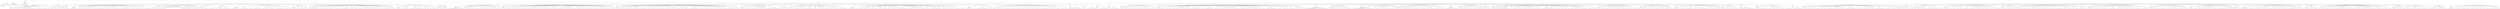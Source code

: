 digraph Tree {
	"t0" [label = "TEI"];
	"t1" [label = "teiHeader"];
	"t2" [label = "fileDesc"];
	"t3" [label = "titleStmt"];
	"t4" [label = "title"];
	"t5" [label = "title"];
	"t6" [label = "author"];
	"t7" [label = "surname"];
	"t8" [label = "forename"];
	"t9" [label = "publicationStmt"];
	"t10" [label = "p"];
	"t11" [label = "idno"];
	"t12" [label = "sourceDesc"];
	"t13" [label = "genre"];
	"t14" [label = "inspiration"];
	"t15" [label = "structure"];
	"t16" [label = "type"];
	"t17" [label = "periode"];
	"t18" [label = "taille"];
	"t19" [label = "permalien"];
	"t20" [label = "edStmt"];
	"t21" [label = "profileDesc"];
	"t22" [label = "creation"];
	"t23" [label = "date"];
	"t24" [label = "date"];
	"t25" [label = "langUsage"];
	"t26" [label = "language"];
	"t27" [label = "textClass"];
	"t28" [label = "keywords"];
	"t29" [label = "term"];
	"t30" [label = "text"];
	"t31" [label = "body"];
	"t32" [label = "div1"];
	"t33" [label = "head"];
	"t34" [label = "div2"];
	"t35" [label = "head"];
	"t36" [label = "listPerson"];
	"t37" [label = "sp"];
	"t38" [label = "p"];
	"t39" [label = "s"];
	"t40" [label = "s"];
	"t41" [label = "s"];
	"t42" [label = "sp"];
	"t43" [label = "p"];
	"t44" [label = "s"];
	"t45" [label = "s"];
	"t46" [label = "sp"];
	"t47" [label = "p"];
	"t48" [label = "s"];
	"t49" [label = "sp"];
	"t50" [label = "p"];
	"t51" [label = "s"];
	"t52" [label = "sp"];
	"t53" [label = "p"];
	"t54" [label = "s"];
	"t55" [label = "s"];
	"t56" [label = "sp"];
	"t57" [label = "p"];
	"t58" [label = "s"];
	"t59" [label = "sp"];
	"t60" [label = "p"];
	"t61" [label = "s"];
	"t62" [label = "s"];
	"t63" [label = "s"];
	"t64" [label = "s"];
	"t65" [label = "s"];
	"t66" [label = "s"];
	"t67" [label = "s"];
	"t68" [label = "s"];
	"t69" [label = "s"];
	"t70" [label = "s"];
	"t71" [label = "sp"];
	"t72" [label = "p"];
	"t73" [label = "s"];
	"t74" [label = "sp"];
	"t75" [label = "p"];
	"t76" [label = "s"];
	"t77" [label = "s"];
	"t78" [label = "s"];
	"t79" [label = "s"];
	"t80" [label = "sp"];
	"t81" [label = "p"];
	"t82" [label = "s"];
	"t83" [label = "sp"];
	"t84" [label = "p"];
	"t85" [label = "s"];
	"t86" [label = "s"];
	"t87" [label = "s"];
	"t88" [label = "s"];
	"t89" [label = "sp"];
	"t90" [label = "p"];
	"t91" [label = "s"];
	"t92" [label = "s"];
	"t93" [label = "sp"];
	"t94" [label = "p"];
	"t95" [label = "s"];
	"t96" [label = "s"];
	"t97" [label = "s"];
	"t98" [label = "div2"];
	"t99" [label = "head"];
	"t100" [label = "listPerson"];
	"t101" [label = "sp"];
	"t102" [label = "p"];
	"t103" [label = "s"];
	"t104" [label = "sp"];
	"t105" [label = "p"];
	"t106" [label = "s"];
	"t107" [label = "sp"];
	"t108" [label = "p"];
	"t109" [label = "s"];
	"t110" [label = "sp"];
	"t111" [label = "p"];
	"t112" [label = "s"];
	"t113" [label = "sp"];
	"t114" [label = "p"];
	"t115" [label = "s"];
	"t116" [label = "sp"];
	"t117" [label = "p"];
	"t118" [label = "s"];
	"t119" [label = "div2"];
	"t120" [label = "head"];
	"t121" [label = "listPerson"];
	"t122" [label = "sp"];
	"t123" [label = "p"];
	"t124" [label = "s"];
	"t125" [label = "s"];
	"t126" [label = "sp"];
	"t127" [label = "p"];
	"t128" [label = "s"];
	"t129" [label = "sp"];
	"t130" [label = "p"];
	"t131" [label = "s"];
	"t132" [label = "s"];
	"t133" [label = "s"];
	"t134" [label = "div2"];
	"t135" [label = "head"];
	"t136" [label = "listPerson"];
	"t137" [label = "sp"];
	"t138" [label = "p"];
	"t139" [label = "s"];
	"t140" [label = "s"];
	"t141" [label = "s"];
	"t142" [label = "s"];
	"t143" [label = "s"];
	"t144" [label = "s"];
	"t145" [label = "sp"];
	"t146" [label = "p"];
	"t147" [label = "s"];
	"t148" [label = "s"];
	"t149" [label = "sp"];
	"t150" [label = "p"];
	"t151" [label = "s"];
	"t152" [label = "sp"];
	"t153" [label = "p"];
	"t154" [label = "s"];
	"t155" [label = "sp"];
	"t156" [label = "p"];
	"t157" [label = "s"];
	"t158" [label = "sp"];
	"t159" [label = "p"];
	"t160" [label = "s"];
	"t161" [label = "sp"];
	"t162" [label = "p"];
	"t163" [label = "s"];
	"t164" [label = "s"];
	"t165" [label = "sp"];
	"t166" [label = "p"];
	"t167" [label = "s"];
	"t168" [label = "sp"];
	"t169" [label = "p"];
	"t170" [label = "s"];
	"t171" [label = "sp"];
	"t172" [label = "p"];
	"t173" [label = "s"];
	"t174" [label = "sp"];
	"t175" [label = "p"];
	"t176" [label = "s"];
	"t177" [label = "sp"];
	"t178" [label = "p"];
	"t179" [label = "s"];
	"t180" [label = "sp"];
	"t181" [label = "p"];
	"t182" [label = "s"];
	"t183" [label = "s"];
	"t184" [label = "sp"];
	"t185" [label = "p"];
	"t186" [label = "s"];
	"t187" [label = "sp"];
	"t188" [label = "p"];
	"t189" [label = "s"];
	"t190" [label = "s"];
	"t191" [label = "s"];
	"t192" [label = "s"];
	"t193" [label = "s"];
	"t194" [label = "sp"];
	"t195" [label = "p"];
	"t196" [label = "s"];
	"t197" [label = "sp"];
	"t198" [label = "p"];
	"t199" [label = "s"];
	"t200" [label = "sp"];
	"t201" [label = "p"];
	"t202" [label = "s"];
	"t203" [label = "sp"];
	"t204" [label = "p"];
	"t205" [label = "s"];
	"t206" [label = "s"];
	"t207" [label = "sp"];
	"t208" [label = "p"];
	"t209" [label = "s"];
	"t210" [label = "sp"];
	"t211" [label = "p"];
	"t212" [label = "s"];
	"t213" [label = "sp"];
	"t214" [label = "p"];
	"t215" [label = "s"];
	"t216" [label = "sp"];
	"t217" [label = "p"];
	"t218" [label = "s"];
	"t219" [label = "s"];
	"t220" [label = "s"];
	"t221" [label = "sp"];
	"t222" [label = "p"];
	"t223" [label = "s"];
	"t224" [label = "sp"];
	"t225" [label = "p"];
	"t226" [label = "s"];
	"t227" [label = "sp"];
	"t228" [label = "p"];
	"t229" [label = "s"];
	"t230" [label = "s"];
	"t231" [label = "s"];
	"t232" [label = "s"];
	"t233" [label = "s"];
	"t234" [label = "s"];
	"t235" [label = "sp"];
	"t236" [label = "p"];
	"t237" [label = "s"];
	"t238" [label = "sp"];
	"t239" [label = "p"];
	"t240" [label = "s"];
	"t241" [label = "sp"];
	"t242" [label = "p"];
	"t243" [label = "s"];
	"t244" [label = "s"];
	"t245" [label = "sp"];
	"t246" [label = "p"];
	"t247" [label = "s"];
	"t248" [label = "sp"];
	"t249" [label = "p"];
	"t250" [label = "s"];
	"t251" [label = "s"];
	"t252" [label = "s"];
	"t253" [label = "s"];
	"t254" [label = "sp"];
	"t255" [label = "p"];
	"t256" [label = "s"];
	"t257" [label = "sp"];
	"t258" [label = "p"];
	"t259" [label = "s"];
	"t260" [label = "sp"];
	"t261" [label = "p"];
	"t262" [label = "s"];
	"t263" [label = "sp"];
	"t264" [label = "p"];
	"t265" [label = "s"];
	"t266" [label = "s"];
	"t267" [label = "s"];
	"t268" [label = "s"];
	"t269" [label = "s"];
	"t270" [label = "s"];
	"t271" [label = "sp"];
	"t272" [label = "p"];
	"t273" [label = "s"];
	"t274" [label = "s"];
	"t275" [label = "div2"];
	"t276" [label = "head"];
	"t277" [label = "listPerson"];
	"t278" [label = "sp"];
	"t279" [label = "p"];
	"t280" [label = "s"];
	"t281" [label = "s"];
	"t282" [label = "sp"];
	"t283" [label = "p"];
	"t284" [label = "s"];
	"t285" [label = "sp"];
	"t286" [label = "p"];
	"t287" [label = "s"];
	"t288" [label = "sp"];
	"t289" [label = "p"];
	"t290" [label = "s"];
	"t291" [label = "sp"];
	"t292" [label = "p"];
	"t293" [label = "s"];
	"t294" [label = "s"];
	"t295" [label = "sp"];
	"t296" [label = "p"];
	"t297" [label = "s"];
	"t298" [label = "sp"];
	"t299" [label = "p"];
	"t300" [label = "s"];
	"t301" [label = "sp"];
	"t302" [label = "l"];
	"t303" [label = "l"];
	"t304" [label = "l"];
	"t305" [label = "l"];
	"t306" [label = "l"];
	"t307" [label = "l"];
	"t308" [label = "l"];
	"t309" [label = "l"];
	"t310" [label = "l"];
	"t311" [label = "l"];
	"t312" [label = "l"];
	"t313" [label = "l"];
	"t314" [label = "l"];
	"t315" [label = "l"];
	"t316" [label = "l"];
	"t317" [label = "sp"];
	"t318" [label = "p"];
	"t319" [label = "s"];
	"t320" [label = "s"];
	"t321" [label = "sp"];
	"t322" [label = "p"];
	"t323" [label = "s"];
	"t324" [label = "sp"];
	"t325" [label = "p"];
	"t326" [label = "s"];
	"t327" [label = "sp"];
	"t328" [label = "p"];
	"t329" [label = "s"];
	"t330" [label = "sp"];
	"t331" [label = "p"];
	"t332" [label = "s"];
	"t333" [label = "s"];
	"t334" [label = "s"];
	"t335" [label = "sp"];
	"t336" [label = "p"];
	"t337" [label = "s"];
	"t338" [label = "sp"];
	"t339" [label = "p"];
	"t340" [label = "s"];
	"t341" [label = "sp"];
	"t342" [label = "p"];
	"t343" [label = "s"];
	"t344" [label = "sp"];
	"t345" [label = "p"];
	"t346" [label = "s"];
	"t347" [label = "s"];
	"t348" [label = "sp"];
	"t349" [label = "p"];
	"t350" [label = "s"];
	"t351" [label = "sp"];
	"t352" [label = "p"];
	"t353" [label = "s"];
	"t354" [label = "div2"];
	"t355" [label = "head"];
	"t356" [label = "listPerson"];
	"t357" [label = "sp"];
	"t358" [label = "p"];
	"t359" [label = "s"];
	"t360" [label = "sp"];
	"t361" [label = "p"];
	"t362" [label = "s"];
	"t363" [label = "s"];
	"t364" [label = "sp"];
	"t365" [label = "p"];
	"t366" [label = "s"];
	"t367" [label = "s"];
	"t368" [label = "s"];
	"t369" [label = "s"];
	"t370" [label = "sp"];
	"t371" [label = "p"];
	"t372" [label = "s"];
	"t373" [label = "s"];
	"t374" [label = "s"];
	"t375" [label = "s"];
	"t376" [label = "s"];
	"t377" [label = "sp"];
	"t378" [label = "p"];
	"t379" [label = "s"];
	"t380" [label = "s"];
	"t381" [label = "div2"];
	"t382" [label = "head"];
	"t383" [label = "listPerson"];
	"t384" [label = "sp"];
	"t385" [label = "p"];
	"t386" [label = "s"];
	"t387" [label = "s"];
	"t388" [label = "s"];
	"t389" [label = "sp"];
	"t390" [label = "p"];
	"t391" [label = "s"];
	"t392" [label = "sp"];
	"t393" [label = "p"];
	"t394" [label = "s"];
	"t395" [label = "s"];
	"t396" [label = "s"];
	"t397" [label = "s"];
	"t398" [label = "s"];
	"t399" [label = "sp"];
	"t400" [label = "p"];
	"t401" [label = "s"];
	"t402" [label = "div2"];
	"t403" [label = "head"];
	"t404" [label = "listPerson"];
	"t405" [label = "sp"];
	"t406" [label = "p"];
	"t407" [label = "s"];
	"t408" [label = "s"];
	"t409" [label = "s"];
	"t410" [label = "s"];
	"t411" [label = "s"];
	"t412" [label = "s"];
	"t413" [label = "s"];
	"t414" [label = "p"];
	"t415" [label = "s"];
	"t416" [label = "s"];
	"t417" [label = "s"];
	"t418" [label = "s"];
	"t419" [label = "s"];
	"t420" [label = "s"];
	"t421" [label = "s"];
	"t422" [label = "sp"];
	"t423" [label = "p"];
	"t424" [label = "s"];
	"t425" [label = "s"];
	"t426" [label = "s"];
	"t427" [label = "sp"];
	"t428" [label = "p"];
	"t429" [label = "s"];
	"t430" [label = "s"];
	"t431" [label = "s"];
	"t432" [label = "s"];
	"t433" [label = "s"];
	"t434" [label = "s"];
	"t435" [label = "s"];
	"t436" [label = "sp"];
	"t437" [label = "p"];
	"t438" [label = "s"];
	"t439" [label = "s"];
	"t440" [label = "s"];
	"t441" [label = "sp"];
	"t442" [label = "p"];
	"t443" [label = "s"];
	"t444" [label = "s"];
	"t445" [label = "sp"];
	"t446" [label = "p"];
	"t447" [label = "s"];
	"t448" [label = "sp"];
	"t449" [label = "p"];
	"t450" [label = "s"];
	"t451" [label = "s"];
	"t452" [label = "s"];
	"t453" [label = "s"];
	"t454" [label = "sp"];
	"t455" [label = "p"];
	"t456" [label = "s"];
	"t457" [label = "sp"];
	"t458" [label = "p"];
	"t459" [label = "s"];
	"t460" [label = "s"];
	"t461" [label = "s"];
	"t462" [label = "s"];
	"t463" [label = "s"];
	"t464" [label = "s"];
	"t465" [label = "s"];
	"t466" [label = "sp"];
	"t467" [label = "p"];
	"t468" [label = "s"];
	"t469" [label = "s"];
	"t470" [label = "sp"];
	"t471" [label = "p"];
	"t472" [label = "s"];
	"t473" [label = "sp"];
	"t474" [label = "p"];
	"t475" [label = "s"];
	"t476" [label = "s"];
	"t477" [label = "div2"];
	"t478" [label = "head"];
	"t479" [label = "listPerson"];
	"t480" [label = "sp"];
	"t481" [label = "p"];
	"t482" [label = "s"];
	"t483" [label = "s"];
	"t484" [label = "s"];
	"t485" [label = "s"];
	"t486" [label = "sp"];
	"t487" [label = "p"];
	"t488" [label = "s"];
	"t489" [label = "sp"];
	"t490" [label = "p"];
	"t491" [label = "s"];
	"t492" [label = "sp"];
	"t493" [label = "p"];
	"t494" [label = "s"];
	"t495" [label = "s"];
	"t496" [label = "s"];
	"t497" [label = "s"];
	"t498" [label = "sp"];
	"t499" [label = "p"];
	"t500" [label = "s"];
	"t501" [label = "sp"];
	"t502" [label = "p"];
	"t503" [label = "s"];
	"t504" [label = "sp"];
	"t505" [label = "p"];
	"t506" [label = "s"];
	"t507" [label = "div2"];
	"t508" [label = "head"];
	"t509" [label = "listPerson"];
	"t510" [label = "sp"];
	"t511" [label = "p"];
	"t512" [label = "s"];
	"t513" [label = "sp"];
	"t514" [label = "p"];
	"t515" [label = "s"];
	"t516" [label = "sp"];
	"t517" [label = "p"];
	"t518" [label = "s"];
	"t519" [label = "sp"];
	"t520" [label = "p"];
	"t521" [label = "s"];
	"t522" [label = "sp"];
	"t523" [label = "p"];
	"t524" [label = "s"];
	"t525" [label = "s"];
	"t526" [label = "s"];
	"t527" [label = "s"];
	"t528" [label = "sp"];
	"t529" [label = "p"];
	"t530" [label = "s"];
	"t531" [label = "sp"];
	"t532" [label = "p"];
	"t533" [label = "s"];
	"t534" [label = "s"];
	"t535" [label = "sp"];
	"t536" [label = "p"];
	"t537" [label = "s"];
	"t538" [label = "s"];
	"t539" [label = "sp"];
	"t540" [label = "p"];
	"t541" [label = "s"];
	"t542" [label = "sp"];
	"t543" [label = "p"];
	"t544" [label = "s"];
	"t545" [label = "sp"];
	"t546" [label = "p"];
	"t547" [label = "s"];
	"t548" [label = "sp"];
	"t549" [label = "p"];
	"t550" [label = "s"];
	"t551" [label = "s"];
	"t552" [label = "s"];
	"t553" [label = "sp"];
	"t554" [label = "p"];
	"t555" [label = "s"];
	"t556" [label = "sp"];
	"t557" [label = "p"];
	"t558" [label = "s"];
	"t559" [label = "sp"];
	"t560" [label = "p"];
	"t561" [label = "s"];
	"t562" [label = "s"];
	"t563" [label = "s"];
	"t564" [label = "sp"];
	"t565" [label = "p"];
	"t566" [label = "s"];
	"t567" [label = "sp"];
	"t568" [label = "p"];
	"t569" [label = "s"];
	"t570" [label = "sp"];
	"t571" [label = "p"];
	"t572" [label = "s"];
	"t573" [label = "s"];
	"t574" [label = "s"];
	"t575" [label = "s"];
	"t576" [label = "s"];
	"t577" [label = "s"];
	"t578" [label = "sp"];
	"t579" [label = "p"];
	"t580" [label = "s"];
	"t581" [label = "s"];
	"t582" [label = "sp"];
	"t583" [label = "p"];
	"t584" [label = "s"];
	"t585" [label = "s"];
	"t586" [label = "sp"];
	"t587" [label = "p"];
	"t588" [label = "s"];
	"t589" [label = "s"];
	"t590" [label = "s"];
	"t591" [label = "sp"];
	"t592" [label = "p"];
	"t593" [label = "s"];
	"t594" [label = "s"];
	"t595" [label = "s"];
	"t596" [label = "s"];
	"t597" [label = "sp"];
	"t598" [label = "p"];
	"t599" [label = "s"];
	"t600" [label = "s"];
	"t601" [label = "sp"];
	"t602" [label = "p"];
	"t603" [label = "s"];
	"t604" [label = "sp"];
	"t605" [label = "p"];
	"t606" [label = "s"];
	"t607" [label = "sp"];
	"t608" [label = "p"];
	"t609" [label = "s"];
	"t610" [label = "s"];
	"t611" [label = "sp"];
	"t612" [label = "p"];
	"t613" [label = "s"];
	"t614" [label = "s"];
	"t615" [label = "sp"];
	"t616" [label = "p"];
	"t617" [label = "s"];
	"t618" [label = "sp"];
	"t619" [label = "p"];
	"t620" [label = "s"];
	"t621" [label = "sp"];
	"t622" [label = "p"];
	"t623" [label = "s"];
	"t624" [label = "sp"];
	"t625" [label = "p"];
	"t626" [label = "s"];
	"t627" [label = "sp"];
	"t628" [label = "p"];
	"t629" [label = "s"];
	"t630" [label = "s"];
	"t631" [label = "sp"];
	"t632" [label = "p"];
	"t633" [label = "s"];
	"t634" [label = "sp"];
	"t635" [label = "p"];
	"t636" [label = "s"];
	"t637" [label = "sp"];
	"t638" [label = "p"];
	"t639" [label = "s"];
	"t640" [label = "sp"];
	"t641" [label = "p"];
	"t642" [label = "s"];
	"t643" [label = "s"];
	"t644" [label = "s"];
	"t645" [label = "sp"];
	"t646" [label = "p"];
	"t647" [label = "s"];
	"t648" [label = "sp"];
	"t649" [label = "p"];
	"t650" [label = "s"];
	"t651" [label = "sp"];
	"t652" [label = "p"];
	"t653" [label = "s"];
	"t654" [label = "s"];
	"t655" [label = "sp"];
	"t656" [label = "p"];
	"t657" [label = "s"];
	"t658" [label = "div2"];
	"t659" [label = "head"];
	"t660" [label = "listPerson"];
	"t661" [label = "sp"];
	"t662" [label = "p"];
	"t663" [label = "s"];
	"t664" [label = "s"];
	"t665" [label = "s"];
	"t666" [label = "s"];
	"t667" [label = "sp"];
	"t668" [label = "p"];
	"t669" [label = "s"];
	"t670" [label = "sp"];
	"t671" [label = "p"];
	"t672" [label = "s"];
	"t673" [label = "sp"];
	"t674" [label = "p"];
	"t675" [label = "s"];
	"t676" [label = "s"];
	"t677" [label = "s"];
	"t678" [label = "s"];
	"t679" [label = "sp"];
	"t680" [label = "p"];
	"t681" [label = "s"];
	"t682" [label = "s"];
	"t683" [label = "s"];
	"t684" [label = "s"];
	"t685" [label = "s"];
	"t686" [label = "s"];
	"t687" [label = "s"];
	"t688" [label = "s"];
	"t689" [label = "s"];
	"t690" [label = "s"];
	"t691" [label = "s"];
	"t692" [label = "sp"];
	"t693" [label = "p"];
	"t694" [label = "s"];
	"t695" [label = "sp"];
	"t696" [label = "p"];
	"t697" [label = "s"];
	"t698" [label = "s"];
	"t699" [label = "sp"];
	"t700" [label = "p"];
	"t701" [label = "s"];
	"t702" [label = "s"];
	"t703" [label = "sp"];
	"t704" [label = "p"];
	"t705" [label = "s"];
	"t706" [label = "s"];
	"t707" [label = "sp"];
	"t708" [label = "p"];
	"t709" [label = "s"];
	"t710" [label = "s"];
	"t711" [label = "s"];
	"t712" [label = "s"];
	"t713" [label = "sp"];
	"t714" [label = "p"];
	"t715" [label = "s"];
	"t716" [label = "s"];
	"t717" [label = "div2"];
	"t718" [label = "head"];
	"t719" [label = "listPerson"];
	"t720" [label = "sp"];
	"t721" [label = "p"];
	"t722" [label = "s"];
	"t723" [label = "s"];
	"t724" [label = "sp"];
	"t725" [label = "p"];
	"t726" [label = "s"];
	"t727" [label = "sp"];
	"t728" [label = "p"];
	"t729" [label = "s"];
	"t730" [label = "div2"];
	"t731" [label = "head"];
	"t732" [label = "listPerson"];
	"t733" [label = "sp"];
	"t734" [label = "p"];
	"t735" [label = "s"];
	"t736" [label = "s"];
	"t737" [label = "div1"];
	"t738" [label = "head"];
	"t739" [label = "div2"];
	"t740" [label = "head"];
	"t741" [label = "listPerson"];
	"t742" [label = "sp"];
	"t743" [label = "p"];
	"t744" [label = "s"];
	"t745" [label = "s"];
	"t746" [label = "s"];
	"t747" [label = "s"];
	"t748" [label = "s"];
	"t749" [label = "s"];
	"t750" [label = "s"];
	"t751" [label = "s"];
	"t752" [label = "s"];
	"t753" [label = "s"];
	"t754" [label = "s"];
	"t755" [label = "s"];
	"t756" [label = "s"];
	"t757" [label = "s"];
	"t758" [label = "div2"];
	"t759" [label = "head"];
	"t760" [label = "listPerson"];
	"t761" [label = "sp"];
	"t762" [label = "p"];
	"t763" [label = "s"];
	"t764" [label = "sp"];
	"t765" [label = "p"];
	"t766" [label = "s"];
	"t767" [label = "sp"];
	"t768" [label = "p"];
	"t769" [label = "s"];
	"t770" [label = "sp"];
	"t771" [label = "p"];
	"t772" [label = "s"];
	"t773" [label = "sp"];
	"t774" [label = "p"];
	"t775" [label = "s"];
	"t776" [label = "sp"];
	"t777" [label = "p"];
	"t778" [label = "s"];
	"t779" [label = "s"];
	"t780" [label = "sp"];
	"t781" [label = "p"];
	"t782" [label = "s"];
	"t783" [label = "sp"];
	"t784" [label = "p"];
	"t785" [label = "s"];
	"t786" [label = "s"];
	"t787" [label = "s"];
	"t788" [label = "sp"];
	"t789" [label = "p"];
	"t790" [label = "s"];
	"t791" [label = "sp"];
	"t792" [label = "p"];
	"t793" [label = "s"];
	"t794" [label = "sp"];
	"t795" [label = "p"];
	"t796" [label = "s"];
	"t797" [label = "sp"];
	"t798" [label = "p"];
	"t799" [label = "s"];
	"t800" [label = "sp"];
	"t801" [label = "p"];
	"t802" [label = "s"];
	"t803" [label = "s"];
	"t804" [label = "sp"];
	"t805" [label = "p"];
	"t806" [label = "s"];
	"t807" [label = "sp"];
	"t808" [label = "p"];
	"t809" [label = "s"];
	"t810" [label = "sp"];
	"t811" [label = "p"];
	"t812" [label = "s"];
	"t813" [label = "sp"];
	"t814" [label = "p"];
	"t815" [label = "s"];
	"t816" [label = "sp"];
	"t817" [label = "p"];
	"t818" [label = "s"];
	"t819" [label = "sp"];
	"t820" [label = "p"];
	"t821" [label = "s"];
	"t822" [label = "sp"];
	"t823" [label = "p"];
	"t824" [label = "s"];
	"t825" [label = "s"];
	"t826" [label = "sp"];
	"t827" [label = "p"];
	"t828" [label = "s"];
	"t829" [label = "s"];
	"t830" [label = "sp"];
	"t831" [label = "p"];
	"t832" [label = "s"];
	"t833" [label = "s"];
	"t834" [label = "div2"];
	"t835" [label = "head"];
	"t836" [label = "listPerson"];
	"t837" [label = "sp"];
	"t838" [label = "p"];
	"t839" [label = "s"];
	"t840" [label = "s"];
	"t841" [label = "sp"];
	"t842" [label = "p"];
	"t843" [label = "s"];
	"t844" [label = "p"];
	"t845" [label = "s"];
	"t846" [label = "s"];
	"t847" [label = "s"];
	"t848" [label = "s"];
	"t849" [label = "sp"];
	"t850" [label = "p"];
	"t851" [label = "s"];
	"t852" [label = "sp"];
	"t853" [label = "p"];
	"t854" [label = "s"];
	"t855" [label = "p"];
	"t856" [label = "s"];
	"t857" [label = "s"];
	"t858" [label = "sp"];
	"t859" [label = "p"];
	"t860" [label = "s"];
	"t861" [label = "s"];
	"t862" [label = "sp"];
	"t863" [label = "p"];
	"t864" [label = "s"];
	"t865" [label = "sp"];
	"t866" [label = "p"];
	"t867" [label = "s"];
	"t868" [label = "sp"];
	"t869" [label = "p"];
	"t870" [label = "s"];
	"t871" [label = "sp"];
	"t872" [label = "p"];
	"t873" [label = "s"];
	"t874" [label = "s"];
	"t875" [label = "sp"];
	"t876" [label = "p"];
	"t877" [label = "s"];
	"t878" [label = "sp"];
	"t879" [label = "p"];
	"t880" [label = "s"];
	"t881" [label = "s"];
	"t882" [label = "sp"];
	"t883" [label = "p"];
	"t884" [label = "s"];
	"t885" [label = "s"];
	"t886" [label = "sp"];
	"t887" [label = "p"];
	"t888" [label = "s"];
	"t889" [label = "sp"];
	"t890" [label = "p"];
	"t891" [label = "s"];
	"t892" [label = "sp"];
	"t893" [label = "p"];
	"t894" [label = "s"];
	"t895" [label = "sp"];
	"t896" [label = "p"];
	"t897" [label = "s"];
	"t898" [label = "s"];
	"t899" [label = "sp"];
	"t900" [label = "p"];
	"t901" [label = "s"];
	"t902" [label = "sp"];
	"t903" [label = "p"];
	"t904" [label = "s"];
	"t905" [label = "sp"];
	"t906" [label = "p"];
	"t907" [label = "s"];
	"t908" [label = "sp"];
	"t909" [label = "p"];
	"t910" [label = "s"];
	"t911" [label = "sp"];
	"t912" [label = "p"];
	"t913" [label = "s"];
	"t914" [label = "s"];
	"t915" [label = "sp"];
	"t916" [label = "p"];
	"t917" [label = "s"];
	"t918" [label = "sp"];
	"t919" [label = "p"];
	"t920" [label = "s"];
	"t921" [label = "s"];
	"t922" [label = "sp"];
	"t923" [label = "p"];
	"t924" [label = "s"];
	"t925" [label = "sp"];
	"t926" [label = "p"];
	"t927" [label = "s"];
	"t928" [label = "sp"];
	"t929" [label = "p"];
	"t930" [label = "s"];
	"t931" [label = "s"];
	"t932" [label = "s"];
	"t933" [label = "sp"];
	"t934" [label = "p"];
	"t935" [label = "s"];
	"t936" [label = "sp"];
	"t937" [label = "p"];
	"t938" [label = "s"];
	"t939" [label = "s"];
	"t940" [label = "s"];
	"t941" [label = "sp"];
	"t942" [label = "p"];
	"t943" [label = "s"];
	"t944" [label = "sp"];
	"t945" [label = "p"];
	"t946" [label = "s"];
	"t947" [label = "sp"];
	"t948" [label = "p"];
	"t949" [label = "s"];
	"t950" [label = "sp"];
	"t951" [label = "p"];
	"t952" [label = "s"];
	"t953" [label = "sp"];
	"t954" [label = "p"];
	"t955" [label = "s"];
	"t956" [label = "sp"];
	"t957" [label = "p"];
	"t958" [label = "s"];
	"t959" [label = "sp"];
	"t960" [label = "p"];
	"t961" [label = "s"];
	"t962" [label = "sp"];
	"t963" [label = "p"];
	"t964" [label = "s"];
	"t965" [label = "sp"];
	"t966" [label = "p"];
	"t967" [label = "s"];
	"t968" [label = "s"];
	"t969" [label = "s"];
	"t970" [label = "sp"];
	"t971" [label = "p"];
	"t972" [label = "s"];
	"t973" [label = "s"];
	"t974" [label = "s"];
	"t975" [label = "s"];
	"t976" [label = "sp"];
	"t977" [label = "p"];
	"t978" [label = "s"];
	"t979" [label = "sp"];
	"t980" [label = "p"];
	"t981" [label = "s"];
	"t982" [label = "s"];
	"t983" [label = "sp"];
	"t984" [label = "p"];
	"t985" [label = "s"];
	"t986" [label = "sp"];
	"t987" [label = "p"];
	"t988" [label = "s"];
	"t989" [label = "sp"];
	"t990" [label = "p"];
	"t991" [label = "s"];
	"t992" [label = "sp"];
	"t993" [label = "p"];
	"t994" [label = "s"];
	"t995" [label = "s"];
	"t996" [label = "s"];
	"t997" [label = "sp"];
	"t998" [label = "p"];
	"t999" [label = "s"];
	"t1000" [label = "s"];
	"t1001" [label = "sp"];
	"t1002" [label = "p"];
	"t1003" [label = "s"];
	"t1004" [label = "s"];
	"t1005" [label = "sp"];
	"t1006" [label = "p"];
	"t1007" [label = "s"];
	"t1008" [label = "sp"];
	"t1009" [label = "p"];
	"t1010" [label = "s"];
	"t1011" [label = "sp"];
	"t1012" [label = "p"];
	"t1013" [label = "s"];
	"t1014" [label = "sp"];
	"t1015" [label = "p"];
	"t1016" [label = "s"];
	"t1017" [label = "sp"];
	"t1018" [label = "p"];
	"t1019" [label = "s"];
	"t1020" [label = "s"];
	"t1021" [label = "sp"];
	"t1022" [label = "p"];
	"t1023" [label = "s"];
	"t1024" [label = "sp"];
	"t1025" [label = "p"];
	"t1026" [label = "s"];
	"t1027" [label = "s"];
	"t1028" [label = "sp"];
	"t1029" [label = "p"];
	"t1030" [label = "s"];
	"t1031" [label = "sp"];
	"t1032" [label = "p"];
	"t1033" [label = "s"];
	"t1034" [label = "sp"];
	"t1035" [label = "p"];
	"t1036" [label = "s"];
	"t1037" [label = "sp"];
	"t1038" [label = "p"];
	"t1039" [label = "s"];
	"t1040" [label = "s"];
	"t1041" [label = "div2"];
	"t1042" [label = "head"];
	"t1043" [label = "listPerson"];
	"t1044" [label = "sp"];
	"t1045" [label = "p"];
	"t1046" [label = "s"];
	"t1047" [label = "s"];
	"t1048" [label = "sp"];
	"t1049" [label = "p"];
	"t1050" [label = "s"];
	"t1051" [label = "sp"];
	"t1052" [label = "p"];
	"t1053" [label = "s"];
	"t1054" [label = "sp"];
	"t1055" [label = "p"];
	"t1056" [label = "s"];
	"t1057" [label = "s"];
	"t1058" [label = "sp"];
	"t1059" [label = "p"];
	"t1060" [label = "s"];
	"t1061" [label = "sp"];
	"t1062" [label = "p"];
	"t1063" [label = "s"];
	"t1064" [label = "sp"];
	"t1065" [label = "p"];
	"t1066" [label = "s"];
	"t1067" [label = "sp"];
	"t1068" [label = "p"];
	"t1069" [label = "s"];
	"t1070" [label = "sp"];
	"t1071" [label = "p"];
	"t1072" [label = "s"];
	"t1073" [label = "s"];
	"t1074" [label = "sp"];
	"t1075" [label = "p"];
	"t1076" [label = "s"];
	"t1077" [label = "sp"];
	"t1078" [label = "p"];
	"t1079" [label = "s"];
	"t1080" [label = "sp"];
	"t1081" [label = "p"];
	"t1082" [label = "s"];
	"t1083" [label = "sp"];
	"t1084" [label = "p"];
	"t1085" [label = "s"];
	"t1086" [label = "s"];
	"t1087" [label = "s"];
	"t1088" [label = "sp"];
	"t1089" [label = "p"];
	"t1090" [label = "s"];
	"t1091" [label = "sp"];
	"t1092" [label = "p"];
	"t1093" [label = "s"];
	"t1094" [label = "s"];
	"t1095" [label = "s"];
	"t1096" [label = "s"];
	"t1097" [label = "s"];
	"t1098" [label = "sp"];
	"t1099" [label = "p"];
	"t1100" [label = "s"];
	"t1101" [label = "s"];
	"t1102" [label = "sp"];
	"t1103" [label = "p"];
	"t1104" [label = "s"];
	"t1105" [label = "sp"];
	"t1106" [label = "p"];
	"t1107" [label = "s"];
	"t1108" [label = "s"];
	"t1109" [label = "s"];
	"t1110" [label = "sp"];
	"t1111" [label = "p"];
	"t1112" [label = "s"];
	"t1113" [label = "sp"];
	"t1114" [label = "p"];
	"t1115" [label = "s"];
	"t1116" [label = "sp"];
	"t1117" [label = "p"];
	"t1118" [label = "s"];
	"t1119" [label = "sp"];
	"t1120" [label = "p"];
	"t1121" [label = "s"];
	"t1122" [label = "s"];
	"t1123" [label = "sp"];
	"t1124" [label = "p"];
	"t1125" [label = "s"];
	"t1126" [label = "s"];
	"t1127" [label = "s"];
	"t1128" [label = "sp"];
	"t1129" [label = "p"];
	"t1130" [label = "s"];
	"t1131" [label = "sp"];
	"t1132" [label = "p"];
	"t1133" [label = "s"];
	"t1134" [label = "s"];
	"t1135" [label = "sp"];
	"t1136" [label = "p"];
	"t1137" [label = "s"];
	"t1138" [label = "sp"];
	"t1139" [label = "p"];
	"t1140" [label = "s"];
	"t1141" [label = "p"];
	"t1142" [label = "s"];
	"t1143" [label = "s"];
	"t1144" [label = "sp"];
	"t1145" [label = "p"];
	"t1146" [label = "s"];
	"t1147" [label = "sp"];
	"t1148" [label = "p"];
	"t1149" [label = "s"];
	"t1150" [label = "p"];
	"t1151" [label = "s"];
	"t1152" [label = "s"];
	"t1153" [label = "s"];
	"t1154" [label = "sp"];
	"t1155" [label = "p"];
	"t1156" [label = "s"];
	"t1157" [label = "s"];
	"t1158" [label = "sp"];
	"t1159" [label = "p"];
	"t1160" [label = "s"];
	"t1161" [label = "sp"];
	"t1162" [label = "p"];
	"t1163" [label = "s"];
	"t1164" [label = "s"];
	"t1165" [label = "s"];
	"t1166" [label = "sp"];
	"t1167" [label = "p"];
	"t1168" [label = "s"];
	"t1169" [label = "sp"];
	"t1170" [label = "p"];
	"t1171" [label = "s"];
	"t1172" [label = "s"];
	"t1173" [label = "s"];
	"t1174" [label = "s"];
	"t1175" [label = "s"];
	"t1176" [label = "s"];
	"t1177" [label = "sp"];
	"t1178" [label = "p"];
	"t1179" [label = "s"];
	"t1180" [label = "sp"];
	"t1181" [label = "p"];
	"t1182" [label = "s"];
	"t1183" [label = "sp"];
	"t1184" [label = "p"];
	"t1185" [label = "s"];
	"t1186" [label = "s"];
	"t1187" [label = "s"];
	"t1188" [label = "sp"];
	"t1189" [label = "p"];
	"t1190" [label = "s"];
	"t1191" [label = "sp"];
	"t1192" [label = "p"];
	"t1193" [label = "s"];
	"t1194" [label = "s"];
	"t1195" [label = "sp"];
	"t1196" [label = "p"];
	"t1197" [label = "s"];
	"t1198" [label = "sp"];
	"t1199" [label = "p"];
	"t1200" [label = "s"];
	"t1201" [label = "sp"];
	"t1202" [label = "p"];
	"t1203" [label = "s"];
	"t1204" [label = "s"];
	"t1205" [label = "sp"];
	"t1206" [label = "p"];
	"t1207" [label = "s"];
	"t1208" [label = "sp"];
	"t1209" [label = "p"];
	"t1210" [label = "s"];
	"t1211" [label = "sp"];
	"t1212" [label = "p"];
	"t1213" [label = "s"];
	"t1214" [label = "sp"];
	"t1215" [label = "p"];
	"t1216" [label = "s"];
	"t1217" [label = "sp"];
	"t1218" [label = "p"];
	"t1219" [label = "s"];
	"t1220" [label = "sp"];
	"t1221" [label = "p"];
	"t1222" [label = "s"];
	"t1223" [label = "s"];
	"t1224" [label = "sp"];
	"t1225" [label = "p"];
	"t1226" [label = "s"];
	"t1227" [label = "sp"];
	"t1228" [label = "p"];
	"t1229" [label = "s"];
	"t1230" [label = "sp"];
	"t1231" [label = "p"];
	"t1232" [label = "s"];
	"t1233" [label = "s"];
	"t1234" [label = "sp"];
	"t1235" [label = "p"];
	"t1236" [label = "s"];
	"t1237" [label = "s"];
	"t1238" [label = "s"];
	"t1239" [label = "s"];
	"t1240" [label = "s"];
	"t1241" [label = "s"];
	"t1242" [label = "sp"];
	"t1243" [label = "p"];
	"t1244" [label = "s"];
	"t1245" [label = "sp"];
	"t1246" [label = "p"];
	"t1247" [label = "s"];
	"t1248" [label = "sp"];
	"t1249" [label = "p"];
	"t1250" [label = "s"];
	"t1251" [label = "s"];
	"t1252" [label = "div2"];
	"t1253" [label = "head"];
	"t1254" [label = "listPerson"];
	"t1255" [label = "sp"];
	"t1256" [label = "p"];
	"t1257" [label = "s"];
	"t1258" [label = "s"];
	"t1259" [label = "s"];
	"t1260" [label = "s"];
	"t1261" [label = "sp"];
	"t1262" [label = "p"];
	"t1263" [label = "s"];
	"t1264" [label = "sp"];
	"t1265" [label = "p"];
	"t1266" [label = "s"];
	"t1267" [label = "sp"];
	"t1268" [label = "p"];
	"t1269" [label = "s"];
	"t1270" [label = "s"];
	"t1271" [label = "sp"];
	"t1272" [label = "p"];
	"t1273" [label = "s"];
	"t1274" [label = "sp"];
	"t1275" [label = "p"];
	"t1276" [label = "s"];
	"t1277" [label = "s"];
	"t1278" [label = "sp"];
	"t1279" [label = "p"];
	"t1280" [label = "s"];
	"t1281" [label = "s"];
	"t1282" [label = "sp"];
	"t1283" [label = "p"];
	"t1284" [label = "s"];
	"t1285" [label = "sp"];
	"t1286" [label = "p"];
	"t1287" [label = "s"];
	"t1288" [label = "sp"];
	"t1289" [label = "p"];
	"t1290" [label = "s"];
	"t1291" [label = "sp"];
	"t1292" [label = "p"];
	"t1293" [label = "s"];
	"t1294" [label = "sp"];
	"t1295" [label = "p"];
	"t1296" [label = "s"];
	"t1297" [label = "sp"];
	"t1298" [label = "p"];
	"t1299" [label = "s"];
	"t1300" [label = "sp"];
	"t1301" [label = "p"];
	"t1302" [label = "s"];
	"t1303" [label = "sp"];
	"t1304" [label = "p"];
	"t1305" [label = "s"];
	"t1306" [label = "s"];
	"t1307" [label = "s"];
	"t1308" [label = "s"];
	"t1309" [label = "s"];
	"t1310" [label = "s"];
	"t1311" [label = "s"];
	"t1312" [label = "s"];
	"t1313" [label = "s"];
	"t1314" [label = "s"];
	"t1315" [label = "s"];
	"t1316" [label = "s"];
	"t1317" [label = "sp"];
	"t1318" [label = "p"];
	"t1319" [label = "s"];
	"t1320" [label = "s"];
	"t1321" [label = "sp"];
	"t1322" [label = "p"];
	"t1323" [label = "s"];
	"t1324" [label = "div2"];
	"t1325" [label = "head"];
	"t1326" [label = "listPerson"];
	"t1327" [label = "sp"];
	"t1328" [label = "p"];
	"t1329" [label = "s"];
	"t1330" [label = "s"];
	"t1331" [label = "sp"];
	"t1332" [label = "p"];
	"t1333" [label = "s"];
	"t1334" [label = "s"];
	"t1335" [label = "sp"];
	"t1336" [label = "p"];
	"t1337" [label = "s"];
	"t1338" [label = "sp"];
	"t1339" [label = "p"];
	"t1340" [label = "s"];
	"t1341" [label = "s"];
	"t1342" [label = "sp"];
	"t1343" [label = "p"];
	"t1344" [label = "s"];
	"t1345" [label = "s"];
	"t1346" [label = "s"];
	"t1347" [label = "s"];
	"t1348" [label = "s"];
	"t1349" [label = "sp"];
	"t1350" [label = "p"];
	"t1351" [label = "s"];
	"t1352" [label = "sp"];
	"t1353" [label = "p"];
	"t1354" [label = "s"];
	"t1355" [label = "sp"];
	"t1356" [label = "p"];
	"t1357" [label = "s"];
	"t1358" [label = "sp"];
	"t1359" [label = "p"];
	"t1360" [label = "s"];
	"t1361" [label = "s"];
	"t1362" [label = "s"];
	"t1363" [label = "s"];
	"t1364" [label = "s"];
	"t1365" [label = "s"];
	"t1366" [label = "s"];
	"t1367" [label = "p"];
	"t1368" [label = "s"];
	"t1369" [label = "s"];
	"t1370" [label = "s"];
	"t1371" [label = "sp"];
	"t1372" [label = "p"];
	"t1373" [label = "s"];
	"t1374" [label = "sp"];
	"t1375" [label = "p"];
	"t1376" [label = "s"];
	"t1377" [label = "sp"];
	"t1378" [label = "p"];
	"t1379" [label = "s"];
	"t1380" [label = "sp"];
	"t1381" [label = "p"];
	"t1382" [label = "s"];
	"t1383" [label = "s"];
	"t1384" [label = "sp"];
	"t1385" [label = "p"];
	"t1386" [label = "s"];
	"t1387" [label = "sp"];
	"t1388" [label = "p"];
	"t1389" [label = "s"];
	"t1390" [label = "s"];
	"t1391" [label = "s"];
	"t1392" [label = "p"];
	"t1393" [label = "s"];
	"t1394" [label = "s"];
	"t1395" [label = "sp"];
	"t1396" [label = "p"];
	"t1397" [label = "s"];
	"t1398" [label = "sp"];
	"t1399" [label = "p"];
	"t1400" [label = "s"];
	"t1401" [label = "sp"];
	"t1402" [label = "p"];
	"t1403" [label = "s"];
	"t1404" [label = "s"];
	"t1405" [label = "sp"];
	"t1406" [label = "p"];
	"t1407" [label = "s"];
	"t1408" [label = "sp"];
	"t1409" [label = "p"];
	"t1410" [label = "s"];
	"t1411" [label = "sp"];
	"t1412" [label = "p"];
	"t1413" [label = "s"];
	"t1414" [label = "s"];
	"t1415" [label = "s"];
	"t1416" [label = "s"];
	"t1417" [label = "s"];
	"t1418" [label = "s"];
	"t1419" [label = "s"];
	"t1420" [label = "div2"];
	"t1421" [label = "head"];
	"t1422" [label = "listPerson"];
	"t1423" [label = "sp"];
	"t1424" [label = "p"];
	"t1425" [label = "s"];
	"t1426" [label = "s"];
	"t1427" [label = "s"];
	"t1428" [label = "s"];
	"t1429" [label = "s"];
	"t1430" [label = "s"];
	"t1431" [label = "sp"];
	"t1432" [label = "p"];
	"t1433" [label = "s"];
	"t1434" [label = "s"];
	"t1435" [label = "sp"];
	"t1436" [label = "p"];
	"t1437" [label = "s"];
	"t1438" [label = "s"];
	"t1439" [label = "s"];
	"t1440" [label = "s"];
	"t1441" [label = "sp"];
	"t1442" [label = "p"];
	"t1443" [label = "s"];
	"t1444" [label = "s"];
	"t1445" [label = "sp"];
	"t1446" [label = "p"];
	"t1447" [label = "s"];
	"t1448" [label = "sp"];
	"t1449" [label = "p"];
	"t1450" [label = "s"];
	"t1451" [label = "sp"];
	"t1452" [label = "p"];
	"t1453" [label = "s"];
	"t1454" [label = "sp"];
	"t1455" [label = "p"];
	"t1456" [label = "s"];
	"t1457" [label = "sp"];
	"t1458" [label = "p"];
	"t1459" [label = "s"];
	"t1460" [label = "s"];
	"t1461" [label = "sp"];
	"t1462" [label = "p"];
	"t1463" [label = "s"];
	"t1464" [label = "s"];
	"t1465" [label = "s"];
	"t1466" [label = "sp"];
	"t1467" [label = "p"];
	"t1468" [label = "s"];
	"t1469" [label = "sp"];
	"t1470" [label = "p"];
	"t1471" [label = "s"];
	"t1472" [label = "sp"];
	"t1473" [label = "p"];
	"t1474" [label = "s"];
	"t1475" [label = "sp"];
	"t1476" [label = "p"];
	"t1477" [label = "s"];
	"t1478" [label = "sp"];
	"t1479" [label = "p"];
	"t1480" [label = "s"];
	"t1481" [label = "s"];
	"t1482" [label = "s"];
	"t1483" [label = "sp"];
	"t1484" [label = "p"];
	"t1485" [label = "s"];
	"t1486" [label = "s"];
	"t1487" [label = "s"];
	"t1488" [label = "sp"];
	"t1489" [label = "p"];
	"t1490" [label = "s"];
	"t1491" [label = "sp"];
	"t1492" [label = "p"];
	"t1493" [label = "s"];
	"t1494" [label = "s"];
	"t1495" [label = "sp"];
	"t1496" [label = "p"];
	"t1497" [label = "s"];
	"t1498" [label = "sp"];
	"t1499" [label = "p"];
	"t1500" [label = "s"];
	"t1501" [label = "sp"];
	"t1502" [label = "p"];
	"t1503" [label = "s"];
	"t1504" [label = "s"];
	"t1505" [label = "s"];
	"t1506" [label = "s"];
	"t1507" [label = "s"];
	"t1508" [label = "s"];
	"t1509" [label = "s"];
	"t1510" [label = "s"];
	"t1511" [label = "sp"];
	"t1512" [label = "p"];
	"t1513" [label = "s"];
	"t1514" [label = "sp"];
	"t1515" [label = "p"];
	"t1516" [label = "s"];
	"t1517" [label = "s"];
	"t1518" [label = "s"];
	"t1519" [label = "s"];
	"t1520" [label = "sp"];
	"t1521" [label = "p"];
	"t1522" [label = "s"];
	"t1523" [label = "sp"];
	"t1524" [label = "p"];
	"t1525" [label = "s"];
	"t1526" [label = "s"];
	"t1527" [label = "sp"];
	"t1528" [label = "p"];
	"t1529" [label = "s"];
	"t1530" [label = "sp"];
	"t1531" [label = "p"];
	"t1532" [label = "s"];
	"t1533" [label = "sp"];
	"t1534" [label = "p"];
	"t1535" [label = "s"];
	"t1536" [label = "sp"];
	"t1537" [label = "p"];
	"t1538" [label = "s"];
	"t1539" [label = "s"];
	"t1540" [label = "s"];
	"t1541" [label = "sp"];
	"t1542" [label = "p"];
	"t1543" [label = "s"];
	"t1544" [label = "s"];
	"t1545" [label = "sp"];
	"t1546" [label = "p"];
	"t1547" [label = "s"];
	"t1548" [label = "sp"];
	"t1549" [label = "p"];
	"t1550" [label = "s"];
	"t1551" [label = "sp"];
	"t1552" [label = "p"];
	"t1553" [label = "s"];
	"t1554" [label = "s"];
	"t1555" [label = "s"];
	"t1556" [label = "s"];
	"t1557" [label = "s"];
	"t1558" [label = "s"];
	"t1559" [label = "s"];
	"t1560" [label = "s"];
	"t1561" [label = "sp"];
	"t1562" [label = "p"];
	"t1563" [label = "s"];
	"t1564" [label = "sp"];
	"t1565" [label = "p"];
	"t1566" [label = "s"];
	"t1567" [label = "s"];
	"t1568" [label = "s"];
	"t1569" [label = "sp"];
	"t1570" [label = "p"];
	"t1571" [label = "s"];
	"t1572" [label = "sp"];
	"t1573" [label = "p"];
	"t1574" [label = "s"];
	"t1575" [label = "sp"];
	"t1576" [label = "p"];
	"t1577" [label = "s"];
	"t1578" [label = "s"];
	"t1579" [label = "s"];
	"t1580" [label = "sp"];
	"t1581" [label = "p"];
	"t1582" [label = "s"];
	"t1583" [label = "sp"];
	"t1584" [label = "p"];
	"t1585" [label = "s"];
	"t1586" [label = "sp"];
	"t1587" [label = "p"];
	"t1588" [label = "s"];
	"t1589" [label = "s"];
	"t1590" [label = "s"];
	"t1591" [label = "s"];
	"t1592" [label = "sp"];
	"t1593" [label = "p"];
	"t1594" [label = "s"];
	"t1595" [label = "s"];
	"t1596" [label = "s"];
	"t1597" [label = "s"];
	"t1598" [label = "div2"];
	"t1599" [label = "head"];
	"t1600" [label = "listPerson"];
	"t1601" [label = "sp"];
	"t1602" [label = "p"];
	"t1603" [label = "s"];
	"t1604" [label = "s"];
	"t1605" [label = "s"];
	"t1606" [label = "s"];
	"t1607" [label = "s"];
	"t1608" [label = "s"];
	"t1609" [label = "p"];
	"t1610" [label = "s"];
	"t1611" [label = "s"];
	"t1612" [label = "sp"];
	"t1613" [label = "p"];
	"t1614" [label = "s"];
	"t1615" [label = "s"];
	"t1616" [label = "s"];
	"t1617" [label = "s"];
	"t1618" [label = "s"];
	"t1619" [label = "s"];
	"t1620" [label = "s"];
	"t1621" [label = "s"];
	"t1622" [label = "s"];
	"t1623" [label = "s"];
	"t1624" [label = "sp"];
	"t1625" [label = "p"];
	"t1626" [label = "s"];
	"t1627" [label = "s"];
	"t1628" [label = "sp"];
	"t1629" [label = "p"];
	"t1630" [label = "s"];
	"t1631" [label = "sp"];
	"t1632" [label = "p"];
	"t1633" [label = "s"];
	"t1634" [label = "s"];
	"t1635" [label = "s"];
	"t1636" [label = "div2"];
	"t1637" [label = "head"];
	"t1638" [label = "listPerson"];
	"t1639" [label = "sp"];
	"t1640" [label = "p"];
	"t1641" [label = "s"];
	"t1642" [label = "s"];
	"t1643" [label = "sp"];
	"t1644" [label = "p"];
	"t1645" [label = "s"];
	"t1646" [label = "sp"];
	"t1647" [label = "p"];
	"t1648" [label = "s"];
	"t1649" [label = "s"];
	"t1650" [label = "sp"];
	"t1651" [label = "p"];
	"t1652" [label = "s"];
	"t1653" [label = "s"];
	"t1654" [label = "sp"];
	"t1655" [label = "p"];
	"t1656" [label = "s"];
	"t1657" [label = "s"];
	"t1658" [label = "s"];
	"t1659" [label = "s"];
	"t1660" [label = "sp"];
	"t1661" [label = "p"];
	"t1662" [label = "s"];
	"t1663" [label = "sp"];
	"t1664" [label = "p"];
	"t1665" [label = "s"];
	"t1666" [label = "s"];
	"t1667" [label = "s"];
	"t1668" [label = "sp"];
	"t1669" [label = "p"];
	"t1670" [label = "s"];
	"t1671" [label = "sp"];
	"t1672" [label = "p"];
	"t1673" [label = "s"];
	"t1674" [label = "s"];
	"t1675" [label = "s"];
	"t1676" [label = "sp"];
	"t1677" [label = "p"];
	"t1678" [label = "s"];
	"t1679" [label = "sp"];
	"t1680" [label = "p"];
	"t1681" [label = "s"];
	"t1682" [label = "s"];
	"t1683" [label = "sp"];
	"t1684" [label = "p"];
	"t1685" [label = "s"];
	"t1686" [label = "s"];
	"t1687" [label = "sp"];
	"t1688" [label = "p"];
	"t1689" [label = "s"];
	"t1690" [label = "s"];
	"t1691" [label = "sp"];
	"t1692" [label = "p"];
	"t1693" [label = "s"];
	"t1694" [label = "sp"];
	"t1695" [label = "p"];
	"t1696" [label = "s"];
	"t1697" [label = "s"];
	"t1698" [label = "sp"];
	"t1699" [label = "p"];
	"t1700" [label = "s"];
	"t1701" [label = "sp"];
	"t1702" [label = "p"];
	"t1703" [label = "s"];
	"t1704" [label = "s"];
	"t1705" [label = "s"];
	"t1706" [label = "s"];
	"t1707" [label = "sp"];
	"t1708" [label = "p"];
	"t1709" [label = "s"];
	"t1710" [label = "sp"];
	"t1711" [label = "p"];
	"t1712" [label = "s"];
	"t1713" [label = "s"];
	"t1714" [label = "s"];
	"t1715" [label = "s"];
	"t1716" [label = "s"];
	"t1717" [label = "sp"];
	"t1718" [label = "p"];
	"t1719" [label = "s"];
	"t1720" [label = "sp"];
	"t1721" [label = "p"];
	"t1722" [label = "s"];
	"t1723" [label = "s"];
	"t1724" [label = "sp"];
	"t1725" [label = "p"];
	"t1726" [label = "s"];
	"t1727" [label = "sp"];
	"t1728" [label = "p"];
	"t1729" [label = "s"];
	"t1730" [label = "sp"];
	"t1731" [label = "p"];
	"t1732" [label = "s"];
	"t1733" [label = "sp"];
	"t1734" [label = "p"];
	"t1735" [label = "s"];
	"t1736" [label = "s"];
	"t1737" [label = "s"];
	"t1738" [label = "s"];
	"t1739" [label = "sp"];
	"t1740" [label = "p"];
	"t1741" [label = "s"];
	"t1742" [label = "s"];
	"t1743" [label = "s"];
	"t1744" [label = "sp"];
	"t1745" [label = "p"];
	"t1746" [label = "s"];
	"t1747" [label = "s"];
	"t1748" [label = "div2"];
	"t1749" [label = "head"];
	"t1750" [label = "listPerson"];
	"t1751" [label = "sp"];
	"t1752" [label = "p"];
	"t1753" [label = "s"];
	"t1754" [label = "s"];
	"t1755" [label = "s"];
	"t1756" [label = "s"];
	"t1757" [label = "s"];
	"t1758" [label = "s"];
	"t1759" [label = "s"];
	"t1760" [label = "s"];
	"t1761" [label = "s"];
	"t1762" [label = "s"];
	"t1763" [label = "s"];
	"t1764" [label = "s"];
	"t1765" [label = "p"];
	"t1766" [label = "s"];
	"t1767" [label = "s"];
	"t1768" [label = "p"];
	"t1769" [label = "s"];
	"t1770" [label = "p"];
	"t1771" [label = "s"];
	"t1772" [label = "s"];
	"t1773" [label = "s"];
	"t1774" [label = "s"];
	"t1775" [label = "s"];
	"t1776" [label = "s"];
	"t1777" [label = "s"];
	"t1778" [label = "s"];
	"t1779" [label = "s"];
	"t1780" [label = "div2"];
	"t1781" [label = "head"];
	"t1782" [label = "listPerson"];
	"t1783" [label = "sp"];
	"t1784" [label = "p"];
	"t1785" [label = "s"];
	"t1786" [label = "sp"];
	"t1787" [label = "p"];
	"t1788" [label = "s"];
	"t1789" [label = "s"];
	"t1790" [label = "s"];
	"t1791" [label = "s"];
	"t1792" [label = "s"];
	"t1793" [label = "s"];
	"t1794" [label = "s"];
	"t1795" [label = "s"];
	"t1796" [label = "div2"];
	"t1797" [label = "head"];
	"t1798" [label = "listPerson"];
	"t1799" [label = "sp"];
	"t1800" [label = "p"];
	"t1801" [label = "s"];
	"t1802" [label = "s"];
	"t1803" [label = "s"];
	"t1804" [label = "s"];
	"t1805" [label = "s"];
	"t1806" [label = "s"];
	"t1807" [label = "s"];
	"t1808" [label = "s"];
	"t1809" [label = "div1"];
	"t1810" [label = "head"];
	"t1811" [label = "div2"];
	"t1812" [label = "head"];
	"t1813" [label = "listPerson"];
	"t1814" [label = "sp"];
	"t1815" [label = "p"];
	"t1816" [label = "s"];
	"t1817" [label = "s"];
	"t1818" [label = "s"];
	"t1819" [label = "div2"];
	"t1820" [label = "head"];
	"t1821" [label = "listPerson"];
	"t1822" [label = "sp"];
	"t1823" [label = "p"];
	"t1824" [label = "s"];
	"t1825" [label = "s"];
	"t1826" [label = "s"];
	"t1827" [label = "sp"];
	"t1828" [label = "p"];
	"t1829" [label = "s"];
	"t1830" [label = "sp"];
	"t1831" [label = "p"];
	"t1832" [label = "s"];
	"t1833" [label = "s"];
	"t1834" [label = "sp"];
	"t1835" [label = "p"];
	"t1836" [label = "s"];
	"t1837" [label = "sp"];
	"t1838" [label = "p"];
	"t1839" [label = "s"];
	"t1840" [label = "s"];
	"t1841" [label = "sp"];
	"t1842" [label = "p"];
	"t1843" [label = "s"];
	"t1844" [label = "sp"];
	"t1845" [label = "p"];
	"t1846" [label = "s"];
	"t1847" [label = "sp"];
	"t1848" [label = "p"];
	"t1849" [label = "s"];
	"t1850" [label = "s"];
	"t1851" [label = "s"];
	"t1852" [label = "sp"];
	"t1853" [label = "p"];
	"t1854" [label = "s"];
	"t1855" [label = "sp"];
	"t1856" [label = "p"];
	"t1857" [label = "s"];
	"t1858" [label = "sp"];
	"t1859" [label = "p"];
	"t1860" [label = "s"];
	"t1861" [label = "p"];
	"t1862" [label = "s"];
	"t1863" [label = "sp"];
	"t1864" [label = "p"];
	"t1865" [label = "s"];
	"t1866" [label = "s"];
	"t1867" [label = "s"];
	"t1868" [label = "sp"];
	"t1869" [label = "p"];
	"t1870" [label = "s"];
	"t1871" [label = "s"];
	"t1872" [label = "sp"];
	"t1873" [label = "p"];
	"t1874" [label = "s"];
	"t1875" [label = "sp"];
	"t1876" [label = "p"];
	"t1877" [label = "s"];
	"t1878" [label = "div2"];
	"t1879" [label = "head"];
	"t1880" [label = "listPerson"];
	"t1881" [label = "sp"];
	"t1882" [label = "p"];
	"t1883" [label = "s"];
	"t1884" [label = "s"];
	"t1885" [label = "sp"];
	"t1886" [label = "p"];
	"t1887" [label = "s"];
	"t1888" [label = "s"];
	"t1889" [label = "s"];
	"t1890" [label = "s"];
	"t1891" [label = "s"];
	"t1892" [label = "sp"];
	"t1893" [label = "p"];
	"t1894" [label = "s"];
	"t1895" [label = "sp"];
	"t1896" [label = "p"];
	"t1897" [label = "s"];
	"t1898" [label = "s"];
	"t1899" [label = "sp"];
	"t1900" [label = "p"];
	"t1901" [label = "s"];
	"t1902" [label = "s"];
	"t1903" [label = "sp"];
	"t1904" [label = "p"];
	"t1905" [label = "s"];
	"t1906" [label = "sp"];
	"t1907" [label = "p"];
	"t1908" [label = "s"];
	"t1909" [label = "s"];
	"t1910" [label = "sp"];
	"t1911" [label = "p"];
	"t1912" [label = "s"];
	"t1913" [label = "s"];
	"t1914" [label = "sp"];
	"t1915" [label = "p"];
	"t1916" [label = "s"];
	"t1917" [label = "sp"];
	"t1918" [label = "p"];
	"t1919" [label = "s"];
	"t1920" [label = "sp"];
	"t1921" [label = "p"];
	"t1922" [label = "s"];
	"t1923" [label = "sp"];
	"t1924" [label = "p"];
	"t1925" [label = "s"];
	"t1926" [label = "sp"];
	"t1927" [label = "p"];
	"t1928" [label = "s"];
	"t1929" [label = "sp"];
	"t1930" [label = "p"];
	"t1931" [label = "s"];
	"t1932" [label = "sp"];
	"t1933" [label = "p"];
	"t1934" [label = "s"];
	"t1935" [label = "sp"];
	"t1936" [label = "p"];
	"t1937" [label = "s"];
	"t1938" [label = "s"];
	"t1939" [label = "sp"];
	"t1940" [label = "p"];
	"t1941" [label = "s"];
	"t1942" [label = "sp"];
	"t1943" [label = "p"];
	"t1944" [label = "s"];
	"t1945" [label = "s"];
	"t1946" [label = "s"];
	"t1947" [label = "s"];
	"t1948" [label = "s"];
	"t1949" [label = "s"];
	"t1950" [label = "s"];
	"t1951" [label = "s"];
	"t1952" [label = "sp"];
	"t1953" [label = "p"];
	"t1954" [label = "s"];
	"t1955" [label = "s"];
	"t1956" [label = "sp"];
	"t1957" [label = "p"];
	"t1958" [label = "s"];
	"t1959" [label = "s"];
	"t1960" [label = "s"];
	"t1961" [label = "s"];
	"t1962" [label = "s"];
	"t1963" [label = "s"];
	"t1964" [label = "s"];
	"t1965" [label = "s"];
	"t1966" [label = "sp"];
	"t1967" [label = "p"];
	"t1968" [label = "s"];
	"t1969" [label = "s"];
	"t1970" [label = "s"];
	"t1971" [label = "sp"];
	"t1972" [label = "p"];
	"t1973" [label = "s"];
	"t1974" [label = "sp"];
	"t1975" [label = "p"];
	"t1976" [label = "s"];
	"t1977" [label = "sp"];
	"t1978" [label = "p"];
	"t1979" [label = "s"];
	"t1980" [label = "sp"];
	"t1981" [label = "p"];
	"t1982" [label = "s"];
	"t1983" [label = "s"];
	"t1984" [label = "s"];
	"t1985" [label = "sp"];
	"t1986" [label = "p"];
	"t1987" [label = "s"];
	"t1988" [label = "sp"];
	"t1989" [label = "p"];
	"t1990" [label = "s"];
	"t1991" [label = "sp"];
	"t1992" [label = "p"];
	"t1993" [label = "s"];
	"t1994" [label = "sp"];
	"t1995" [label = "p"];
	"t1996" [label = "s"];
	"t1997" [label = "sp"];
	"t1998" [label = "p"];
	"t1999" [label = "s"];
	"t2000" [label = "sp"];
	"t2001" [label = "p"];
	"t2002" [label = "s"];
	"t2003" [label = "sp"];
	"t2004" [label = "p"];
	"t2005" [label = "s"];
	"t2006" [label = "sp"];
	"t2007" [label = "p"];
	"t2008" [label = "s"];
	"t2009" [label = "s"];
	"t2010" [label = "s"];
	"t2011" [label = "sp"];
	"t2012" [label = "p"];
	"t2013" [label = "s"];
	"t2014" [label = "sp"];
	"t2015" [label = "p"];
	"t2016" [label = "s"];
	"t2017" [label = "s"];
	"t2018" [label = "s"];
	"t2019" [label = "s"];
	"t2020" [label = "s"];
	"t2021" [label = "sp"];
	"t2022" [label = "p"];
	"t2023" [label = "s"];
	"t2024" [label = "sp"];
	"t2025" [label = "p"];
	"t2026" [label = "s"];
	"t2027" [label = "sp"];
	"t2028" [label = "p"];
	"t2029" [label = "s"];
	"t2030" [label = "sp"];
	"t2031" [label = "p"];
	"t2032" [label = "s"];
	"t2033" [label = "sp"];
	"t2034" [label = "p"];
	"t2035" [label = "s"];
	"t2036" [label = "sp"];
	"t2037" [label = "p"];
	"t2038" [label = "s"];
	"t2039" [label = "sp"];
	"t2040" [label = "p"];
	"t2041" [label = "s"];
	"t2042" [label = "s"];
	"t2043" [label = "s"];
	"t2044" [label = "sp"];
	"t2045" [label = "p"];
	"t2046" [label = "s"];
	"t2047" [label = "sp"];
	"t2048" [label = "p"];
	"t2049" [label = "s"];
	"t2050" [label = "s"];
	"t2051" [label = "sp"];
	"t2052" [label = "p"];
	"t2053" [label = "s"];
	"t2054" [label = "s"];
	"t2055" [label = "s"];
	"t2056" [label = "sp"];
	"t2057" [label = "p"];
	"t2058" [label = "s"];
	"t2059" [label = "s"];
	"t2060" [label = "s"];
	"t2061" [label = "s"];
	"t2062" [label = "s"];
	"t2063" [label = "s"];
	"t2064" [label = "s"];
	"t2065" [label = "s"];
	"t2066" [label = "s"];
	"t2067" [label = "sp"];
	"t2068" [label = "p"];
	"t2069" [label = "s"];
	"t2070" [label = "s"];
	"t2071" [label = "s"];
	"t2072" [label = "s"];
	"t2073" [label = "sp"];
	"t2074" [label = "p"];
	"t2075" [label = "s"];
	"t2076" [label = "s"];
	"t2077" [label = "s"];
	"t2078" [label = "s"];
	"t2079" [label = "sp"];
	"t2080" [label = "p"];
	"t2081" [label = "s"];
	"t2082" [label = "sp"];
	"t2083" [label = "p"];
	"t2084" [label = "s"];
	"t2085" [label = "s"];
	"t2086" [label = "s"];
	"t2087" [label = "s"];
	"t2088" [label = "s"];
	"t2089" [label = "sp"];
	"t2090" [label = "p"];
	"t2091" [label = "s"];
	"t2092" [label = "p"];
	"t2093" [label = "s"];
	"t2094" [label = "sp"];
	"t2095" [label = "p"];
	"t2096" [label = "s"];
	"t2097" [label = "sp"];
	"t2098" [label = "p"];
	"t2099" [label = "s"];
	"t2100" [label = "sp"];
	"t2101" [label = "p"];
	"t2102" [label = "s"];
	"t2103" [label = "sp"];
	"t2104" [label = "p"];
	"t2105" [label = "s"];
	"t2106" [label = "div2"];
	"t2107" [label = "head"];
	"t2108" [label = "listPerson"];
	"t2109" [label = "sp"];
	"t2110" [label = "p"];
	"t2111" [label = "s"];
	"t2112" [label = "s"];
	"t2113" [label = "s"];
	"t2114" [label = "s"];
	"t2115" [label = "s"];
	"t2116" [label = "s"];
	"t2117" [label = "s"];
	"t2118" [label = "s"];
	"t2119" [label = "s"];
	"t2120" [label = "s"];
	"t2121" [label = "s"];
	"t2122" [label = "s"];
	"t2123" [label = "s"];
	"t2124" [label = "s"];
	"t2125" [label = "s"];
	"t2126" [label = "s"];
	"t2127" [label = "s"];
	"t2128" [label = "s"];
	"t2129" [label = "s"];
	"t2130" [label = "s"];
	"t2131" [label = "div2"];
	"t2132" [label = "head"];
	"t2133" [label = "listPerson"];
	"t2134" [label = "sp"];
	"t2135" [label = "p"];
	"t2136" [label = "s"];
	"t2137" [label = "sp"];
	"t2138" [label = "p"];
	"t2139" [label = "s"];
	"t2140" [label = "sp"];
	"t2141" [label = "p"];
	"t2142" [label = "s"];
	"t2143" [label = "s"];
	"t2144" [label = "s"];
	"t2145" [label = "sp"];
	"t2146" [label = "p"];
	"t2147" [label = "s"];
	"t2148" [label = "sp"];
	"t2149" [label = "p"];
	"t2150" [label = "s"];
	"t2151" [label = "sp"];
	"t2152" [label = "p"];
	"t2153" [label = "s"];
	"t2154" [label = "sp"];
	"t2155" [label = "p"];
	"t2156" [label = "s"];
	"t2157" [label = "sp"];
	"t2158" [label = "p"];
	"t2159" [label = "s"];
	"t2160" [label = "sp"];
	"t2161" [label = "p"];
	"t2162" [label = "s"];
	"t2163" [label = "sp"];
	"t2164" [label = "p"];
	"t2165" [label = "s"];
	"t2166" [label = "sp"];
	"t2167" [label = "p"];
	"t2168" [label = "s"];
	"t2169" [label = "sp"];
	"t2170" [label = "p"];
	"t2171" [label = "s"];
	"t2172" [label = "s"];
	"t2173" [label = "s"];
	"t2174" [label = "s"];
	"t2175" [label = "s"];
	"t2176" [label = "div2"];
	"t2177" [label = "head"];
	"t2178" [label = "listPerson"];
	"t2179" [label = "sp"];
	"t2180" [label = "p"];
	"t2181" [label = "s"];
	"t2182" [label = "sp"];
	"t2183" [label = "p"];
	"t2184" [label = "s"];
	"t2185" [label = "sp"];
	"t2186" [label = "p"];
	"t2187" [label = "s"];
	"t2188" [label = "s"];
	"t2189" [label = "s"];
	"t2190" [label = "s"];
	"t2191" [label = "s"];
	"t2192" [label = "s"];
	"t2193" [label = "s"];
	"t2194" [label = "s"];
	"t2195" [label = "s"];
	"t2196" [label = "s"];
	"t2197" [label = "s"];
	"t2198" [label = "s"];
	"t2199" [label = "s"];
	"t2200" [label = "s"];
	"t2201" [label = "s"];
	"t2202" [label = "sp"];
	"t2203" [label = "p"];
	"t2204" [label = "s"];
	"t2205" [label = "sp"];
	"t2206" [label = "p"];
	"t2207" [label = "s"];
	"t2208" [label = "s"];
	"t2209" [label = "s"];
	"t2210" [label = "s"];
	"t2211" [label = "sp"];
	"t2212" [label = "p"];
	"t2213" [label = "s"];
	"t2214" [label = "sp"];
	"t2215" [label = "p"];
	"t2216" [label = "s"];
	"t2217" [label = "sp"];
	"t2218" [label = "p"];
	"t2219" [label = "s"];
	"t2220" [label = "sp"];
	"t2221" [label = "p"];
	"t2222" [label = "s"];
	"t2223" [label = "sp"];
	"t2224" [label = "p"];
	"t2225" [label = "s"];
	"t2226" [label = "s"];
	"t2227" [label = "sp"];
	"t2228" [label = "p"];
	"t2229" [label = "s"];
	"t2230" [label = "s"];
	"t2231" [label = "sp"];
	"t2232" [label = "p"];
	"t2233" [label = "s"];
	"t2234" [label = "s"];
	"t2235" [label = "sp"];
	"t2236" [label = "p"];
	"t2237" [label = "s"];
	"t2238" [label = "sp"];
	"t2239" [label = "p"];
	"t2240" [label = "s"];
	"t2241" [label = "sp"];
	"t2242" [label = "p"];
	"t2243" [label = "s"];
	"t2244" [label = "sp"];
	"t2245" [label = "p"];
	"t2246" [label = "s"];
	"t2247" [label = "s"];
	"t2248" [label = "div2"];
	"t2249" [label = "head"];
	"t2250" [label = "listPerson"];
	"t2251" [label = "sp"];
	"t2252" [label = "p"];
	"t2253" [label = "s"];
	"t2254" [label = "s"];
	"t2255" [label = "div2"];
	"t2256" [label = "head"];
	"t2257" [label = "listPerson"];
	"t2258" [label = "sp"];
	"t2259" [label = "p"];
	"t2260" [label = "s"];
	"t2261" [label = "sp"];
	"t2262" [label = "p"];
	"t2263" [label = "s"];
	"t2264" [label = "sp"];
	"t2265" [label = "p"];
	"t2266" [label = "s"];
	"t2267" [label = "s"];
	"t2268" [label = "sp"];
	"t2269" [label = "p"];
	"t2270" [label = "s"];
	"t2271" [label = "sp"];
	"t2272" [label = "p"];
	"t2273" [label = "s"];
	"t2274" [label = "s"];
	"t2275" [label = "sp"];
	"t2276" [label = "p"];
	"t2277" [label = "s"];
	"t2278" [label = "sp"];
	"t2279" [label = "p"];
	"t2280" [label = "s"];
	"t2281" [label = "sp"];
	"t2282" [label = "p"];
	"t2283" [label = "s"];
	"t2284" [label = "s"];
	"t2285" [label = "s"];
	"t2286" [label = "s"];
	"t2287" [label = "sp"];
	"t2288" [label = "p"];
	"t2289" [label = "s"];
	"t2290" [label = "sp"];
	"t2291" [label = "p"];
	"t2292" [label = "s"];
	"t2293" [label = "s"];
	"t2294" [label = "s"];
	"t2295" [label = "s"];
	"t2296" [label = "s"];
	"t2297" [label = "sp"];
	"t2298" [label = "p"];
	"t2299" [label = "s"];
	"t2300" [label = "s"];
	"t2301" [label = "sp"];
	"t2302" [label = "p"];
	"t2303" [label = "s"];
	"t2304" [label = "sp"];
	"t2305" [label = "p"];
	"t2306" [label = "s"];
	"t2307" [label = "s"];
	"t2308" [label = "s"];
	"t2309" [label = "sp"];
	"t2310" [label = "p"];
	"t2311" [label = "s"];
	"t2312" [label = "s"];
	"t2313" [label = "s"];
	"t2314" [label = "s"];
	"t2315" [label = "sp"];
	"t2316" [label = "p"];
	"t2317" [label = "s"];
	"t2318" [label = "sp"];
	"t2319" [label = "p"];
	"t2320" [label = "s"];
	"t2321" [label = "s"];
	"t2322" [label = "sp"];
	"t2323" [label = "p"];
	"t2324" [label = "s"];
	"t2325" [label = "div2"];
	"t2326" [label = "head"];
	"t2327" [label = "listPerson"];
	"t2328" [label = "sp"];
	"t2329" [label = "p"];
	"t2330" [label = "s"];
	"t2331" [label = "s"];
	"t2332" [label = "s"];
	"t2333" [label = "s"];
	"t2334" [label = "s"];
	"t2335" [label = "s"];
	"t2336" [label = "s"];
	"t2337" [label = "s"];
	"t2338" [label = "s"];
	"t2339" [label = "s"];
	"t2340" [label = "s"];
	"t2341" [label = "div2"];
	"t2342" [label = "head"];
	"t2343" [label = "listPerson"];
	"t2344" [label = "sp"];
	"t2345" [label = "p"];
	"t2346" [label = "s"];
	"t2347" [label = "sp"];
	"t2348" [label = "p"];
	"t2349" [label = "s"];
	"t2350" [label = "sp"];
	"t2351" [label = "p"];
	"t2352" [label = "s"];
	"t2353" [label = "sp"];
	"t2354" [label = "p"];
	"t2355" [label = "s"];
	"t2356" [label = "s"];
	"t2357" [label = "sp"];
	"t2358" [label = "p"];
	"t2359" [label = "s"];
	"t2360" [label = "sp"];
	"t2361" [label = "p"];
	"t2362" [label = "s"];
	"t2363" [label = "sp"];
	"t2364" [label = "p"];
	"t2365" [label = "s"];
	"t2366" [label = "s"];
	"t2367" [label = "sp"];
	"t2368" [label = "p"];
	"t2369" [label = "s"];
	"t2370" [label = "s"];
	"t2371" [label = "sp"];
	"t2372" [label = "p"];
	"t2373" [label = "s"];
	"t2374" [label = "sp"];
	"t2375" [label = "p"];
	"t2376" [label = "s"];
	"t2377" [label = "s"];
	"t2378" [label = "sp"];
	"t2379" [label = "p"];
	"t2380" [label = "s"];
	"t2381" [label = "sp"];
	"t2382" [label = "p"];
	"t2383" [label = "s"];
	"t2384" [label = "s"];
	"t2385" [label = "s"];
	"t2386" [label = "sp"];
	"t2387" [label = "p"];
	"t2388" [label = "s"];
	"t2389" [label = "sp"];
	"t2390" [label = "p"];
	"t2391" [label = "s"];
	"t2392" [label = "sp"];
	"t2393" [label = "p"];
	"t2394" [label = "s"];
	"t2395" [label = "div2"];
	"t2396" [label = "head"];
	"t2397" [label = "listPerson"];
	"t2398" [label = "sp"];
	"t2399" [label = "p"];
	"t2400" [label = "s"];
	"t2401" [label = "sp"];
	"t2402" [label = "p"];
	"t2403" [label = "s"];
	"t2404" [label = "s"];
	"t2405" [label = "p"];
	"t2406" [label = "s"];
	"t2407" [label = "div2"];
	"t2408" [label = "head"];
	"t2409" [label = "listPerson"];
	"t2410" [label = "sp"];
	"t2411" [label = "p"];
	"t2412" [label = "s"];
	"t2413" [label = "sp"];
	"t2414" [label = "p"];
	"t2415" [label = "s"];
	"t2416" [label = "sp"];
	"t2417" [label = "p"];
	"t2418" [label = "s"];
	"t2419" [label = "p"];
	"t2420" [label = "s"];
	"t2421" [label = "sp"];
	"t2422" [label = "p"];
	"t2423" [label = "s"];
	"t2424" [label = "sp"];
	"t2425" [label = "p"];
	"t2426" [label = "s"];
	"t2427" [label = "sp"];
	"t2428" [label = "p"];
	"t2429" [label = "s"];
	"t2430" [label = "sp"];
	"t2431" [label = "p"];
	"t2432" [label = "s"];
	"t2433" [label = "sp"];
	"t2434" [label = "p"];
	"t2435" [label = "s"];
	"t2436" [label = "s"];
	"t2437" [label = "s"];
	"t2438" [label = "s"];
	"t2439" [label = "s"];
	"t2440" [label = "s"];
	"t2441" [label = "s"];
	"t2442" [label = "sp"];
	"t2443" [label = "p"];
	"t2444" [label = "s"];
	"t2445" [label = "sp"];
	"t2446" [label = "p"];
	"t2447" [label = "s"];
	"t2448" [label = "sp"];
	"t2449" [label = "p"];
	"t2450" [label = "s"];
	"t2451" [label = "s"];
	"t2452" [label = "s"];
	"t2453" [label = "sp"];
	"t2454" [label = "p"];
	"t2455" [label = "s"];
	"t2456" [label = "sp"];
	"t2457" [label = "p"];
	"t2458" [label = "s"];
	"t2459" [label = "sp"];
	"t2460" [label = "p"];
	"t2461" [label = "s"];
	"t2462" [label = "s"];
	"t2463" [label = "sp"];
	"t2464" [label = "p"];
	"t2465" [label = "s"];
	"t2466" [label = "sp"];
	"t2467" [label = "p"];
	"t2468" [label = "s"];
	"t2469" [label = "s"];
	"t2470" [label = "sp"];
	"t2471" [label = "p"];
	"t2472" [label = "s"];
	"t2473" [label = "sp"];
	"t2474" [label = "p"];
	"t2475" [label = "s"];
	"t2476" [label = "sp"];
	"t2477" [label = "p"];
	"t2478" [label = "s"];
	"t2479" [label = "sp"];
	"t2480" [label = "p"];
	"t2481" [label = "s"];
	"t2482" [label = "sp"];
	"t2483" [label = "p"];
	"t2484" [label = "s"];
	"t2485" [label = "sp"];
	"t2486" [label = "p"];
	"t2487" [label = "s"];
	"t2488" [label = "sp"];
	"t2489" [label = "p"];
	"t2490" [label = "s"];
	"t2491" [label = "s"];
	"t2492" [label = "sp"];
	"t2493" [label = "p"];
	"t2494" [label = "s"];
	"t2495" [label = "s"];
	"t2496" [label = "sp"];
	"t2497" [label = "p"];
	"t2498" [label = "s"];
	"t2499" [label = "s"];
	"t2500" [label = "sp"];
	"t2501" [label = "p"];
	"t2502" [label = "s"];
	"t2503" [label = "s"];
	"t2504" [label = "s"];
	"t2505" [label = "s"];
	"t2506" [label = "s"];
	"t2507" [label = "s"];
	"t2508" [label = "s"];
	"t2509" [label = "s"];
	"t2510" [label = "s"];
	"t2511" [label = "s"];
	"t2512" [label = "sp"];
	"t2513" [label = "p"];
	"t2514" [label = "s"];
	"t2515" [label = "sp"];
	"t2516" [label = "p"];
	"t2517" [label = "s"];
	"t2518" [label = "s"];
	"t2519" [label = "sp"];
	"t2520" [label = "p"];
	"t2521" [label = "s"];
	"t2522" [label = "s"];
	"t2523" [label = "sp"];
	"t2524" [label = "p"];
	"t2525" [label = "s"];
	"t2526" [label = "s"];
	"t2527" [label = "sp"];
	"t2528" [label = "p"];
	"t2529" [label = "s"];
	"t2530" [label = "sp"];
	"t2531" [label = "p"];
	"t2532" [label = "s"];
	"t2533" [label = "s"];
	"t2534" [label = "sp"];
	"t2535" [label = "p"];
	"t2536" [label = "s"];
	"t2537" [label = "s"];
	"t2538" [label = "sp"];
	"t2539" [label = "p"];
	"t2540" [label = "s"];
	"t2541" [label = "s"];
	"t2542" [label = "s"];
	"t2543" [label = "p"];
	"t2544" [label = "s"];
	"t2545" [label = "sp"];
	"t2546" [label = "p"];
	"t2547" [label = "s"];
	"t2548" [label = "sp"];
	"t2549" [label = "p"];
	"t2550" [label = "s"];
	"t2551" [label = "sp"];
	"t2552" [label = "p"];
	"t2553" [label = "s"];
	"t2554" [label = "sp"];
	"t2555" [label = "p"];
	"t2556" [label = "s"];
	"t2557" [label = "sp"];
	"t2558" [label = "p"];
	"t2559" [label = "s"];
	"t2560" [label = "sp"];
	"t2561" [label = "p"];
	"t2562" [label = "s"];
	"t2563" [label = "s"];
	"t2564" [label = "s"];
	"t2565" [label = "s"];
	"t2566" [label = "s"];
	"t2567" [label = "sp"];
	"t2568" [label = "p"];
	"t2569" [label = "s"];
	"t2570" [label = "s"];
	"t2571" [label = "s"];
	"t2572" [label = "s"];
	"t2573" [label = "sp"];
	"t2574" [label = "p"];
	"t2575" [label = "s"];
	"t2576" [label = "s"];
	"t2577" [label = "s"];
	"t2578" [label = "sp"];
	"t2579" [label = "p"];
	"t2580" [label = "s"];
	"t2581" [label = "div2"];
	"t2582" [label = "head"];
	"t2583" [label = "listPerson"];
	"t2584" [label = "sp"];
	"t2585" [label = "p"];
	"t2586" [label = "s"];
	"t2587" [label = "s"];
	"t2588" [label = "sp"];
	"t2589" [label = "p"];
	"t2590" [label = "s"];
	"t2591" [label = "sp"];
	"t2592" [label = "p"];
	"t2593" [label = "s"];
	"t2594" [label = "s"];
	"t2595" [label = "sp"];
	"t2596" [label = "p"];
	"t2597" [label = "s"];
	"t2598" [label = "sp"];
	"t2599" [label = "p"];
	"t2600" [label = "s"];
	"t2601" [label = "s"];
	"t2602" [label = "sp"];
	"t2603" [label = "p"];
	"t2604" [label = "s"];
	"t2605" [label = "sp"];
	"t2606" [label = "p"];
	"t2607" [label = "s"];
	"t2608" [label = "sp"];
	"t2609" [label = "p"];
	"t2610" [label = "s"];
	"t2611" [label = "sp"];
	"t2612" [label = "p"];
	"t2613" [label = "s"];
	"t2614" [label = "sp"];
	"t2615" [label = "p"];
	"t2616" [label = "s"];
	"t2617" [label = "sp"];
	"t2618" [label = "p"];
	"t2619" [label = "s"];
	"t2620" [label = "sp"];
	"t2621" [label = "p"];
	"t2622" [label = "s"];
	"t2623" [label = "sp"];
	"t2624" [label = "p"];
	"t2625" [label = "s"];
	"t2626" [label = "s"];
	"t2627" [label = "sp"];
	"t2628" [label = "p"];
	"t2629" [label = "s"];
	"t2630" [label = "sp"];
	"t2631" [label = "p"];
	"t2632" [label = "s"];
	"t2633" [label = "sp"];
	"t2634" [label = "p"];
	"t2635" [label = "s"];
	"t2636" [label = "s"];
	"t2637" [label = "sp"];
	"t2638" [label = "p"];
	"t2639" [label = "s"];
	"t2640" [label = "sp"];
	"t2641" [label = "p"];
	"t2642" [label = "s"];
	"t2643" [label = "sp"];
	"t2644" [label = "p"];
	"t2645" [label = "s"];
	"t2646" [label = "sp"];
	"t2647" [label = "p"];
	"t2648" [label = "s"];
	"t2649" [label = "s"];
	"t2650" [label = "sp"];
	"t2651" [label = "p"];
	"t2652" [label = "s"];
	"t2653" [label = "sp"];
	"t2654" [label = "p"];
	"t2655" [label = "s"];
	"t2656" [label = "s"];
	"t2657" [label = "s"];
	"t2658" [label = "p"];
	"t2659" [label = "s"];
	"t2660" [label = "s"];
	"t2661" [label = "s"];
	"t2662" [label = "div2"];
	"t2663" [label = "head"];
	"t2664" [label = "listPerson"];
	"t2665" [label = "sp"];
	"t2666" [label = "p"];
	"t2667" [label = "s"];
	"t2668" [label = "sp"];
	"t2669" [label = "p"];
	"t2670" [label = "s"];
	"t2671" [label = "s"];
	"t2672" [label = "sp"];
	"t2673" [label = "p"];
	"t2674" [label = "s"];
	"t2675" [label = "p"];
	"t2676" [label = "s"];
	"t2677" [label = "sp"];
	"t2678" [label = "p"];
	"t2679" [label = "s"];
	"t2680" [label = "sp"];
	"t2681" [label = "p"];
	"t2682" [label = "s"];
	"t2683" [label = "s"];
	"t2684" [label = "sp"];
	"t2685" [label = "p"];
	"t2686" [label = "s"];
	"t2687" [label = "sp"];
	"t2688" [label = "p"];
	"t2689" [label = "s"];
	"t2690" [label = "sp"];
	"t2691" [label = "p"];
	"t2692" [label = "s"];
	"t2693" [label = "sp"];
	"t2694" [label = "p"];
	"t2695" [label = "s"];
	"t2696" [label = "s"];
	"t2697" [label = "s"];
	"t2698" [label = "sp"];
	"t2699" [label = "p"];
	"t2700" [label = "s"];
	"t2701" [label = "sp"];
	"t2702" [label = "p"];
	"t2703" [label = "s"];
	"t2704" [label = "sp"];
	"t2705" [label = "p"];
	"t2706" [label = "s"];
	"t2707" [label = "sp"];
	"t2708" [label = "p"];
	"t2709" [label = "s"];
	"t2710" [label = "sp"];
	"t2711" [label = "p"];
	"t2712" [label = "s"];
	"t2713" [label = "sp"];
	"t2714" [label = "p"];
	"t2715" [label = "s"];
	"t2716" [label = "s"];
	"t2717" [label = "s"];
	"t2718" [label = "sp"];
	"t2719" [label = "p"];
	"t2720" [label = "s"];
	"t2721" [label = "sp"];
	"t2722" [label = "p"];
	"t2723" [label = "s"];
	"t2724" [label = "sp"];
	"t2725" [label = "p"];
	"t2726" [label = "s"];
	"t2727" [label = "div2"];
	"t2728" [label = "head"];
	"t2729" [label = "listPerson"];
	"t2730" [label = "sp"];
	"t2731" [label = "p"];
	"t2732" [label = "s"];
	"t2733" [label = "s"];
	"t2734" [label = "s"];
	"t2735" [label = "s"];
	"t2736" [label = "s"];
	"t2737" [label = "sp"];
	"t2738" [label = "p"];
	"t2739" [label = "s"];
	"t2740" [label = "sp"];
	"t2741" [label = "p"];
	"t2742" [label = "s"];
	"t2743" [label = "s"];
	"t2744" [label = "s"];
	"t2745" [label = "sp"];
	"t2746" [label = "p"];
	"t2747" [label = "s"];
	"t2748" [label = "sp"];
	"t2749" [label = "p"];
	"t2750" [label = "s"];
	"t2751" [label = "s"];
	"t2752" [label = "s"];
	"t2753" [label = "s"];
	"t2754" [label = "s"];
	"t2755" [label = "s"];
	"t2756" [label = "sp"];
	"t2757" [label = "p"];
	"t2758" [label = "s"];
	"t2759" [label = "s"];
	"t2760" [label = "sp"];
	"t2761" [label = "p"];
	"t2762" [label = "s"];
	"t2763" [label = "sp"];
	"t2764" [label = "p"];
	"t2765" [label = "s"];
	"t2766" [label = "sp"];
	"t2767" [label = "p"];
	"t2768" [label = "s"];
	"t2769" [label = "s"];
	"t2770" [label = "s"];
	"t2771" [label = "s"];
	"t2772" [label = "s"];
	"t2773" [label = "s"];
	"t2774" [label = "s"];
	"t2775" [label = "sp"];
	"t2776" [label = "p"];
	"t2777" [label = "s"];
	"t2778" [label = "sp"];
	"t2779" [label = "p"];
	"t2780" [label = "s"];
	"t2781" [label = "sp"];
	"t2782" [label = "p"];
	"t2783" [label = "s"];
	"t2784" [label = "sp"];
	"t2785" [label = "p"];
	"t2786" [label = "s"];
	"t2787" [label = "s"];
	"t2788" [label = "sp"];
	"t2789" [label = "p"];
	"t2790" [label = "s"];
	"t2791" [label = "sp"];
	"t2792" [label = "p"];
	"t2793" [label = "s"];
	"t2794" [label = "sp"];
	"t2795" [label = "p"];
	"t2796" [label = "s"];
	"t2797" [label = "sp"];
	"t2798" [label = "p"];
	"t2799" [label = "s"];
	"t2800" [label = "sp"];
	"t2801" [label = "p"];
	"t2802" [label = "s"];
	"t2803" [label = "div2"];
	"t2804" [label = "head"];
	"t2805" [label = "listPerson"];
	"t2806" [label = "sp"];
	"t2807" [label = "p"];
	"t2808" [label = "s"];
	"t2809" [label = "s"];
	"t2810" [label = "s"];
	"t2811" [label = "s"];
	"t2812" [label = "sp"];
	"t2813" [label = "p"];
	"t2814" [label = "s"];
	"t2815" [label = "s"];
	"t2816" [label = "s"];
	"t2817" [label = "sp"];
	"t2818" [label = "p"];
	"t2819" [label = "s"];
	"t2820" [label = "sp"];
	"t2821" [label = "p"];
	"t2822" [label = "s"];
	"t2823" [label = "s"];
	"t2824" [label = "sp"];
	"t2825" [label = "p"];
	"t2826" [label = "s"];
	"t2827" [label = "sp"];
	"t2828" [label = "p"];
	"t2829" [label = "s"];
	"t2830" [label = "s"];
	"t2831" [label = "s"];
	"t2832" [label = "div2"];
	"t2833" [label = "head"];
	"t2834" [label = "listPerson"];
	"t2835" [label = "sp"];
	"t2836" [label = "p"];
	"t2837" [label = "s"];
	"t2838" [label = "s"];
	"t2839" [label = "s"];
	"t2840" [label = "s"];
	"t2841" [label = "s"];
	"t2842" [label = "s"];
	"t2843" [label = "s"];
	"t2844" [label = "s"];
	"t2845" [label = "s"];
	"t2846" [label = "s"];
	"t2847" [label = "s"];
	"t2848" [label = "s"];
	"t2849" [label = "s"];
	"t2850" [label = "div2"];
	"t2851" [label = "head"];
	"t2852" [label = "listPerson"];
	"t2853" [label = "sp"];
	"t2854" [label = "p"];
	"t2855" [label = "s"];
	"t2856" [label = "sp"];
	"t2857" [label = "p"];
	"t2858" [label = "s"];
	"t2859" [label = "s"];
	"t2860" [label = "sp"];
	"t2861" [label = "p"];
	"t2862" [label = "s"];
	"t2863" [label = "s"];
	"t2864" [label = "s"];
	"t2865" [label = "s"];
	"t2866" [label = "s"];
	"t2867" [label = "s"];
	"t2868" [label = "s"];
	"t2869" [label = "sp"];
	"t2870" [label = "p"];
	"t2871" [label = "s"];
	"t2872" [label = "s"];
	"t2873" [label = "s"];
	"t2874" [label = "sp"];
	"t2875" [label = "p"];
	"t2876" [label = "s"];
	"t2877" [label = "sp"];
	"t2878" [label = "p"];
	"t2879" [label = "s"];
	"t2880" [label = "s"];
	"t2881" [label = "sp"];
	"t2882" [label = "p"];
	"t2883" [label = "s"];
	"t2884" [label = "sp"];
	"t2885" [label = "p"];
	"t2886" [label = "s"];
	"t2887" [label = "sp"];
	"t2888" [label = "p"];
	"t2889" [label = "s"];
	"t2890" [label = "sp"];
	"t2891" [label = "p"];
	"t2892" [label = "s"];
	"t2893" [label = "s"];
	"t2894" [label = "s"];
	"t2895" [label = "s"];
	"t2896" [label = "sp"];
	"t2897" [label = "p"];
	"t2898" [label = "s"];
	"t2899" [label = "s"];
	"t2900" [label = "s"];
	"t2901" [label = "s"];
	"t2902" [label = "s"];
	"t2903" [label = "s"];
	"t2904" [label = "div2"];
	"t2905" [label = "head"];
	"t2906" [label = "listPerson"];
	"t2907" [label = "sp"];
	"t2908" [label = "p"];
	"t2909" [label = "s"];
	"t2910" [label = "s"];
	"t2911" [label = "s"];
	"t2912" [label = "s"];
	"t2913" [label = "s"];
	"t2914" [label = "s"];
	"t2915" [label = "s"];
	"t2916" [label = "s"];
	"t2917" [label = "div1"];
	"t2918" [label = "head"];
	"t2919" [label = "div2"];
	"t2920" [label = "head"];
	"t2921" [label = "listPerson"];
	"t2922" [label = "sp"];
	"t2923" [label = "p"];
	"t2924" [label = "s"];
	"t2925" [label = "s"];
	"t2926" [label = "sp"];
	"t2927" [label = "p"];
	"t2928" [label = "s"];
	"t2929" [label = "sp"];
	"t2930" [label = "p"];
	"t2931" [label = "s"];
	"t2932" [label = "sp"];
	"t2933" [label = "p"];
	"t2934" [label = "s"];
	"t2935" [label = "s"];
	"t2936" [label = "s"];
	"t2937" [label = "sp"];
	"t2938" [label = "p"];
	"t2939" [label = "s"];
	"t2940" [label = "sp"];
	"t2941" [label = "p"];
	"t2942" [label = "s"];
	"t2943" [label = "s"];
	"t2944" [label = "sp"];
	"t2945" [label = "p"];
	"t2946" [label = "s"];
	"t2947" [label = "s"];
	"t2948" [label = "s"];
	"t2949" [label = "sp"];
	"t2950" [label = "p"];
	"t2951" [label = "s"];
	"t2952" [label = "s"];
	"t2953" [label = "sp"];
	"t2954" [label = "p"];
	"t2955" [label = "s"];
	"t2956" [label = "sp"];
	"t2957" [label = "p"];
	"t2958" [label = "s"];
	"t2959" [label = "s"];
	"t2960" [label = "sp"];
	"t2961" [label = "p"];
	"t2962" [label = "s"];
	"t2963" [label = "sp"];
	"t2964" [label = "p"];
	"t2965" [label = "s"];
	"t2966" [label = "s"];
	"t2967" [label = "s"];
	"t2968" [label = "s"];
	"t2969" [label = "s"];
	"t2970" [label = "sp"];
	"t2971" [label = "p"];
	"t2972" [label = "s"];
	"t2973" [label = "sp"];
	"t2974" [label = "p"];
	"t2975" [label = "s"];
	"t2976" [label = "sp"];
	"t2977" [label = "p"];
	"t2978" [label = "s"];
	"t2979" [label = "sp"];
	"t2980" [label = "p"];
	"t2981" [label = "s"];
	"t2982" [label = "sp"];
	"t2983" [label = "p"];
	"t2984" [label = "s"];
	"t2985" [label = "sp"];
	"t2986" [label = "p"];
	"t2987" [label = "s"];
	"t2988" [label = "s"];
	"t2989" [label = "sp"];
	"t2990" [label = "p"];
	"t2991" [label = "s"];
	"t2992" [label = "p"];
	"t2993" [label = "s"];
	"t2994" [label = "sp"];
	"t2995" [label = "p"];
	"t2996" [label = "s"];
	"t2997" [label = "s"];
	"t2998" [label = "s"];
	"t2999" [label = "s"];
	"t3000" [label = "s"];
	"t3001" [label = "s"];
	"t3002" [label = "s"];
	"t3003" [label = "s"];
	"t3004" [label = "s"];
	"t3005" [label = "sp"];
	"t3006" [label = "p"];
	"t3007" [label = "s"];
	"t3008" [label = "s"];
	"t3009" [label = "s"];
	"t3010" [label = "sp"];
	"t3011" [label = "p"];
	"t3012" [label = "s"];
	"t3013" [label = "s"];
	"t3014" [label = "p"];
	"t3015" [label = "s"];
	"t3016" [label = "s"];
	"t3017" [label = "sp"];
	"t3018" [label = "p"];
	"t3019" [label = "s"];
	"t3020" [label = "s"];
	"t3021" [label = "sp"];
	"t3022" [label = "p"];
	"t3023" [label = "s"];
	"t3024" [label = "sp"];
	"t3025" [label = "p"];
	"t3026" [label = "s"];
	"t3027" [label = "sp"];
	"t3028" [label = "p"];
	"t3029" [label = "s"];
	"t3030" [label = "sp"];
	"t3031" [label = "p"];
	"t3032" [label = "s"];
	"t3033" [label = "s"];
	"t3034" [label = "sp"];
	"t3035" [label = "p"];
	"t3036" [label = "s"];
	"t3037" [label = "s"];
	"t3038" [label = "s"];
	"t3039" [label = "s"];
	"t3040" [label = "s"];
	"t3041" [label = "s"];
	"t3042" [label = "s"];
	"t3043" [label = "s"];
	"t3044" [label = "sp"];
	"t3045" [label = "p"];
	"t3046" [label = "s"];
	"t3047" [label = "s"];
	"t3048" [label = "s"];
	"t3049" [label = "s"];
	"t3050" [label = "sp"];
	"t3051" [label = "p"];
	"t3052" [label = "s"];
	"t3053" [label = "sp"];
	"t3054" [label = "p"];
	"t3055" [label = "s"];
	"t3056" [label = "s"];
	"t3057" [label = "s"];
	"t3058" [label = "sp"];
	"t3059" [label = "p"];
	"t3060" [label = "s"];
	"t3061" [label = "sp"];
	"t3062" [label = "p"];
	"t3063" [label = "s"];
	"t3064" [label = "s"];
	"t3065" [label = "s"];
	"t3066" [label = "sp"];
	"t3067" [label = "p"];
	"t3068" [label = "s"];
	"t3069" [label = "div2"];
	"t3070" [label = "head"];
	"t3071" [label = "listPerson"];
	"t3072" [label = "sp"];
	"t3073" [label = "p"];
	"t3074" [label = "s"];
	"t3075" [label = "sp"];
	"t3076" [label = "p"];
	"t3077" [label = "s"];
	"t3078" [label = "sp"];
	"t3079" [label = "p"];
	"t3080" [label = "s"];
	"t3081" [label = "sp"];
	"t3082" [label = "p"];
	"t3083" [label = "s"];
	"t3084" [label = "sp"];
	"t3085" [label = "p"];
	"t3086" [label = "s"];
	"t3087" [label = "s"];
	"t3088" [label = "sp"];
	"t3089" [label = "p"];
	"t3090" [label = "s"];
	"t3091" [label = "sp"];
	"t3092" [label = "p"];
	"t3093" [label = "s"];
	"t3094" [label = "s"];
	"t3095" [label = "div2"];
	"t3096" [label = "head"];
	"t3097" [label = "listPerson"];
	"t3098" [label = "sp"];
	"t3099" [label = "p"];
	"t3100" [label = "s"];
	"t3101" [label = "s"];
	"t3102" [label = "div2"];
	"t3103" [label = "head"];
	"t3104" [label = "listPerson"];
	"t3105" [label = "sp"];
	"t3106" [label = "p"];
	"t3107" [label = "s"];
	"t3108" [label = "s"];
	"t3109" [label = "sp"];
	"t3110" [label = "p"];
	"t3111" [label = "s"];
	"t3112" [label = "sp"];
	"t3113" [label = "p"];
	"t3114" [label = "s"];
	"t3115" [label = "sp"];
	"t3116" [label = "p"];
	"t3117" [label = "s"];
	"t3118" [label = "sp"];
	"t3119" [label = "p"];
	"t3120" [label = "s"];
	"t3121" [label = "s"];
	"t3122" [label = "s"];
	"t3123" [label = "sp"];
	"t3124" [label = "p"];
	"t3125" [label = "s"];
	"t3126" [label = "s"];
	"t3127" [label = "s"];
	"t3128" [label = "s"];
	"t3129" [label = "s"];
	"t3130" [label = "s"];
	"t3131" [label = "s"];
	"t3132" [label = "s"];
	"t3133" [label = "s"];
	"t3134" [label = "sp"];
	"t3135" [label = "p"];
	"t3136" [label = "s"];
	"t3137" [label = "sp"];
	"t3138" [label = "p"];
	"t3139" [label = "s"];
	"t3140" [label = "s"];
	"t3141" [label = "sp"];
	"t3142" [label = "p"];
	"t3143" [label = "s"];
	"t3144" [label = "div2"];
	"t3145" [label = "head"];
	"t3146" [label = "listPerson"];
	"t3147" [label = "sp"];
	"t3148" [label = "p"];
	"t3149" [label = "s"];
	"t3150" [label = "s"];
	"t3151" [label = "sp"];
	"t3152" [label = "p"];
	"t3153" [label = "s"];
	"t3154" [label = "s"];
	"t3155" [label = "s"];
	"t3156" [label = "sp"];
	"t3157" [label = "p"];
	"t3158" [label = "s"];
	"t3159" [label = "s"];
	"t3160" [label = "sp"];
	"t3161" [label = "p"];
	"t3162" [label = "s"];
	"t3163" [label = "s"];
	"t3164" [label = "sp"];
	"t3165" [label = "p"];
	"t3166" [label = "s"];
	"t3167" [label = "sp"];
	"t3168" [label = "p"];
	"t3169" [label = "s"];
	"t3170" [label = "s"];
	"t3171" [label = "sp"];
	"t3172" [label = "p"];
	"t3173" [label = "s"];
	"t3174" [label = "s"];
	"t3175" [label = "s"];
	"t3176" [label = "sp"];
	"t3177" [label = "p"];
	"t3178" [label = "s"];
	"t3179" [label = "s"];
	"t3180" [label = "s"];
	"t3181" [label = "s"];
	"t3182" [label = "s"];
	"t3183" [label = "sp"];
	"t3184" [label = "p"];
	"t3185" [label = "s"];
	"t3186" [label = "s"];
	"t3187" [label = "s"];
	"t3188" [label = "s"];
	"t3189" [label = "sp"];
	"t3190" [label = "p"];
	"t3191" [label = "s"];
	"t3192" [label = "sp"];
	"t3193" [label = "p"];
	"t3194" [label = "s"];
	"t3195" [label = "sp"];
	"t3196" [label = "p"];
	"t3197" [label = "s"];
	"t3198" [label = "sp"];
	"t3199" [label = "p"];
	"t3200" [label = "s"];
	"t3201" [label = "s"];
	"t3202" [label = "sp"];
	"t3203" [label = "p"];
	"t3204" [label = "s"];
	"t3205" [label = "sp"];
	"t3206" [label = "p"];
	"t3207" [label = "s"];
	"t3208" [label = "s"];
	"t3209" [label = "sp"];
	"t3210" [label = "p"];
	"t3211" [label = "s"];
	"t3212" [label = "sp"];
	"t3213" [label = "p"];
	"t3214" [label = "s"];
	"t3215" [label = "s"];
	"t3216" [label = "sp"];
	"t3217" [label = "p"];
	"t3218" [label = "s"];
	"t3219" [label = "sp"];
	"t3220" [label = "p"];
	"t3221" [label = "s"];
	"t3222" [label = "s"];
	"t3223" [label = "sp"];
	"t3224" [label = "p"];
	"t3225" [label = "s"];
	"t3226" [label = "sp"];
	"t3227" [label = "p"];
	"t3228" [label = "s"];
	"t3229" [label = "sp"];
	"t3230" [label = "p"];
	"t3231" [label = "s"];
	"t3232" [label = "s"];
	"t3233" [label = "s"];
	"t3234" [label = "s"];
	"t3235" [label = "s"];
	"t3236" [label = "div2"];
	"t3237" [label = "head"];
	"t3238" [label = "listPerson"];
	"t3239" [label = "sp"];
	"t3240" [label = "p"];
	"t3241" [label = "s"];
	"t3242" [label = "s"];
	"t3243" [label = "sp"];
	"t3244" [label = "p"];
	"t3245" [label = "s"];
	"t3246" [label = "s"];
	"t3247" [label = "sp"];
	"t3248" [label = "p"];
	"t3249" [label = "s"];
	"t3250" [label = "sp"];
	"t3251" [label = "p"];
	"t3252" [label = "s"];
	"t3253" [label = "s"];
	"t3254" [label = "sp"];
	"t3255" [label = "p"];
	"t3256" [label = "s"];
	"t3257" [label = "s"];
	"t3258" [label = "sp"];
	"t3259" [label = "p"];
	"t3260" [label = "s"];
	"t3261" [label = "sp"];
	"t3262" [label = "p"];
	"t3263" [label = "s"];
	"t3264" [label = "sp"];
	"t3265" [label = "p"];
	"t3266" [label = "s"];
	"t3267" [label = "div2"];
	"t3268" [label = "head"];
	"t3269" [label = "listPerson"];
	"t3270" [label = "sp"];
	"t3271" [label = "p"];
	"t3272" [label = "s"];
	"t3273" [label = "s"];
	"t3274" [label = "sp"];
	"t3275" [label = "p"];
	"t3276" [label = "s"];
	"t3277" [label = "sp"];
	"t3278" [label = "p"];
	"t3279" [label = "s"];
	"t3280" [label = "s"];
	"t3281" [label = "sp"];
	"t3282" [label = "p"];
	"t3283" [label = "s"];
	"t3284" [label = "s"];
	"t3285" [label = "sp"];
	"t3286" [label = "p"];
	"t3287" [label = "s"];
	"t3288" [label = "sp"];
	"t3289" [label = "p"];
	"t3290" [label = "s"];
	"t3291" [label = "s"];
	"t3292" [label = "s"];
	"t3293" [label = "sp"];
	"t3294" [label = "p"];
	"t3295" [label = "s"];
	"t3296" [label = "s"];
	"t3297" [label = "sp"];
	"t3298" [label = "p"];
	"t3299" [label = "s"];
	"t3300" [label = "sp"];
	"t3301" [label = "p"];
	"t3302" [label = "s"];
	"t3303" [label = "sp"];
	"t3304" [label = "p"];
	"t3305" [label = "s"];
	"t3306" [label = "sp"];
	"t3307" [label = "p"];
	"t3308" [label = "s"];
	"t3309" [label = "sp"];
	"t3310" [label = "p"];
	"t3311" [label = "s"];
	"t3312" [label = "sp"];
	"t3313" [label = "p"];
	"t3314" [label = "s"];
	"t3315" [label = "sp"];
	"t3316" [label = "p"];
	"t3317" [label = "s"];
	"t3318" [label = "s"];
	"t3319" [label = "s"];
	"t3320" [label = "sp"];
	"t3321" [label = "p"];
	"t3322" [label = "s"];
	"t3323" [label = "s"];
	"t3324" [label = "sp"];
	"t3325" [label = "p"];
	"t3326" [label = "s"];
	"t3327" [label = "sp"];
	"t3328" [label = "p"];
	"t3329" [label = "s"];
	"t3330" [label = "s"];
	"t3331" [label = "sp"];
	"t3332" [label = "p"];
	"t3333" [label = "s"];
	"t3334" [label = "s"];
	"t3335" [label = "sp"];
	"t3336" [label = "p"];
	"t3337" [label = "s"];
	"t3338" [label = "sp"];
	"t3339" [label = "p"];
	"t3340" [label = "s"];
	"t3341" [label = "s"];
	"t3342" [label = "s"];
	"t3343" [label = "s"];
	"t3344" [label = "s"];
	"t3345" [label = "s"];
	"t3346" [label = "sp"];
	"t3347" [label = "p"];
	"t3348" [label = "s"];
	"t3349" [label = "s"];
	"t3350" [label = "s"];
	"t3351" [label = "sp"];
	"t3352" [label = "p"];
	"t3353" [label = "s"];
	"t3354" [label = "sp"];
	"t3355" [label = "p"];
	"t3356" [label = "s"];
	"t3357" [label = "s"];
	"t3358" [label = "s"];
	"t3359" [label = "sp"];
	"t3360" [label = "p"];
	"t3361" [label = "s"];
	"t3362" [label = "s"];
	"t3363" [label = "sp"];
	"t3364" [label = "p"];
	"t3365" [label = "s"];
	"t3366" [label = "s"];
	"t3367" [label = "s"];
	"t3368" [label = "sp"];
	"t3369" [label = "p"];
	"t3370" [label = "s"];
	"t3371" [label = "s"];
	"t3372" [label = "s"];
	"t3373" [label = "s"];
	"t3374" [label = "s"];
	"t3375" [label = "sp"];
	"t3376" [label = "p"];
	"t3377" [label = "s"];
	"t3378" [label = "sp"];
	"t3379" [label = "p"];
	"t3380" [label = "s"];
	"t3381" [label = "div2"];
	"t3382" [label = "head"];
	"t3383" [label = "listPerson"];
	"t3384" [label = "sp"];
	"t3385" [label = "p"];
	"t3386" [label = "s"];
	"t3387" [label = "s"];
	"t3388" [label = "s"];
	"t3389" [label = "sp"];
	"t3390" [label = "p"];
	"t3391" [label = "s"];
	"t3392" [label = "sp"];
	"t3393" [label = "p"];
	"t3394" [label = "s"];
	"t3395" [label = "sp"];
	"t3396" [label = "p"];
	"t3397" [label = "s"];
	"t3398" [label = "sp"];
	"t3399" [label = "p"];
	"t3400" [label = "s"];
	"t3401" [label = "s"];
	"t3402" [label = "sp"];
	"t3403" [label = "p"];
	"t3404" [label = "s"];
	"t3405" [label = "sp"];
	"t3406" [label = "p"];
	"t3407" [label = "s"];
	"t3408" [label = "sp"];
	"t3409" [label = "p"];
	"t3410" [label = "s"];
	"t3411" [label = "sp"];
	"t3412" [label = "p"];
	"t3413" [label = "s"];
	"t3414" [label = "s"];
	"t3415" [label = "s"];
	"t3416" [label = "s"];
	"t3417" [label = "s"];
	"t3418" [label = "sp"];
	"t3419" [label = "p"];
	"t3420" [label = "s"];
	"t3421" [label = "sp"];
	"t3422" [label = "p"];
	"t3423" [label = "s"];
	"t3424" [label = "s"];
	"t3425" [label = "s"];
	"t3426" [label = "s"];
	"t3427" [label = "s"];
	"t3428" [label = "sp"];
	"t3429" [label = "p"];
	"t3430" [label = "s"];
	"t3431" [label = "s"];
	"t3432" [label = "sp"];
	"t3433" [label = "p"];
	"t3434" [label = "s"];
	"t3435" [label = "sp"];
	"t3436" [label = "p"];
	"t3437" [label = "s"];
	"t3438" [label = "s"];
	"t3439" [label = "sp"];
	"t3440" [label = "p"];
	"t3441" [label = "s"];
	"t3442" [label = "sp"];
	"t3443" [label = "p"];
	"t3444" [label = "s"];
	"t3445" [label = "sp"];
	"t3446" [label = "p"];
	"t3447" [label = "s"];
	"t3448" [label = "sp"];
	"t3449" [label = "p"];
	"t3450" [label = "s"];
	"t3451" [label = "s"];
	"t3452" [label = "sp"];
	"t3453" [label = "p"];
	"t3454" [label = "s"];
	"t3455" [label = "s"];
	"t3456" [label = "sp"];
	"t3457" [label = "p"];
	"t3458" [label = "s"];
	"t3459" [label = "sp"];
	"t3460" [label = "p"];
	"t3461" [label = "s"];
	"t3462" [label = "sp"];
	"t3463" [label = "p"];
	"t3464" [label = "s"];
	"t3465" [label = "sp"];
	"t3466" [label = "p"];
	"t3467" [label = "s"];
	"t3468" [label = "s"];
	"t3469" [label = "s"];
	"t3470" [label = "s"];
	"t3471" [label = "sp"];
	"t3472" [label = "p"];
	"t3473" [label = "s"];
	"t3474" [label = "sp"];
	"t3475" [label = "p"];
	"t3476" [label = "s"];
	"t3477" [label = "s"];
	"t3478" [label = "s"];
	"t3479" [label = "s"];
	"t3480" [label = "s"];
	"t3481" [label = "sp"];
	"t3482" [label = "p"];
	"t3483" [label = "s"];
	"t3484" [label = "div2"];
	"t3485" [label = "head"];
	"t3486" [label = "listPerson"];
	"t3487" [label = "sp"];
	"t3488" [label = "p"];
	"t3489" [label = "s"];
	"t3490" [label = "sp"];
	"t3491" [label = "p"];
	"t3492" [label = "s"];
	"t3493" [label = "sp"];
	"t3494" [label = "p"];
	"t3495" [label = "s"];
	"t3496" [label = "s"];
	"t3497" [label = "sp"];
	"t3498" [label = "p"];
	"t3499" [label = "s"];
	"t3500" [label = "s"];
	"t3501" [label = "sp"];
	"t3502" [label = "p"];
	"t3503" [label = "s"];
	"t3504" [label = "s"];
	"t3505" [label = "sp"];
	"t3506" [label = "p"];
	"t3507" [label = "s"];
	"t3508" [label = "s"];
	"t3509" [label = "s"];
	"t3510" [label = "s"];
	"t3511" [label = "s"];
	"t3512" [label = "sp"];
	"t3513" [label = "p"];
	"t3514" [label = "s"];
	"t3515" [label = "s"];
	"t3516" [label = "sp"];
	"t3517" [label = "p"];
	"t3518" [label = "s"];
	"t3519" [label = "s"];
	"t3520" [label = "sp"];
	"t3521" [label = "p"];
	"t3522" [label = "s"];
	"t3523" [label = "sp"];
	"t3524" [label = "p"];
	"t3525" [label = "s"];
	"t3526" [label = "s"];
	"t3527" [label = "sp"];
	"t3528" [label = "p"];
	"t3529" [label = "s"];
	"t3530" [label = "sp"];
	"t3531" [label = "p"];
	"t3532" [label = "s"];
	"t3533" [label = "sp"];
	"t3534" [label = "p"];
	"t3535" [label = "s"];
	"t3536" [label = "sp"];
	"t3537" [label = "p"];
	"t3538" [label = "s"];
	"t3539" [label = "sp"];
	"t3540" [label = "p"];
	"t3541" [label = "s"];
	"t3542" [label = "s"];
	"t3543" [label = "sp"];
	"t3544" [label = "p"];
	"t3545" [label = "s"];
	"t3546" [label = "sp"];
	"t3547" [label = "p"];
	"t3548" [label = "s"];
	"t3549" [label = "sp"];
	"t3550" [label = "p"];
	"t3551" [label = "s"];
	"t3552" [label = "s"];
	"t3553" [label = "div2"];
	"t3554" [label = "head"];
	"t3555" [label = "listPerson"];
	"t3556" [label = "sp"];
	"t3557" [label = "p"];
	"t3558" [label = "s"];
	"t3559" [label = "s"];
	"t3560" [label = "s"];
	"t3561" [label = "s"];
	"t3562" [label = "sp"];
	"t3563" [label = "p"];
	"t3564" [label = "s"];
	"t3565" [label = "s"];
	"t3566" [label = "s"];
	"t3567" [label = "sp"];
	"t3568" [label = "p"];
	"t3569" [label = "s"];
	"t3570" [label = "s"];
	"t3571" [label = "s"];
	"t3572" [label = "sp"];
	"t3573" [label = "p"];
	"t3574" [label = "s"];
	"t3575" [label = "sp"];
	"t3576" [label = "p"];
	"t3577" [label = "s"];
	"t3578" [label = "sp"];
	"t3579" [label = "p"];
	"t3580" [label = "s"];
	"t3581" [label = "s"];
	"t3582" [label = "sp"];
	"t3583" [label = "p"];
	"t3584" [label = "s"];
	"t3585" [label = "sp"];
	"t3586" [label = "p"];
	"t3587" [label = "s"];
	"t3588" [label = "sp"];
	"t3589" [label = "p"];
	"t3590" [label = "s"];
	"t3591" [label = "sp"];
	"t3592" [label = "p"];
	"t3593" [label = "s"];
	"t3594" [label = "sp"];
	"t3595" [label = "p"];
	"t3596" [label = "s"];
	"t3597" [label = "sp"];
	"t3598" [label = "p"];
	"t3599" [label = "s"];
	"t3600" [label = "sp"];
	"t3601" [label = "p"];
	"t3602" [label = "s"];
	"t3603" [label = "s"];
	"t3604" [label = "sp"];
	"t3605" [label = "p"];
	"t3606" [label = "s"];
	"t3607" [label = "s"];
	"t3608" [label = "s"];
	"t3609" [label = "s"];
	"t3610" [label = "s"];
	"t3611" [label = "s"];
	"t3612" [label = "s"];
	"t3613" [label = "sp"];
	"t3614" [label = "p"];
	"t3615" [label = "s"];
	"t3616" [label = "sp"];
	"t3617" [label = "p"];
	"t3618" [label = "s"];
	"t3619" [label = "sp"];
	"t3620" [label = "p"];
	"t3621" [label = "s"];
	"t3622" [label = "sp"];
	"t3623" [label = "p"];
	"t3624" [label = "s"];
	"t3625" [label = "s"];
	"t3626" [label = "sp"];
	"t3627" [label = "p"];
	"t3628" [label = "s"];
	"t3629" [label = "sp"];
	"t3630" [label = "p"];
	"t3631" [label = "s"];
	"t3632" [label = "s"];
	"t3633" [label = "sp"];
	"t3634" [label = "p"];
	"t3635" [label = "s"];
	"t3636" [label = "div2"];
	"t3637" [label = "head"];
	"t3638" [label = "listPerson"];
	"t3639" [label = "sp"];
	"t3640" [label = "p"];
	"t3641" [label = "s"];
	"t3642" [label = "sp"];
	"t3643" [label = "p"];
	"t3644" [label = "s"];
	"t3645" [label = "div2"];
	"t3646" [label = "head"];
	"t3647" [label = "listPerson"];
	"t3648" [label = "sp"];
	"t3649" [label = "p"];
	"t3650" [label = "s"];
	"t3651" [label = "sp"];
	"t3652" [label = "p"];
	"t3653" [label = "s"];
	"t3654" [label = "s"];
	"t3655" [label = "s"];
	"t3656" [label = "s"];
	"t3657" [label = "s"];
	"t3658" [label = "s"];
	"t3659" [label = "p"];
	"t3660" [label = "s"];
	"t3661" [label = "s"];
	"t3662" [label = "s"];
	"t3663" [label = "s"];
	"t3664" [label = "sp"];
	"t3665" [label = "p"];
	"t3666" [label = "s"];
	"t3667" [label = "sp"];
	"t3668" [label = "p"];
	"t3669" [label = "s"];
	"t3670" [label = "s"];
	"t3671" [label = "s"];
	"t3672" [label = "s"];
	"t3673" [label = "s"];
	"t3674" [label = "p"];
	"t3675" [label = "s"];
	"t3676" [label = "sp"];
	"t3677" [label = "p"];
	"t3678" [label = "s"];
	"t3679" [label = "sp"];
	"t3680" [label = "p"];
	"t3681" [label = "s"];
	"t3682" [label = "p"];
	"t3683" [label = "s"];
	"t3684" [label = "sp"];
	"t3685" [label = "p"];
	"t3686" [label = "s"];
	"t3687" [label = "s"];
	"t3688" [label = "sp"];
	"t3689" [label = "p"];
	"t3690" [label = "s"];
	"t3691" [label = "s"];
	"t3692" [label = "s"];
	"t3693" [label = "sp"];
	"t3694" [label = "p"];
	"t3695" [label = "s"];
	"t3696" [label = "s"];
	"t3697" [label = "sp"];
	"t3698" [label = "p"];
	"t3699" [label = "s"];
	"t3700" [label = "sp"];
	"t3701" [label = "p"];
	"t3702" [label = "s"];
	"t3703" [label = "sp"];
	"t3704" [label = "p"];
	"t3705" [label = "s"];
	"t3706" [label = "s"];
	"t3707" [label = "sp"];
	"t3708" [label = "p"];
	"t3709" [label = "s"];
	"t3710" [label = "sp"];
	"t3711" [label = "p"];
	"t3712" [label = "s"];
	"t3713" [label = "s"];
	"t3714" [label = "p"];
	"t3715" [label = "s"];
	"t3716" [label = "sp"];
	"t3717" [label = "p"];
	"t3718" [label = "s"];
	"t3719" [label = "sp"];
	"t3720" [label = "p"];
	"t3721" [label = "s"];
	"t3722" [label = "s"];
	"t3723" [label = "s"];
	"t3724" [label = "s"];
	"t3725" [label = "s"];
	"t3726" [label = "s"];
	"t3727" [label = "sp"];
	"t3728" [label = "p"];
	"t3729" [label = "s"];
	"t3730" [label = "sp"];
	"t3731" [label = "p"];
	"t3732" [label = "s"];
	"t3733" [label = "sp"];
	"t3734" [label = "p"];
	"t3735" [label = "s"];
	"t3736" [label = "sp"];
	"t3737" [label = "p"];
	"t3738" [label = "s"];
	"t3739" [label = "sp"];
	"t3740" [label = "p"];
	"t3741" [label = "s"];
	"t3742" [label = "sp"];
	"t3743" [label = "p"];
	"t3744" [label = "s"];
	"t3745" [label = "s"];
	"t3746" [label = "div2"];
	"t3747" [label = "head"];
	"t3748" [label = "listPerson"];
	"t3749" [label = "sp"];
	"t3750" [label = "p"];
	"t3751" [label = "s"];
	"t3752" [label = "s"];
	"t3753" [label = "s"];
	"t3754" [label = "s"];
	"t3755" [label = "sp"];
	"t3756" [label = "p"];
	"t3757" [label = "s"];
	"t3758" [label = "sp"];
	"t3759" [label = "p"];
	"t3760" [label = "s"];
	"t3761" [label = "sp"];
	"t3762" [label = "p"];
	"t3763" [label = "s"];
	"t3764" [label = "sp"];
	"t3765" [label = "p"];
	"t3766" [label = "s"];
	"t3767" [label = "s"];
	"t3768" [label = "s"];
	"t3769" [label = "s"];
	"t3770" [label = "sp"];
	"t3771" [label = "p"];
	"t3772" [label = "s"];
	"t3773" [label = "s"];
	"t3774" [label = "div2"];
	"t3775" [label = "head"];
	"t3776" [label = "listPerson"];
	"t3777" [label = "sp"];
	"t3778" [label = "p"];
	"t3779" [label = "s"];
	"t3780" [label = "s"];
	"t3781" [label = "sp"];
	"t3782" [label = "p"];
	"t3783" [label = "s"];
	"t3784" [label = "sp"];
	"t3785" [label = "p"];
	"t3786" [label = "s"];
	"t3787" [label = "s"];
	"t3788" [label = "s"];
	"t3789" [label = "sp"];
	"t3790" [label = "p"];
	"t3791" [label = "s"];
	"t3792" [label = "sp"];
	"t3793" [label = "p"];
	"t3794" [label = "s"];
	"t3795" [label = "sp"];
	"t3796" [label = "p"];
	"t3797" [label = "s"];
	"t3798" [label = "sp"];
	"t3799" [label = "p"];
	"t3800" [label = "s"];
	"t3801" [label = "sp"];
	"t3802" [label = "p"];
	"t3803" [label = "s"];
	"t3804" [label = "sp"];
	"t3805" [label = "p"];
	"t3806" [label = "s"];
	"t3807" [label = "sp"];
	"t3808" [label = "p"];
	"t3809" [label = "s"];
	"t3810" [label = "sp"];
	"t3811" [label = "p"];
	"t3812" [label = "s"];
	"t3813" [label = "sp"];
	"t3814" [label = "p"];
	"t3815" [label = "s"];
	"t3816" [label = "sp"];
	"t3817" [label = "p"];
	"t3818" [label = "s"];
	"t3819" [label = "sp"];
	"t3820" [label = "p"];
	"t3821" [label = "s"];
	"t3822" [label = "s"];
	"t3823" [label = "s"];
	"t3824" [label = "sp"];
	"t3825" [label = "p"];
	"t3826" [label = "s"];
	"t3827" [label = "sp"];
	"t3828" [label = "p"];
	"t3829" [label = "s"];
	"t3830" [label = "s"];
	"t3831" [label = "sp"];
	"t3832" [label = "p"];
	"t3833" [label = "s"];
	"t3834" [label = "sp"];
	"t3835" [label = "p"];
	"t3836" [label = "s"];
	"t3837" [label = "s"];
	"t3838" [label = "s"];
	"t3839" [label = "sp"];
	"t3840" [label = "p"];
	"t3841" [label = "s"];
	"t3842" [label = "s"];
	"t3843" [label = "sp"];
	"t3844" [label = "p"];
	"t3845" [label = "s"];
	"t3846" [label = "s"];
	"t3847" [label = "sp"];
	"t3848" [label = "p"];
	"t3849" [label = "s"];
	"t3850" [label = "sp"];
	"t3851" [label = "p"];
	"t3852" [label = "s"];
	"t3853" [label = "sp"];
	"t3854" [label = "p"];
	"t3855" [label = "s"];
	"t3856" [label = "sp"];
	"t3857" [label = "p"];
	"t3858" [label = "s"];
	"t3859" [label = "s"];
	"t3860" [label = "sp"];
	"t3861" [label = "p"];
	"t3862" [label = "s"];
	"t3863" [label = "sp"];
	"t3864" [label = "p"];
	"t3865" [label = "s"];
	"t3866" [label = "sp"];
	"t3867" [label = "p"];
	"t3868" [label = "s"];
	"t3869" [label = "sp"];
	"t3870" [label = "p"];
	"t3871" [label = "s"];
	"t3872" [label = "s"];
	"t3873" [label = "s"];
	"t3874" [label = "sp"];
	"t3875" [label = "p"];
	"t3876" [label = "s"];
	"t3877" [label = "sp"];
	"t3878" [label = "p"];
	"t3879" [label = "s"];
	"t3880" [label = "sp"];
	"t3881" [label = "p"];
	"t3882" [label = "s"];
	"t3883" [label = "sp"];
	"t3884" [label = "p"];
	"t3885" [label = "s"];
	"t3886" [label = "s"];
	"t3887" [label = "s"];
	"t3888" [label = "sp"];
	"t3889" [label = "p"];
	"t3890" [label = "s"];
	"t3891" [label = "sp"];
	"t3892" [label = "p"];
	"t3893" [label = "s"];
	"t3894" [label = "sp"];
	"t3895" [label = "p"];
	"t3896" [label = "s"];
	"t3897" [label = "s"];
	"t3898" [label = "s"];
	"t3899" [label = "sp"];
	"t3900" [label = "p"];
	"t3901" [label = "s"];
	"t3902" [label = "s"];
	"t3903" [label = "s"];
	"t3904" [label = "div2"];
	"t3905" [label = "head"];
	"t3906" [label = "listPerson"];
	"t3907" [label = "sp"];
	"t3908" [label = "p"];
	"t3909" [label = "s"];
	"t3910" [label = "s"];
	"t3911" [label = "s"];
	"t3912" [label = "sp"];
	"t3913" [label = "p"];
	"t3914" [label = "s"];
	"t3915" [label = "sp"];
	"t3916" [label = "p"];
	"t3917" [label = "s"];
	"t3918" [label = "sp"];
	"t3919" [label = "p"];
	"t3920" [label = "s"];
	"t3921" [label = "sp"];
	"t3922" [label = "p"];
	"t3923" [label = "s"];
	"t3924" [label = "sp"];
	"t3925" [label = "p"];
	"t3926" [label = "s"];
	"t3927" [label = "sp"];
	"t3928" [label = "p"];
	"t3929" [label = "s"];
	"t3930" [label = "s"];
	"t3931" [label = "s"];
	"t3932" [label = "div2"];
	"t3933" [label = "head"];
	"t3934" [label = "listPerson"];
	"t3935" [label = "sp"];
	"t3936" [label = "p"];
	"t3937" [label = "s"];
	"t3938" [label = "s"];
	"t3939" [label = "sp"];
	"t3940" [label = "p"];
	"t3941" [label = "s"];
	"t3942" [label = "s"];
	"t3943" [label = "s"];
	"t3944" [label = "sp"];
	"t3945" [label = "p"];
	"t3946" [label = "s"];
	"t3947" [label = "s"];
	"t3948" [label = "sp"];
	"t3949" [label = "p"];
	"t3950" [label = "s"];
	"t3951" [label = "sp"];
	"t3952" [label = "p"];
	"t3953" [label = "s"];
	"t3954" [label = "s"];
	"t3955" [label = "s"];
	"t3956" [label = "sp"];
	"t3957" [label = "p"];
	"t3958" [label = "s"];
	"t3959" [label = "sp"];
	"t3960" [label = "p"];
	"t3961" [label = "s"];
	"t3962" [label = "s"];
	"t3963" [label = "s"];
	"t3964" [label = "s"];
	"t3965" [label = "sp"];
	"t3966" [label = "p"];
	"t3967" [label = "s"];
	"t3968" [label = "sp"];
	"t3969" [label = "p"];
	"t3970" [label = "s"];
	"t3971" [label = "s"];
	"t3972" [label = "s"];
	"t3973" [label = "s"];
	"t3974" [label = "s"];
	"t3975" [label = "s"];
	"t3976" [label = "div2"];
	"t3977" [label = "head"];
	"t3978" [label = "listPerson"];
	"t3979" [label = "sp"];
	"t3980" [label = "p"];
	"t3981" [label = "s"];
	"t3982" [label = "sp"];
	"t3983" [label = "p"];
	"t3984" [label = "s"];
	"t3985" [label = "sp"];
	"t3986" [label = "p"];
	"t3987" [label = "s"];
	"t3988" [label = "sp"];
	"t3989" [label = "p"];
	"t3990" [label = "s"];
	"t3991" [label = "sp"];
	"t3992" [label = "p"];
	"t3993" [label = "s"];
	"t3994" [label = "sp"];
	"t3995" [label = "p"];
	"t3996" [label = "s"];
	"t3997" [label = "s"];
	"t3998" [label = "sp"];
	"t3999" [label = "p"];
	"t4000" [label = "s"];
	"t4001" [label = "s"];
	"t4002" [label = "div2"];
	"t4003" [label = "head"];
	"t4004" [label = "listPerson"];
	"t4005" [label = "sp"];
	"t4006" [label = "p"];
	"t4007" [label = "s"];
	"t4008" [label = "s"];
	"t4009" [label = "s"];
	"t4010" [label = "s"];
	"t4011" [label = "s"];
	"t4012" [label = "s"];
	"t4013" [label = "sp"];
	"t4014" [label = "p"];
	"t4015" [label = "s"];
	"t4016" [label = "sp"];
	"t4017" [label = "p"];
	"t4018" [label = "s"];
	"t4019" [label = "s"];
	"t4020" [label = "s"];
	"t4021" [label = "sp"];
	"t4022" [label = "p"];
	"t4023" [label = "s"];
	"t4024" [label = "sp"];
	"t4025" [label = "p"];
	"t4026" [label = "s"];
	"t4027" [label = "s"];
	"t4028" [label = "s"];
	"t4029" [label = "s"];
	"t4030" [label = "sp"];
	"t4031" [label = "p"];
	"t4032" [label = "s"];
	"t4033" [label = "s"];
	"t4034" [label = "sp"];
	"t4035" [label = "p"];
	"t4036" [label = "s"];
	"t4037" [label = "sp"];
	"t4038" [label = "p"];
	"t4039" [label = "s"];
	"t4040" [label = "s"];
	"t4041" [label = "s"];
	"t4042" [label = "sp"];
	"t4043" [label = "p"];
	"t4044" [label = "s"];
	"t4045" [label = "sp"];
	"t4046" [label = "p"];
	"t4047" [label = "s"];
	"t4048" [label = "sp"];
	"t4049" [label = "p"];
	"t4050" [label = "s"];
	"t4051" [label = "s"];
	"t4052" [label = "sp"];
	"t4053" [label = "p"];
	"t4054" [label = "s"];
	"t4055" [label = "s"];
	"t4056" [label = "sp"];
	"t4057" [label = "p"];
	"t4058" [label = "s"];
	"t4059" [label = "sp"];
	"t4060" [label = "p"];
	"t4061" [label = "s"];
	"t4062" [label = "sp"];
	"t4063" [label = "p"];
	"t4064" [label = "s"];
	"t4065" [label = "sp"];
	"t4066" [label = "p"];
	"t4067" [label = "s"];
	"t4068" [label = "s"];
	"t4069" [label = "s"];
	"t4070" [label = "sp"];
	"t4071" [label = "p"];
	"t4072" [label = "s"];
	"t4073" [label = "s"];
	"t4074" [label = "sp"];
	"t4075" [label = "p"];
	"t4076" [label = "s"];
	"t4077" [label = "sp"];
	"t4078" [label = "p"];
	"t4079" [label = "s"];
	"t4080" [label = "sp"];
	"t4081" [label = "p"];
	"t4082" [label = "s"];
	"t4083" [label = "sp"];
	"t4084" [label = "p"];
	"t4085" [label = "s"];
	"t4086" [label = "s"];
	"t4087" [label = "sp"];
	"t4088" [label = "p"];
	"t4089" [label = "s"];
	"t0" -> "t1";
	"t1" -> "t2";
	"t2" -> "t3";
	"t3" -> "t4";
	"t3" -> "t5";
	"t3" -> "t6";
	"t6" -> "t7";
	"t6" -> "t8";
	"t2" -> "t9";
	"t9" -> "t10";
	"t9" -> "t11";
	"t2" -> "t12";
	"t12" -> "t13";
	"t12" -> "t14";
	"t12" -> "t15";
	"t12" -> "t16";
	"t12" -> "t17";
	"t12" -> "t18";
	"t12" -> "t19";
	"t2" -> "t20";
	"t1" -> "t21";
	"t21" -> "t22";
	"t22" -> "t23";
	"t22" -> "t24";
	"t21" -> "t25";
	"t25" -> "t26";
	"t21" -> "t27";
	"t27" -> "t28";
	"t28" -> "t29";
	"t0" -> "t30";
	"t30" -> "t31";
	"t31" -> "t32";
	"t32" -> "t33";
	"t32" -> "t34";
	"t34" -> "t35";
	"t35" -> "t36";
	"t34" -> "t37";
	"t37" -> "t38";
	"t38" -> "t39";
	"t38" -> "t40";
	"t38" -> "t41";
	"t34" -> "t42";
	"t42" -> "t43";
	"t43" -> "t44";
	"t43" -> "t45";
	"t34" -> "t46";
	"t46" -> "t47";
	"t47" -> "t48";
	"t34" -> "t49";
	"t49" -> "t50";
	"t50" -> "t51";
	"t34" -> "t52";
	"t52" -> "t53";
	"t53" -> "t54";
	"t53" -> "t55";
	"t34" -> "t56";
	"t56" -> "t57";
	"t57" -> "t58";
	"t34" -> "t59";
	"t59" -> "t60";
	"t60" -> "t61";
	"t60" -> "t62";
	"t60" -> "t63";
	"t60" -> "t64";
	"t60" -> "t65";
	"t60" -> "t66";
	"t60" -> "t67";
	"t60" -> "t68";
	"t60" -> "t69";
	"t60" -> "t70";
	"t34" -> "t71";
	"t71" -> "t72";
	"t72" -> "t73";
	"t34" -> "t74";
	"t74" -> "t75";
	"t75" -> "t76";
	"t75" -> "t77";
	"t75" -> "t78";
	"t75" -> "t79";
	"t34" -> "t80";
	"t80" -> "t81";
	"t81" -> "t82";
	"t34" -> "t83";
	"t83" -> "t84";
	"t84" -> "t85";
	"t84" -> "t86";
	"t84" -> "t87";
	"t84" -> "t88";
	"t34" -> "t89";
	"t89" -> "t90";
	"t90" -> "t91";
	"t90" -> "t92";
	"t34" -> "t93";
	"t93" -> "t94";
	"t94" -> "t95";
	"t94" -> "t96";
	"t94" -> "t97";
	"t32" -> "t98";
	"t98" -> "t99";
	"t99" -> "t100";
	"t98" -> "t101";
	"t101" -> "t102";
	"t102" -> "t103";
	"t98" -> "t104";
	"t104" -> "t105";
	"t105" -> "t106";
	"t98" -> "t107";
	"t107" -> "t108";
	"t108" -> "t109";
	"t98" -> "t110";
	"t110" -> "t111";
	"t111" -> "t112";
	"t98" -> "t113";
	"t113" -> "t114";
	"t114" -> "t115";
	"t98" -> "t116";
	"t116" -> "t117";
	"t117" -> "t118";
	"t32" -> "t119";
	"t119" -> "t120";
	"t120" -> "t121";
	"t119" -> "t122";
	"t122" -> "t123";
	"t123" -> "t124";
	"t123" -> "t125";
	"t119" -> "t126";
	"t126" -> "t127";
	"t127" -> "t128";
	"t119" -> "t129";
	"t129" -> "t130";
	"t130" -> "t131";
	"t130" -> "t132";
	"t130" -> "t133";
	"t32" -> "t134";
	"t134" -> "t135";
	"t135" -> "t136";
	"t134" -> "t137";
	"t137" -> "t138";
	"t138" -> "t139";
	"t138" -> "t140";
	"t138" -> "t141";
	"t138" -> "t142";
	"t138" -> "t143";
	"t138" -> "t144";
	"t134" -> "t145";
	"t145" -> "t146";
	"t146" -> "t147";
	"t146" -> "t148";
	"t134" -> "t149";
	"t149" -> "t150";
	"t150" -> "t151";
	"t134" -> "t152";
	"t152" -> "t153";
	"t153" -> "t154";
	"t134" -> "t155";
	"t155" -> "t156";
	"t156" -> "t157";
	"t134" -> "t158";
	"t158" -> "t159";
	"t159" -> "t160";
	"t134" -> "t161";
	"t161" -> "t162";
	"t162" -> "t163";
	"t162" -> "t164";
	"t134" -> "t165";
	"t165" -> "t166";
	"t166" -> "t167";
	"t134" -> "t168";
	"t168" -> "t169";
	"t169" -> "t170";
	"t134" -> "t171";
	"t171" -> "t172";
	"t172" -> "t173";
	"t134" -> "t174";
	"t174" -> "t175";
	"t175" -> "t176";
	"t134" -> "t177";
	"t177" -> "t178";
	"t178" -> "t179";
	"t134" -> "t180";
	"t180" -> "t181";
	"t181" -> "t182";
	"t181" -> "t183";
	"t134" -> "t184";
	"t184" -> "t185";
	"t185" -> "t186";
	"t134" -> "t187";
	"t187" -> "t188";
	"t188" -> "t189";
	"t188" -> "t190";
	"t188" -> "t191";
	"t188" -> "t192";
	"t188" -> "t193";
	"t134" -> "t194";
	"t194" -> "t195";
	"t195" -> "t196";
	"t134" -> "t197";
	"t197" -> "t198";
	"t198" -> "t199";
	"t134" -> "t200";
	"t200" -> "t201";
	"t201" -> "t202";
	"t134" -> "t203";
	"t203" -> "t204";
	"t204" -> "t205";
	"t204" -> "t206";
	"t134" -> "t207";
	"t207" -> "t208";
	"t208" -> "t209";
	"t134" -> "t210";
	"t210" -> "t211";
	"t211" -> "t212";
	"t134" -> "t213";
	"t213" -> "t214";
	"t214" -> "t215";
	"t134" -> "t216";
	"t216" -> "t217";
	"t217" -> "t218";
	"t217" -> "t219";
	"t217" -> "t220";
	"t134" -> "t221";
	"t221" -> "t222";
	"t222" -> "t223";
	"t134" -> "t224";
	"t224" -> "t225";
	"t225" -> "t226";
	"t134" -> "t227";
	"t227" -> "t228";
	"t228" -> "t229";
	"t228" -> "t230";
	"t228" -> "t231";
	"t228" -> "t232";
	"t228" -> "t233";
	"t228" -> "t234";
	"t134" -> "t235";
	"t235" -> "t236";
	"t236" -> "t237";
	"t134" -> "t238";
	"t238" -> "t239";
	"t239" -> "t240";
	"t134" -> "t241";
	"t241" -> "t242";
	"t242" -> "t243";
	"t242" -> "t244";
	"t134" -> "t245";
	"t245" -> "t246";
	"t246" -> "t247";
	"t134" -> "t248";
	"t248" -> "t249";
	"t249" -> "t250";
	"t249" -> "t251";
	"t249" -> "t252";
	"t249" -> "t253";
	"t134" -> "t254";
	"t254" -> "t255";
	"t255" -> "t256";
	"t134" -> "t257";
	"t257" -> "t258";
	"t258" -> "t259";
	"t134" -> "t260";
	"t260" -> "t261";
	"t261" -> "t262";
	"t134" -> "t263";
	"t263" -> "t264";
	"t264" -> "t265";
	"t264" -> "t266";
	"t264" -> "t267";
	"t264" -> "t268";
	"t264" -> "t269";
	"t264" -> "t270";
	"t134" -> "t271";
	"t271" -> "t272";
	"t272" -> "t273";
	"t272" -> "t274";
	"t32" -> "t275";
	"t275" -> "t276";
	"t276" -> "t277";
	"t275" -> "t278";
	"t278" -> "t279";
	"t279" -> "t280";
	"t279" -> "t281";
	"t275" -> "t282";
	"t282" -> "t283";
	"t283" -> "t284";
	"t275" -> "t285";
	"t285" -> "t286";
	"t286" -> "t287";
	"t275" -> "t288";
	"t288" -> "t289";
	"t289" -> "t290";
	"t275" -> "t291";
	"t291" -> "t292";
	"t292" -> "t293";
	"t292" -> "t294";
	"t275" -> "t295";
	"t295" -> "t296";
	"t296" -> "t297";
	"t275" -> "t298";
	"t298" -> "t299";
	"t299" -> "t300";
	"t275" -> "t301";
	"t301" -> "t302";
	"t301" -> "t303";
	"t301" -> "t304";
	"t301" -> "t305";
	"t301" -> "t306";
	"t301" -> "t307";
	"t301" -> "t308";
	"t301" -> "t309";
	"t301" -> "t310";
	"t301" -> "t311";
	"t301" -> "t312";
	"t301" -> "t313";
	"t301" -> "t314";
	"t301" -> "t315";
	"t301" -> "t316";
	"t275" -> "t317";
	"t317" -> "t318";
	"t318" -> "t319";
	"t318" -> "t320";
	"t275" -> "t321";
	"t321" -> "t322";
	"t322" -> "t323";
	"t275" -> "t324";
	"t324" -> "t325";
	"t325" -> "t326";
	"t275" -> "t327";
	"t327" -> "t328";
	"t328" -> "t329";
	"t275" -> "t330";
	"t330" -> "t331";
	"t331" -> "t332";
	"t331" -> "t333";
	"t331" -> "t334";
	"t275" -> "t335";
	"t335" -> "t336";
	"t336" -> "t337";
	"t275" -> "t338";
	"t338" -> "t339";
	"t339" -> "t340";
	"t275" -> "t341";
	"t341" -> "t342";
	"t342" -> "t343";
	"t275" -> "t344";
	"t344" -> "t345";
	"t345" -> "t346";
	"t345" -> "t347";
	"t275" -> "t348";
	"t348" -> "t349";
	"t349" -> "t350";
	"t275" -> "t351";
	"t351" -> "t352";
	"t352" -> "t353";
	"t32" -> "t354";
	"t354" -> "t355";
	"t355" -> "t356";
	"t354" -> "t357";
	"t357" -> "t358";
	"t358" -> "t359";
	"t354" -> "t360";
	"t360" -> "t361";
	"t361" -> "t362";
	"t361" -> "t363";
	"t354" -> "t364";
	"t364" -> "t365";
	"t365" -> "t366";
	"t365" -> "t367";
	"t365" -> "t368";
	"t365" -> "t369";
	"t354" -> "t370";
	"t370" -> "t371";
	"t371" -> "t372";
	"t371" -> "t373";
	"t371" -> "t374";
	"t371" -> "t375";
	"t371" -> "t376";
	"t354" -> "t377";
	"t377" -> "t378";
	"t378" -> "t379";
	"t378" -> "t380";
	"t32" -> "t381";
	"t381" -> "t382";
	"t382" -> "t383";
	"t381" -> "t384";
	"t384" -> "t385";
	"t385" -> "t386";
	"t385" -> "t387";
	"t385" -> "t388";
	"t381" -> "t389";
	"t389" -> "t390";
	"t390" -> "t391";
	"t381" -> "t392";
	"t392" -> "t393";
	"t393" -> "t394";
	"t393" -> "t395";
	"t393" -> "t396";
	"t393" -> "t397";
	"t393" -> "t398";
	"t381" -> "t399";
	"t399" -> "t400";
	"t400" -> "t401";
	"t32" -> "t402";
	"t402" -> "t403";
	"t403" -> "t404";
	"t402" -> "t405";
	"t405" -> "t406";
	"t406" -> "t407";
	"t406" -> "t408";
	"t406" -> "t409";
	"t406" -> "t410";
	"t406" -> "t411";
	"t406" -> "t412";
	"t406" -> "t413";
	"t405" -> "t414";
	"t414" -> "t415";
	"t414" -> "t416";
	"t414" -> "t417";
	"t414" -> "t418";
	"t414" -> "t419";
	"t414" -> "t420";
	"t414" -> "t421";
	"t402" -> "t422";
	"t422" -> "t423";
	"t423" -> "t424";
	"t423" -> "t425";
	"t423" -> "t426";
	"t402" -> "t427";
	"t427" -> "t428";
	"t428" -> "t429";
	"t428" -> "t430";
	"t428" -> "t431";
	"t428" -> "t432";
	"t428" -> "t433";
	"t428" -> "t434";
	"t428" -> "t435";
	"t402" -> "t436";
	"t436" -> "t437";
	"t437" -> "t438";
	"t437" -> "t439";
	"t437" -> "t440";
	"t402" -> "t441";
	"t441" -> "t442";
	"t442" -> "t443";
	"t442" -> "t444";
	"t402" -> "t445";
	"t445" -> "t446";
	"t446" -> "t447";
	"t402" -> "t448";
	"t448" -> "t449";
	"t449" -> "t450";
	"t449" -> "t451";
	"t449" -> "t452";
	"t449" -> "t453";
	"t402" -> "t454";
	"t454" -> "t455";
	"t455" -> "t456";
	"t402" -> "t457";
	"t457" -> "t458";
	"t458" -> "t459";
	"t458" -> "t460";
	"t458" -> "t461";
	"t458" -> "t462";
	"t458" -> "t463";
	"t458" -> "t464";
	"t458" -> "t465";
	"t402" -> "t466";
	"t466" -> "t467";
	"t467" -> "t468";
	"t467" -> "t469";
	"t402" -> "t470";
	"t470" -> "t471";
	"t471" -> "t472";
	"t402" -> "t473";
	"t473" -> "t474";
	"t474" -> "t475";
	"t474" -> "t476";
	"t32" -> "t477";
	"t477" -> "t478";
	"t478" -> "t479";
	"t477" -> "t480";
	"t480" -> "t481";
	"t481" -> "t482";
	"t481" -> "t483";
	"t481" -> "t484";
	"t481" -> "t485";
	"t477" -> "t486";
	"t486" -> "t487";
	"t487" -> "t488";
	"t477" -> "t489";
	"t489" -> "t490";
	"t490" -> "t491";
	"t477" -> "t492";
	"t492" -> "t493";
	"t493" -> "t494";
	"t493" -> "t495";
	"t493" -> "t496";
	"t493" -> "t497";
	"t477" -> "t498";
	"t498" -> "t499";
	"t499" -> "t500";
	"t477" -> "t501";
	"t501" -> "t502";
	"t502" -> "t503";
	"t477" -> "t504";
	"t504" -> "t505";
	"t505" -> "t506";
	"t32" -> "t507";
	"t507" -> "t508";
	"t508" -> "t509";
	"t507" -> "t510";
	"t510" -> "t511";
	"t511" -> "t512";
	"t507" -> "t513";
	"t513" -> "t514";
	"t514" -> "t515";
	"t507" -> "t516";
	"t516" -> "t517";
	"t517" -> "t518";
	"t507" -> "t519";
	"t519" -> "t520";
	"t520" -> "t521";
	"t507" -> "t522";
	"t522" -> "t523";
	"t523" -> "t524";
	"t523" -> "t525";
	"t523" -> "t526";
	"t523" -> "t527";
	"t507" -> "t528";
	"t528" -> "t529";
	"t529" -> "t530";
	"t507" -> "t531";
	"t531" -> "t532";
	"t532" -> "t533";
	"t532" -> "t534";
	"t507" -> "t535";
	"t535" -> "t536";
	"t536" -> "t537";
	"t536" -> "t538";
	"t507" -> "t539";
	"t539" -> "t540";
	"t540" -> "t541";
	"t507" -> "t542";
	"t542" -> "t543";
	"t543" -> "t544";
	"t507" -> "t545";
	"t545" -> "t546";
	"t546" -> "t547";
	"t507" -> "t548";
	"t548" -> "t549";
	"t549" -> "t550";
	"t549" -> "t551";
	"t549" -> "t552";
	"t507" -> "t553";
	"t553" -> "t554";
	"t554" -> "t555";
	"t507" -> "t556";
	"t556" -> "t557";
	"t557" -> "t558";
	"t507" -> "t559";
	"t559" -> "t560";
	"t560" -> "t561";
	"t560" -> "t562";
	"t560" -> "t563";
	"t507" -> "t564";
	"t564" -> "t565";
	"t565" -> "t566";
	"t507" -> "t567";
	"t567" -> "t568";
	"t568" -> "t569";
	"t507" -> "t570";
	"t570" -> "t571";
	"t571" -> "t572";
	"t571" -> "t573";
	"t571" -> "t574";
	"t571" -> "t575";
	"t571" -> "t576";
	"t571" -> "t577";
	"t507" -> "t578";
	"t578" -> "t579";
	"t579" -> "t580";
	"t579" -> "t581";
	"t507" -> "t582";
	"t582" -> "t583";
	"t583" -> "t584";
	"t583" -> "t585";
	"t507" -> "t586";
	"t586" -> "t587";
	"t587" -> "t588";
	"t587" -> "t589";
	"t587" -> "t590";
	"t507" -> "t591";
	"t591" -> "t592";
	"t592" -> "t593";
	"t592" -> "t594";
	"t592" -> "t595";
	"t592" -> "t596";
	"t507" -> "t597";
	"t597" -> "t598";
	"t598" -> "t599";
	"t598" -> "t600";
	"t507" -> "t601";
	"t601" -> "t602";
	"t602" -> "t603";
	"t507" -> "t604";
	"t604" -> "t605";
	"t605" -> "t606";
	"t507" -> "t607";
	"t607" -> "t608";
	"t608" -> "t609";
	"t608" -> "t610";
	"t507" -> "t611";
	"t611" -> "t612";
	"t612" -> "t613";
	"t612" -> "t614";
	"t507" -> "t615";
	"t615" -> "t616";
	"t616" -> "t617";
	"t507" -> "t618";
	"t618" -> "t619";
	"t619" -> "t620";
	"t507" -> "t621";
	"t621" -> "t622";
	"t622" -> "t623";
	"t507" -> "t624";
	"t624" -> "t625";
	"t625" -> "t626";
	"t507" -> "t627";
	"t627" -> "t628";
	"t628" -> "t629";
	"t628" -> "t630";
	"t507" -> "t631";
	"t631" -> "t632";
	"t632" -> "t633";
	"t507" -> "t634";
	"t634" -> "t635";
	"t635" -> "t636";
	"t507" -> "t637";
	"t637" -> "t638";
	"t638" -> "t639";
	"t507" -> "t640";
	"t640" -> "t641";
	"t641" -> "t642";
	"t641" -> "t643";
	"t641" -> "t644";
	"t507" -> "t645";
	"t645" -> "t646";
	"t646" -> "t647";
	"t507" -> "t648";
	"t648" -> "t649";
	"t649" -> "t650";
	"t507" -> "t651";
	"t651" -> "t652";
	"t652" -> "t653";
	"t652" -> "t654";
	"t507" -> "t655";
	"t655" -> "t656";
	"t656" -> "t657";
	"t32" -> "t658";
	"t658" -> "t659";
	"t659" -> "t660";
	"t658" -> "t661";
	"t661" -> "t662";
	"t662" -> "t663";
	"t662" -> "t664";
	"t662" -> "t665";
	"t662" -> "t666";
	"t658" -> "t667";
	"t667" -> "t668";
	"t668" -> "t669";
	"t658" -> "t670";
	"t670" -> "t671";
	"t671" -> "t672";
	"t658" -> "t673";
	"t673" -> "t674";
	"t674" -> "t675";
	"t674" -> "t676";
	"t674" -> "t677";
	"t674" -> "t678";
	"t658" -> "t679";
	"t679" -> "t680";
	"t680" -> "t681";
	"t680" -> "t682";
	"t680" -> "t683";
	"t680" -> "t684";
	"t680" -> "t685";
	"t680" -> "t686";
	"t680" -> "t687";
	"t680" -> "t688";
	"t680" -> "t689";
	"t680" -> "t690";
	"t680" -> "t691";
	"t658" -> "t692";
	"t692" -> "t693";
	"t693" -> "t694";
	"t658" -> "t695";
	"t695" -> "t696";
	"t696" -> "t697";
	"t696" -> "t698";
	"t658" -> "t699";
	"t699" -> "t700";
	"t700" -> "t701";
	"t700" -> "t702";
	"t658" -> "t703";
	"t703" -> "t704";
	"t704" -> "t705";
	"t704" -> "t706";
	"t658" -> "t707";
	"t707" -> "t708";
	"t708" -> "t709";
	"t708" -> "t710";
	"t708" -> "t711";
	"t708" -> "t712";
	"t658" -> "t713";
	"t713" -> "t714";
	"t714" -> "t715";
	"t714" -> "t716";
	"t32" -> "t717";
	"t717" -> "t718";
	"t718" -> "t719";
	"t717" -> "t720";
	"t720" -> "t721";
	"t721" -> "t722";
	"t721" -> "t723";
	"t717" -> "t724";
	"t724" -> "t725";
	"t725" -> "t726";
	"t717" -> "t727";
	"t727" -> "t728";
	"t728" -> "t729";
	"t32" -> "t730";
	"t730" -> "t731";
	"t731" -> "t732";
	"t730" -> "t733";
	"t733" -> "t734";
	"t734" -> "t735";
	"t734" -> "t736";
	"t31" -> "t737";
	"t737" -> "t738";
	"t737" -> "t739";
	"t739" -> "t740";
	"t740" -> "t741";
	"t739" -> "t742";
	"t742" -> "t743";
	"t743" -> "t744";
	"t743" -> "t745";
	"t743" -> "t746";
	"t743" -> "t747";
	"t743" -> "t748";
	"t743" -> "t749";
	"t743" -> "t750";
	"t743" -> "t751";
	"t743" -> "t752";
	"t743" -> "t753";
	"t743" -> "t754";
	"t743" -> "t755";
	"t743" -> "t756";
	"t743" -> "t757";
	"t737" -> "t758";
	"t758" -> "t759";
	"t759" -> "t760";
	"t758" -> "t761";
	"t761" -> "t762";
	"t762" -> "t763";
	"t758" -> "t764";
	"t764" -> "t765";
	"t765" -> "t766";
	"t758" -> "t767";
	"t767" -> "t768";
	"t768" -> "t769";
	"t758" -> "t770";
	"t770" -> "t771";
	"t771" -> "t772";
	"t758" -> "t773";
	"t773" -> "t774";
	"t774" -> "t775";
	"t758" -> "t776";
	"t776" -> "t777";
	"t777" -> "t778";
	"t777" -> "t779";
	"t758" -> "t780";
	"t780" -> "t781";
	"t781" -> "t782";
	"t758" -> "t783";
	"t783" -> "t784";
	"t784" -> "t785";
	"t784" -> "t786";
	"t784" -> "t787";
	"t758" -> "t788";
	"t788" -> "t789";
	"t789" -> "t790";
	"t758" -> "t791";
	"t791" -> "t792";
	"t792" -> "t793";
	"t758" -> "t794";
	"t794" -> "t795";
	"t795" -> "t796";
	"t758" -> "t797";
	"t797" -> "t798";
	"t798" -> "t799";
	"t758" -> "t800";
	"t800" -> "t801";
	"t801" -> "t802";
	"t801" -> "t803";
	"t758" -> "t804";
	"t804" -> "t805";
	"t805" -> "t806";
	"t758" -> "t807";
	"t807" -> "t808";
	"t808" -> "t809";
	"t758" -> "t810";
	"t810" -> "t811";
	"t811" -> "t812";
	"t758" -> "t813";
	"t813" -> "t814";
	"t814" -> "t815";
	"t758" -> "t816";
	"t816" -> "t817";
	"t817" -> "t818";
	"t758" -> "t819";
	"t819" -> "t820";
	"t820" -> "t821";
	"t758" -> "t822";
	"t822" -> "t823";
	"t823" -> "t824";
	"t823" -> "t825";
	"t758" -> "t826";
	"t826" -> "t827";
	"t827" -> "t828";
	"t827" -> "t829";
	"t758" -> "t830";
	"t830" -> "t831";
	"t831" -> "t832";
	"t831" -> "t833";
	"t737" -> "t834";
	"t834" -> "t835";
	"t835" -> "t836";
	"t834" -> "t837";
	"t837" -> "t838";
	"t838" -> "t839";
	"t838" -> "t840";
	"t834" -> "t841";
	"t841" -> "t842";
	"t842" -> "t843";
	"t841" -> "t844";
	"t844" -> "t845";
	"t844" -> "t846";
	"t844" -> "t847";
	"t844" -> "t848";
	"t834" -> "t849";
	"t849" -> "t850";
	"t850" -> "t851";
	"t834" -> "t852";
	"t852" -> "t853";
	"t853" -> "t854";
	"t852" -> "t855";
	"t855" -> "t856";
	"t855" -> "t857";
	"t834" -> "t858";
	"t858" -> "t859";
	"t859" -> "t860";
	"t859" -> "t861";
	"t834" -> "t862";
	"t862" -> "t863";
	"t863" -> "t864";
	"t834" -> "t865";
	"t865" -> "t866";
	"t866" -> "t867";
	"t834" -> "t868";
	"t868" -> "t869";
	"t869" -> "t870";
	"t834" -> "t871";
	"t871" -> "t872";
	"t872" -> "t873";
	"t872" -> "t874";
	"t834" -> "t875";
	"t875" -> "t876";
	"t876" -> "t877";
	"t834" -> "t878";
	"t878" -> "t879";
	"t879" -> "t880";
	"t879" -> "t881";
	"t834" -> "t882";
	"t882" -> "t883";
	"t883" -> "t884";
	"t883" -> "t885";
	"t834" -> "t886";
	"t886" -> "t887";
	"t887" -> "t888";
	"t834" -> "t889";
	"t889" -> "t890";
	"t890" -> "t891";
	"t834" -> "t892";
	"t892" -> "t893";
	"t893" -> "t894";
	"t834" -> "t895";
	"t895" -> "t896";
	"t896" -> "t897";
	"t896" -> "t898";
	"t834" -> "t899";
	"t899" -> "t900";
	"t900" -> "t901";
	"t834" -> "t902";
	"t902" -> "t903";
	"t903" -> "t904";
	"t834" -> "t905";
	"t905" -> "t906";
	"t906" -> "t907";
	"t834" -> "t908";
	"t908" -> "t909";
	"t909" -> "t910";
	"t834" -> "t911";
	"t911" -> "t912";
	"t912" -> "t913";
	"t912" -> "t914";
	"t834" -> "t915";
	"t915" -> "t916";
	"t916" -> "t917";
	"t834" -> "t918";
	"t918" -> "t919";
	"t919" -> "t920";
	"t919" -> "t921";
	"t834" -> "t922";
	"t922" -> "t923";
	"t923" -> "t924";
	"t834" -> "t925";
	"t925" -> "t926";
	"t926" -> "t927";
	"t834" -> "t928";
	"t928" -> "t929";
	"t929" -> "t930";
	"t929" -> "t931";
	"t929" -> "t932";
	"t834" -> "t933";
	"t933" -> "t934";
	"t934" -> "t935";
	"t834" -> "t936";
	"t936" -> "t937";
	"t937" -> "t938";
	"t937" -> "t939";
	"t937" -> "t940";
	"t834" -> "t941";
	"t941" -> "t942";
	"t942" -> "t943";
	"t834" -> "t944";
	"t944" -> "t945";
	"t945" -> "t946";
	"t834" -> "t947";
	"t947" -> "t948";
	"t948" -> "t949";
	"t834" -> "t950";
	"t950" -> "t951";
	"t951" -> "t952";
	"t834" -> "t953";
	"t953" -> "t954";
	"t954" -> "t955";
	"t834" -> "t956";
	"t956" -> "t957";
	"t957" -> "t958";
	"t834" -> "t959";
	"t959" -> "t960";
	"t960" -> "t961";
	"t834" -> "t962";
	"t962" -> "t963";
	"t963" -> "t964";
	"t834" -> "t965";
	"t965" -> "t966";
	"t966" -> "t967";
	"t966" -> "t968";
	"t966" -> "t969";
	"t834" -> "t970";
	"t970" -> "t971";
	"t971" -> "t972";
	"t971" -> "t973";
	"t971" -> "t974";
	"t971" -> "t975";
	"t834" -> "t976";
	"t976" -> "t977";
	"t977" -> "t978";
	"t834" -> "t979";
	"t979" -> "t980";
	"t980" -> "t981";
	"t980" -> "t982";
	"t834" -> "t983";
	"t983" -> "t984";
	"t984" -> "t985";
	"t834" -> "t986";
	"t986" -> "t987";
	"t987" -> "t988";
	"t834" -> "t989";
	"t989" -> "t990";
	"t990" -> "t991";
	"t834" -> "t992";
	"t992" -> "t993";
	"t993" -> "t994";
	"t993" -> "t995";
	"t993" -> "t996";
	"t834" -> "t997";
	"t997" -> "t998";
	"t998" -> "t999";
	"t998" -> "t1000";
	"t834" -> "t1001";
	"t1001" -> "t1002";
	"t1002" -> "t1003";
	"t1002" -> "t1004";
	"t834" -> "t1005";
	"t1005" -> "t1006";
	"t1006" -> "t1007";
	"t834" -> "t1008";
	"t1008" -> "t1009";
	"t1009" -> "t1010";
	"t834" -> "t1011";
	"t1011" -> "t1012";
	"t1012" -> "t1013";
	"t834" -> "t1014";
	"t1014" -> "t1015";
	"t1015" -> "t1016";
	"t834" -> "t1017";
	"t1017" -> "t1018";
	"t1018" -> "t1019";
	"t1018" -> "t1020";
	"t834" -> "t1021";
	"t1021" -> "t1022";
	"t1022" -> "t1023";
	"t834" -> "t1024";
	"t1024" -> "t1025";
	"t1025" -> "t1026";
	"t1025" -> "t1027";
	"t834" -> "t1028";
	"t1028" -> "t1029";
	"t1029" -> "t1030";
	"t834" -> "t1031";
	"t1031" -> "t1032";
	"t1032" -> "t1033";
	"t834" -> "t1034";
	"t1034" -> "t1035";
	"t1035" -> "t1036";
	"t834" -> "t1037";
	"t1037" -> "t1038";
	"t1038" -> "t1039";
	"t1038" -> "t1040";
	"t737" -> "t1041";
	"t1041" -> "t1042";
	"t1042" -> "t1043";
	"t1041" -> "t1044";
	"t1044" -> "t1045";
	"t1045" -> "t1046";
	"t1045" -> "t1047";
	"t1041" -> "t1048";
	"t1048" -> "t1049";
	"t1049" -> "t1050";
	"t1041" -> "t1051";
	"t1051" -> "t1052";
	"t1052" -> "t1053";
	"t1041" -> "t1054";
	"t1054" -> "t1055";
	"t1055" -> "t1056";
	"t1055" -> "t1057";
	"t1041" -> "t1058";
	"t1058" -> "t1059";
	"t1059" -> "t1060";
	"t1041" -> "t1061";
	"t1061" -> "t1062";
	"t1062" -> "t1063";
	"t1041" -> "t1064";
	"t1064" -> "t1065";
	"t1065" -> "t1066";
	"t1041" -> "t1067";
	"t1067" -> "t1068";
	"t1068" -> "t1069";
	"t1041" -> "t1070";
	"t1070" -> "t1071";
	"t1071" -> "t1072";
	"t1071" -> "t1073";
	"t1041" -> "t1074";
	"t1074" -> "t1075";
	"t1075" -> "t1076";
	"t1041" -> "t1077";
	"t1077" -> "t1078";
	"t1078" -> "t1079";
	"t1041" -> "t1080";
	"t1080" -> "t1081";
	"t1081" -> "t1082";
	"t1041" -> "t1083";
	"t1083" -> "t1084";
	"t1084" -> "t1085";
	"t1084" -> "t1086";
	"t1084" -> "t1087";
	"t1041" -> "t1088";
	"t1088" -> "t1089";
	"t1089" -> "t1090";
	"t1041" -> "t1091";
	"t1091" -> "t1092";
	"t1092" -> "t1093";
	"t1092" -> "t1094";
	"t1092" -> "t1095";
	"t1092" -> "t1096";
	"t1092" -> "t1097";
	"t1041" -> "t1098";
	"t1098" -> "t1099";
	"t1099" -> "t1100";
	"t1099" -> "t1101";
	"t1041" -> "t1102";
	"t1102" -> "t1103";
	"t1103" -> "t1104";
	"t1041" -> "t1105";
	"t1105" -> "t1106";
	"t1106" -> "t1107";
	"t1106" -> "t1108";
	"t1106" -> "t1109";
	"t1041" -> "t1110";
	"t1110" -> "t1111";
	"t1111" -> "t1112";
	"t1041" -> "t1113";
	"t1113" -> "t1114";
	"t1114" -> "t1115";
	"t1041" -> "t1116";
	"t1116" -> "t1117";
	"t1117" -> "t1118";
	"t1041" -> "t1119";
	"t1119" -> "t1120";
	"t1120" -> "t1121";
	"t1120" -> "t1122";
	"t1041" -> "t1123";
	"t1123" -> "t1124";
	"t1124" -> "t1125";
	"t1124" -> "t1126";
	"t1124" -> "t1127";
	"t1041" -> "t1128";
	"t1128" -> "t1129";
	"t1129" -> "t1130";
	"t1041" -> "t1131";
	"t1131" -> "t1132";
	"t1132" -> "t1133";
	"t1132" -> "t1134";
	"t1041" -> "t1135";
	"t1135" -> "t1136";
	"t1136" -> "t1137";
	"t1041" -> "t1138";
	"t1138" -> "t1139";
	"t1139" -> "t1140";
	"t1138" -> "t1141";
	"t1141" -> "t1142";
	"t1141" -> "t1143";
	"t1041" -> "t1144";
	"t1144" -> "t1145";
	"t1145" -> "t1146";
	"t1041" -> "t1147";
	"t1147" -> "t1148";
	"t1148" -> "t1149";
	"t1147" -> "t1150";
	"t1150" -> "t1151";
	"t1150" -> "t1152";
	"t1150" -> "t1153";
	"t1041" -> "t1154";
	"t1154" -> "t1155";
	"t1155" -> "t1156";
	"t1155" -> "t1157";
	"t1041" -> "t1158";
	"t1158" -> "t1159";
	"t1159" -> "t1160";
	"t1041" -> "t1161";
	"t1161" -> "t1162";
	"t1162" -> "t1163";
	"t1162" -> "t1164";
	"t1162" -> "t1165";
	"t1041" -> "t1166";
	"t1166" -> "t1167";
	"t1167" -> "t1168";
	"t1041" -> "t1169";
	"t1169" -> "t1170";
	"t1170" -> "t1171";
	"t1170" -> "t1172";
	"t1170" -> "t1173";
	"t1170" -> "t1174";
	"t1170" -> "t1175";
	"t1170" -> "t1176";
	"t1041" -> "t1177";
	"t1177" -> "t1178";
	"t1178" -> "t1179";
	"t1041" -> "t1180";
	"t1180" -> "t1181";
	"t1181" -> "t1182";
	"t1041" -> "t1183";
	"t1183" -> "t1184";
	"t1184" -> "t1185";
	"t1184" -> "t1186";
	"t1184" -> "t1187";
	"t1041" -> "t1188";
	"t1188" -> "t1189";
	"t1189" -> "t1190";
	"t1041" -> "t1191";
	"t1191" -> "t1192";
	"t1192" -> "t1193";
	"t1192" -> "t1194";
	"t1041" -> "t1195";
	"t1195" -> "t1196";
	"t1196" -> "t1197";
	"t1041" -> "t1198";
	"t1198" -> "t1199";
	"t1199" -> "t1200";
	"t1041" -> "t1201";
	"t1201" -> "t1202";
	"t1202" -> "t1203";
	"t1202" -> "t1204";
	"t1041" -> "t1205";
	"t1205" -> "t1206";
	"t1206" -> "t1207";
	"t1041" -> "t1208";
	"t1208" -> "t1209";
	"t1209" -> "t1210";
	"t1041" -> "t1211";
	"t1211" -> "t1212";
	"t1212" -> "t1213";
	"t1041" -> "t1214";
	"t1214" -> "t1215";
	"t1215" -> "t1216";
	"t1041" -> "t1217";
	"t1217" -> "t1218";
	"t1218" -> "t1219";
	"t1041" -> "t1220";
	"t1220" -> "t1221";
	"t1221" -> "t1222";
	"t1221" -> "t1223";
	"t1041" -> "t1224";
	"t1224" -> "t1225";
	"t1225" -> "t1226";
	"t1041" -> "t1227";
	"t1227" -> "t1228";
	"t1228" -> "t1229";
	"t1041" -> "t1230";
	"t1230" -> "t1231";
	"t1231" -> "t1232";
	"t1231" -> "t1233";
	"t1041" -> "t1234";
	"t1234" -> "t1235";
	"t1235" -> "t1236";
	"t1235" -> "t1237";
	"t1235" -> "t1238";
	"t1235" -> "t1239";
	"t1235" -> "t1240";
	"t1235" -> "t1241";
	"t1041" -> "t1242";
	"t1242" -> "t1243";
	"t1243" -> "t1244";
	"t1041" -> "t1245";
	"t1245" -> "t1246";
	"t1246" -> "t1247";
	"t1041" -> "t1248";
	"t1248" -> "t1249";
	"t1249" -> "t1250";
	"t1249" -> "t1251";
	"t737" -> "t1252";
	"t1252" -> "t1253";
	"t1253" -> "t1254";
	"t1252" -> "t1255";
	"t1255" -> "t1256";
	"t1256" -> "t1257";
	"t1256" -> "t1258";
	"t1256" -> "t1259";
	"t1256" -> "t1260";
	"t1252" -> "t1261";
	"t1261" -> "t1262";
	"t1262" -> "t1263";
	"t1252" -> "t1264";
	"t1264" -> "t1265";
	"t1265" -> "t1266";
	"t1252" -> "t1267";
	"t1267" -> "t1268";
	"t1268" -> "t1269";
	"t1268" -> "t1270";
	"t1252" -> "t1271";
	"t1271" -> "t1272";
	"t1272" -> "t1273";
	"t1252" -> "t1274";
	"t1274" -> "t1275";
	"t1275" -> "t1276";
	"t1275" -> "t1277";
	"t1252" -> "t1278";
	"t1278" -> "t1279";
	"t1279" -> "t1280";
	"t1279" -> "t1281";
	"t1252" -> "t1282";
	"t1282" -> "t1283";
	"t1283" -> "t1284";
	"t1252" -> "t1285";
	"t1285" -> "t1286";
	"t1286" -> "t1287";
	"t1252" -> "t1288";
	"t1288" -> "t1289";
	"t1289" -> "t1290";
	"t1252" -> "t1291";
	"t1291" -> "t1292";
	"t1292" -> "t1293";
	"t1252" -> "t1294";
	"t1294" -> "t1295";
	"t1295" -> "t1296";
	"t1252" -> "t1297";
	"t1297" -> "t1298";
	"t1298" -> "t1299";
	"t1252" -> "t1300";
	"t1300" -> "t1301";
	"t1301" -> "t1302";
	"t1252" -> "t1303";
	"t1303" -> "t1304";
	"t1304" -> "t1305";
	"t1304" -> "t1306";
	"t1304" -> "t1307";
	"t1304" -> "t1308";
	"t1304" -> "t1309";
	"t1304" -> "t1310";
	"t1304" -> "t1311";
	"t1304" -> "t1312";
	"t1304" -> "t1313";
	"t1304" -> "t1314";
	"t1304" -> "t1315";
	"t1304" -> "t1316";
	"t1252" -> "t1317";
	"t1317" -> "t1318";
	"t1318" -> "t1319";
	"t1318" -> "t1320";
	"t1252" -> "t1321";
	"t1321" -> "t1322";
	"t1322" -> "t1323";
	"t737" -> "t1324";
	"t1324" -> "t1325";
	"t1325" -> "t1326";
	"t1324" -> "t1327";
	"t1327" -> "t1328";
	"t1328" -> "t1329";
	"t1328" -> "t1330";
	"t1324" -> "t1331";
	"t1331" -> "t1332";
	"t1332" -> "t1333";
	"t1332" -> "t1334";
	"t1324" -> "t1335";
	"t1335" -> "t1336";
	"t1336" -> "t1337";
	"t1324" -> "t1338";
	"t1338" -> "t1339";
	"t1339" -> "t1340";
	"t1339" -> "t1341";
	"t1324" -> "t1342";
	"t1342" -> "t1343";
	"t1343" -> "t1344";
	"t1343" -> "t1345";
	"t1343" -> "t1346";
	"t1343" -> "t1347";
	"t1343" -> "t1348";
	"t1324" -> "t1349";
	"t1349" -> "t1350";
	"t1350" -> "t1351";
	"t1324" -> "t1352";
	"t1352" -> "t1353";
	"t1353" -> "t1354";
	"t1324" -> "t1355";
	"t1355" -> "t1356";
	"t1356" -> "t1357";
	"t1324" -> "t1358";
	"t1358" -> "t1359";
	"t1359" -> "t1360";
	"t1359" -> "t1361";
	"t1359" -> "t1362";
	"t1359" -> "t1363";
	"t1359" -> "t1364";
	"t1359" -> "t1365";
	"t1359" -> "t1366";
	"t1358" -> "t1367";
	"t1367" -> "t1368";
	"t1367" -> "t1369";
	"t1367" -> "t1370";
	"t1324" -> "t1371";
	"t1371" -> "t1372";
	"t1372" -> "t1373";
	"t1324" -> "t1374";
	"t1374" -> "t1375";
	"t1375" -> "t1376";
	"t1324" -> "t1377";
	"t1377" -> "t1378";
	"t1378" -> "t1379";
	"t1324" -> "t1380";
	"t1380" -> "t1381";
	"t1381" -> "t1382";
	"t1381" -> "t1383";
	"t1324" -> "t1384";
	"t1384" -> "t1385";
	"t1385" -> "t1386";
	"t1324" -> "t1387";
	"t1387" -> "t1388";
	"t1388" -> "t1389";
	"t1388" -> "t1390";
	"t1388" -> "t1391";
	"t1387" -> "t1392";
	"t1392" -> "t1393";
	"t1392" -> "t1394";
	"t1324" -> "t1395";
	"t1395" -> "t1396";
	"t1396" -> "t1397";
	"t1324" -> "t1398";
	"t1398" -> "t1399";
	"t1399" -> "t1400";
	"t1324" -> "t1401";
	"t1401" -> "t1402";
	"t1402" -> "t1403";
	"t1402" -> "t1404";
	"t1324" -> "t1405";
	"t1405" -> "t1406";
	"t1406" -> "t1407";
	"t1324" -> "t1408";
	"t1408" -> "t1409";
	"t1409" -> "t1410";
	"t1324" -> "t1411";
	"t1411" -> "t1412";
	"t1412" -> "t1413";
	"t1412" -> "t1414";
	"t1412" -> "t1415";
	"t1412" -> "t1416";
	"t1412" -> "t1417";
	"t1412" -> "t1418";
	"t1412" -> "t1419";
	"t737" -> "t1420";
	"t1420" -> "t1421";
	"t1421" -> "t1422";
	"t1420" -> "t1423";
	"t1423" -> "t1424";
	"t1424" -> "t1425";
	"t1424" -> "t1426";
	"t1424" -> "t1427";
	"t1424" -> "t1428";
	"t1424" -> "t1429";
	"t1424" -> "t1430";
	"t1420" -> "t1431";
	"t1431" -> "t1432";
	"t1432" -> "t1433";
	"t1432" -> "t1434";
	"t1420" -> "t1435";
	"t1435" -> "t1436";
	"t1436" -> "t1437";
	"t1436" -> "t1438";
	"t1436" -> "t1439";
	"t1436" -> "t1440";
	"t1420" -> "t1441";
	"t1441" -> "t1442";
	"t1442" -> "t1443";
	"t1442" -> "t1444";
	"t1420" -> "t1445";
	"t1445" -> "t1446";
	"t1446" -> "t1447";
	"t1420" -> "t1448";
	"t1448" -> "t1449";
	"t1449" -> "t1450";
	"t1420" -> "t1451";
	"t1451" -> "t1452";
	"t1452" -> "t1453";
	"t1420" -> "t1454";
	"t1454" -> "t1455";
	"t1455" -> "t1456";
	"t1420" -> "t1457";
	"t1457" -> "t1458";
	"t1458" -> "t1459";
	"t1458" -> "t1460";
	"t1420" -> "t1461";
	"t1461" -> "t1462";
	"t1462" -> "t1463";
	"t1462" -> "t1464";
	"t1462" -> "t1465";
	"t1420" -> "t1466";
	"t1466" -> "t1467";
	"t1467" -> "t1468";
	"t1420" -> "t1469";
	"t1469" -> "t1470";
	"t1470" -> "t1471";
	"t1420" -> "t1472";
	"t1472" -> "t1473";
	"t1473" -> "t1474";
	"t1420" -> "t1475";
	"t1475" -> "t1476";
	"t1476" -> "t1477";
	"t1420" -> "t1478";
	"t1478" -> "t1479";
	"t1479" -> "t1480";
	"t1479" -> "t1481";
	"t1479" -> "t1482";
	"t1420" -> "t1483";
	"t1483" -> "t1484";
	"t1484" -> "t1485";
	"t1484" -> "t1486";
	"t1484" -> "t1487";
	"t1420" -> "t1488";
	"t1488" -> "t1489";
	"t1489" -> "t1490";
	"t1420" -> "t1491";
	"t1491" -> "t1492";
	"t1492" -> "t1493";
	"t1492" -> "t1494";
	"t1420" -> "t1495";
	"t1495" -> "t1496";
	"t1496" -> "t1497";
	"t1420" -> "t1498";
	"t1498" -> "t1499";
	"t1499" -> "t1500";
	"t1420" -> "t1501";
	"t1501" -> "t1502";
	"t1502" -> "t1503";
	"t1502" -> "t1504";
	"t1502" -> "t1505";
	"t1502" -> "t1506";
	"t1502" -> "t1507";
	"t1502" -> "t1508";
	"t1502" -> "t1509";
	"t1502" -> "t1510";
	"t1420" -> "t1511";
	"t1511" -> "t1512";
	"t1512" -> "t1513";
	"t1420" -> "t1514";
	"t1514" -> "t1515";
	"t1515" -> "t1516";
	"t1515" -> "t1517";
	"t1515" -> "t1518";
	"t1515" -> "t1519";
	"t1420" -> "t1520";
	"t1520" -> "t1521";
	"t1521" -> "t1522";
	"t1420" -> "t1523";
	"t1523" -> "t1524";
	"t1524" -> "t1525";
	"t1524" -> "t1526";
	"t1420" -> "t1527";
	"t1527" -> "t1528";
	"t1528" -> "t1529";
	"t1420" -> "t1530";
	"t1530" -> "t1531";
	"t1531" -> "t1532";
	"t1420" -> "t1533";
	"t1533" -> "t1534";
	"t1534" -> "t1535";
	"t1420" -> "t1536";
	"t1536" -> "t1537";
	"t1537" -> "t1538";
	"t1537" -> "t1539";
	"t1537" -> "t1540";
	"t1420" -> "t1541";
	"t1541" -> "t1542";
	"t1542" -> "t1543";
	"t1542" -> "t1544";
	"t1420" -> "t1545";
	"t1545" -> "t1546";
	"t1546" -> "t1547";
	"t1420" -> "t1548";
	"t1548" -> "t1549";
	"t1549" -> "t1550";
	"t1420" -> "t1551";
	"t1551" -> "t1552";
	"t1552" -> "t1553";
	"t1552" -> "t1554";
	"t1552" -> "t1555";
	"t1552" -> "t1556";
	"t1552" -> "t1557";
	"t1552" -> "t1558";
	"t1552" -> "t1559";
	"t1552" -> "t1560";
	"t1420" -> "t1561";
	"t1561" -> "t1562";
	"t1562" -> "t1563";
	"t1420" -> "t1564";
	"t1564" -> "t1565";
	"t1565" -> "t1566";
	"t1565" -> "t1567";
	"t1565" -> "t1568";
	"t1420" -> "t1569";
	"t1569" -> "t1570";
	"t1570" -> "t1571";
	"t1420" -> "t1572";
	"t1572" -> "t1573";
	"t1573" -> "t1574";
	"t1420" -> "t1575";
	"t1575" -> "t1576";
	"t1576" -> "t1577";
	"t1576" -> "t1578";
	"t1576" -> "t1579";
	"t1420" -> "t1580";
	"t1580" -> "t1581";
	"t1581" -> "t1582";
	"t1420" -> "t1583";
	"t1583" -> "t1584";
	"t1584" -> "t1585";
	"t1420" -> "t1586";
	"t1586" -> "t1587";
	"t1587" -> "t1588";
	"t1587" -> "t1589";
	"t1587" -> "t1590";
	"t1587" -> "t1591";
	"t1420" -> "t1592";
	"t1592" -> "t1593";
	"t1593" -> "t1594";
	"t1593" -> "t1595";
	"t1593" -> "t1596";
	"t1593" -> "t1597";
	"t737" -> "t1598";
	"t1598" -> "t1599";
	"t1599" -> "t1600";
	"t1598" -> "t1601";
	"t1601" -> "t1602";
	"t1602" -> "t1603";
	"t1602" -> "t1604";
	"t1602" -> "t1605";
	"t1602" -> "t1606";
	"t1602" -> "t1607";
	"t1602" -> "t1608";
	"t1601" -> "t1609";
	"t1609" -> "t1610";
	"t1609" -> "t1611";
	"t1598" -> "t1612";
	"t1612" -> "t1613";
	"t1613" -> "t1614";
	"t1613" -> "t1615";
	"t1613" -> "t1616";
	"t1613" -> "t1617";
	"t1613" -> "t1618";
	"t1613" -> "t1619";
	"t1613" -> "t1620";
	"t1613" -> "t1621";
	"t1613" -> "t1622";
	"t1613" -> "t1623";
	"t1598" -> "t1624";
	"t1624" -> "t1625";
	"t1625" -> "t1626";
	"t1625" -> "t1627";
	"t1598" -> "t1628";
	"t1628" -> "t1629";
	"t1629" -> "t1630";
	"t1598" -> "t1631";
	"t1631" -> "t1632";
	"t1632" -> "t1633";
	"t1632" -> "t1634";
	"t1632" -> "t1635";
	"t737" -> "t1636";
	"t1636" -> "t1637";
	"t1637" -> "t1638";
	"t1636" -> "t1639";
	"t1639" -> "t1640";
	"t1640" -> "t1641";
	"t1640" -> "t1642";
	"t1636" -> "t1643";
	"t1643" -> "t1644";
	"t1644" -> "t1645";
	"t1636" -> "t1646";
	"t1646" -> "t1647";
	"t1647" -> "t1648";
	"t1647" -> "t1649";
	"t1636" -> "t1650";
	"t1650" -> "t1651";
	"t1651" -> "t1652";
	"t1651" -> "t1653";
	"t1636" -> "t1654";
	"t1654" -> "t1655";
	"t1655" -> "t1656";
	"t1655" -> "t1657";
	"t1655" -> "t1658";
	"t1655" -> "t1659";
	"t1636" -> "t1660";
	"t1660" -> "t1661";
	"t1661" -> "t1662";
	"t1636" -> "t1663";
	"t1663" -> "t1664";
	"t1664" -> "t1665";
	"t1664" -> "t1666";
	"t1664" -> "t1667";
	"t1636" -> "t1668";
	"t1668" -> "t1669";
	"t1669" -> "t1670";
	"t1636" -> "t1671";
	"t1671" -> "t1672";
	"t1672" -> "t1673";
	"t1672" -> "t1674";
	"t1672" -> "t1675";
	"t1636" -> "t1676";
	"t1676" -> "t1677";
	"t1677" -> "t1678";
	"t1636" -> "t1679";
	"t1679" -> "t1680";
	"t1680" -> "t1681";
	"t1680" -> "t1682";
	"t1636" -> "t1683";
	"t1683" -> "t1684";
	"t1684" -> "t1685";
	"t1684" -> "t1686";
	"t1636" -> "t1687";
	"t1687" -> "t1688";
	"t1688" -> "t1689";
	"t1688" -> "t1690";
	"t1636" -> "t1691";
	"t1691" -> "t1692";
	"t1692" -> "t1693";
	"t1636" -> "t1694";
	"t1694" -> "t1695";
	"t1695" -> "t1696";
	"t1695" -> "t1697";
	"t1636" -> "t1698";
	"t1698" -> "t1699";
	"t1699" -> "t1700";
	"t1636" -> "t1701";
	"t1701" -> "t1702";
	"t1702" -> "t1703";
	"t1702" -> "t1704";
	"t1702" -> "t1705";
	"t1702" -> "t1706";
	"t1636" -> "t1707";
	"t1707" -> "t1708";
	"t1708" -> "t1709";
	"t1636" -> "t1710";
	"t1710" -> "t1711";
	"t1711" -> "t1712";
	"t1711" -> "t1713";
	"t1711" -> "t1714";
	"t1711" -> "t1715";
	"t1711" -> "t1716";
	"t1636" -> "t1717";
	"t1717" -> "t1718";
	"t1718" -> "t1719";
	"t1636" -> "t1720";
	"t1720" -> "t1721";
	"t1721" -> "t1722";
	"t1721" -> "t1723";
	"t1636" -> "t1724";
	"t1724" -> "t1725";
	"t1725" -> "t1726";
	"t1636" -> "t1727";
	"t1727" -> "t1728";
	"t1728" -> "t1729";
	"t1636" -> "t1730";
	"t1730" -> "t1731";
	"t1731" -> "t1732";
	"t1636" -> "t1733";
	"t1733" -> "t1734";
	"t1734" -> "t1735";
	"t1734" -> "t1736";
	"t1734" -> "t1737";
	"t1734" -> "t1738";
	"t1636" -> "t1739";
	"t1739" -> "t1740";
	"t1740" -> "t1741";
	"t1740" -> "t1742";
	"t1740" -> "t1743";
	"t1636" -> "t1744";
	"t1744" -> "t1745";
	"t1745" -> "t1746";
	"t1745" -> "t1747";
	"t737" -> "t1748";
	"t1748" -> "t1749";
	"t1749" -> "t1750";
	"t1748" -> "t1751";
	"t1751" -> "t1752";
	"t1752" -> "t1753";
	"t1752" -> "t1754";
	"t1752" -> "t1755";
	"t1752" -> "t1756";
	"t1752" -> "t1757";
	"t1752" -> "t1758";
	"t1752" -> "t1759";
	"t1752" -> "t1760";
	"t1752" -> "t1761";
	"t1752" -> "t1762";
	"t1752" -> "t1763";
	"t1752" -> "t1764";
	"t1751" -> "t1765";
	"t1765" -> "t1766";
	"t1765" -> "t1767";
	"t1751" -> "t1768";
	"t1768" -> "t1769";
	"t1751" -> "t1770";
	"t1770" -> "t1771";
	"t1770" -> "t1772";
	"t1770" -> "t1773";
	"t1770" -> "t1774";
	"t1770" -> "t1775";
	"t1770" -> "t1776";
	"t1770" -> "t1777";
	"t1770" -> "t1778";
	"t1770" -> "t1779";
	"t737" -> "t1780";
	"t1780" -> "t1781";
	"t1781" -> "t1782";
	"t1780" -> "t1783";
	"t1783" -> "t1784";
	"t1784" -> "t1785";
	"t1780" -> "t1786";
	"t1786" -> "t1787";
	"t1787" -> "t1788";
	"t1787" -> "t1789";
	"t1787" -> "t1790";
	"t1787" -> "t1791";
	"t1787" -> "t1792";
	"t1787" -> "t1793";
	"t1787" -> "t1794";
	"t1787" -> "t1795";
	"t737" -> "t1796";
	"t1796" -> "t1797";
	"t1797" -> "t1798";
	"t1796" -> "t1799";
	"t1799" -> "t1800";
	"t1800" -> "t1801";
	"t1800" -> "t1802";
	"t1800" -> "t1803";
	"t1800" -> "t1804";
	"t1800" -> "t1805";
	"t1800" -> "t1806";
	"t1800" -> "t1807";
	"t1800" -> "t1808";
	"t31" -> "t1809";
	"t1809" -> "t1810";
	"t1809" -> "t1811";
	"t1811" -> "t1812";
	"t1812" -> "t1813";
	"t1811" -> "t1814";
	"t1814" -> "t1815";
	"t1815" -> "t1816";
	"t1815" -> "t1817";
	"t1815" -> "t1818";
	"t1809" -> "t1819";
	"t1819" -> "t1820";
	"t1820" -> "t1821";
	"t1819" -> "t1822";
	"t1822" -> "t1823";
	"t1823" -> "t1824";
	"t1823" -> "t1825";
	"t1823" -> "t1826";
	"t1819" -> "t1827";
	"t1827" -> "t1828";
	"t1828" -> "t1829";
	"t1819" -> "t1830";
	"t1830" -> "t1831";
	"t1831" -> "t1832";
	"t1831" -> "t1833";
	"t1819" -> "t1834";
	"t1834" -> "t1835";
	"t1835" -> "t1836";
	"t1819" -> "t1837";
	"t1837" -> "t1838";
	"t1838" -> "t1839";
	"t1838" -> "t1840";
	"t1819" -> "t1841";
	"t1841" -> "t1842";
	"t1842" -> "t1843";
	"t1819" -> "t1844";
	"t1844" -> "t1845";
	"t1845" -> "t1846";
	"t1819" -> "t1847";
	"t1847" -> "t1848";
	"t1848" -> "t1849";
	"t1848" -> "t1850";
	"t1848" -> "t1851";
	"t1819" -> "t1852";
	"t1852" -> "t1853";
	"t1853" -> "t1854";
	"t1819" -> "t1855";
	"t1855" -> "t1856";
	"t1856" -> "t1857";
	"t1819" -> "t1858";
	"t1858" -> "t1859";
	"t1859" -> "t1860";
	"t1858" -> "t1861";
	"t1861" -> "t1862";
	"t1819" -> "t1863";
	"t1863" -> "t1864";
	"t1864" -> "t1865";
	"t1864" -> "t1866";
	"t1864" -> "t1867";
	"t1819" -> "t1868";
	"t1868" -> "t1869";
	"t1869" -> "t1870";
	"t1869" -> "t1871";
	"t1819" -> "t1872";
	"t1872" -> "t1873";
	"t1873" -> "t1874";
	"t1819" -> "t1875";
	"t1875" -> "t1876";
	"t1876" -> "t1877";
	"t1809" -> "t1878";
	"t1878" -> "t1879";
	"t1879" -> "t1880";
	"t1878" -> "t1881";
	"t1881" -> "t1882";
	"t1882" -> "t1883";
	"t1882" -> "t1884";
	"t1878" -> "t1885";
	"t1885" -> "t1886";
	"t1886" -> "t1887";
	"t1886" -> "t1888";
	"t1886" -> "t1889";
	"t1886" -> "t1890";
	"t1886" -> "t1891";
	"t1878" -> "t1892";
	"t1892" -> "t1893";
	"t1893" -> "t1894";
	"t1878" -> "t1895";
	"t1895" -> "t1896";
	"t1896" -> "t1897";
	"t1896" -> "t1898";
	"t1878" -> "t1899";
	"t1899" -> "t1900";
	"t1900" -> "t1901";
	"t1900" -> "t1902";
	"t1878" -> "t1903";
	"t1903" -> "t1904";
	"t1904" -> "t1905";
	"t1878" -> "t1906";
	"t1906" -> "t1907";
	"t1907" -> "t1908";
	"t1907" -> "t1909";
	"t1878" -> "t1910";
	"t1910" -> "t1911";
	"t1911" -> "t1912";
	"t1911" -> "t1913";
	"t1878" -> "t1914";
	"t1914" -> "t1915";
	"t1915" -> "t1916";
	"t1878" -> "t1917";
	"t1917" -> "t1918";
	"t1918" -> "t1919";
	"t1878" -> "t1920";
	"t1920" -> "t1921";
	"t1921" -> "t1922";
	"t1878" -> "t1923";
	"t1923" -> "t1924";
	"t1924" -> "t1925";
	"t1878" -> "t1926";
	"t1926" -> "t1927";
	"t1927" -> "t1928";
	"t1878" -> "t1929";
	"t1929" -> "t1930";
	"t1930" -> "t1931";
	"t1878" -> "t1932";
	"t1932" -> "t1933";
	"t1933" -> "t1934";
	"t1878" -> "t1935";
	"t1935" -> "t1936";
	"t1936" -> "t1937";
	"t1936" -> "t1938";
	"t1878" -> "t1939";
	"t1939" -> "t1940";
	"t1940" -> "t1941";
	"t1878" -> "t1942";
	"t1942" -> "t1943";
	"t1943" -> "t1944";
	"t1943" -> "t1945";
	"t1943" -> "t1946";
	"t1943" -> "t1947";
	"t1943" -> "t1948";
	"t1943" -> "t1949";
	"t1943" -> "t1950";
	"t1943" -> "t1951";
	"t1878" -> "t1952";
	"t1952" -> "t1953";
	"t1953" -> "t1954";
	"t1953" -> "t1955";
	"t1878" -> "t1956";
	"t1956" -> "t1957";
	"t1957" -> "t1958";
	"t1957" -> "t1959";
	"t1957" -> "t1960";
	"t1957" -> "t1961";
	"t1957" -> "t1962";
	"t1957" -> "t1963";
	"t1957" -> "t1964";
	"t1957" -> "t1965";
	"t1878" -> "t1966";
	"t1966" -> "t1967";
	"t1967" -> "t1968";
	"t1967" -> "t1969";
	"t1967" -> "t1970";
	"t1878" -> "t1971";
	"t1971" -> "t1972";
	"t1972" -> "t1973";
	"t1878" -> "t1974";
	"t1974" -> "t1975";
	"t1975" -> "t1976";
	"t1878" -> "t1977";
	"t1977" -> "t1978";
	"t1978" -> "t1979";
	"t1878" -> "t1980";
	"t1980" -> "t1981";
	"t1981" -> "t1982";
	"t1981" -> "t1983";
	"t1981" -> "t1984";
	"t1878" -> "t1985";
	"t1985" -> "t1986";
	"t1986" -> "t1987";
	"t1878" -> "t1988";
	"t1988" -> "t1989";
	"t1989" -> "t1990";
	"t1878" -> "t1991";
	"t1991" -> "t1992";
	"t1992" -> "t1993";
	"t1878" -> "t1994";
	"t1994" -> "t1995";
	"t1995" -> "t1996";
	"t1878" -> "t1997";
	"t1997" -> "t1998";
	"t1998" -> "t1999";
	"t1878" -> "t2000";
	"t2000" -> "t2001";
	"t2001" -> "t2002";
	"t1878" -> "t2003";
	"t2003" -> "t2004";
	"t2004" -> "t2005";
	"t1878" -> "t2006";
	"t2006" -> "t2007";
	"t2007" -> "t2008";
	"t2007" -> "t2009";
	"t2007" -> "t2010";
	"t1878" -> "t2011";
	"t2011" -> "t2012";
	"t2012" -> "t2013";
	"t1878" -> "t2014";
	"t2014" -> "t2015";
	"t2015" -> "t2016";
	"t2015" -> "t2017";
	"t2015" -> "t2018";
	"t2015" -> "t2019";
	"t2015" -> "t2020";
	"t1878" -> "t2021";
	"t2021" -> "t2022";
	"t2022" -> "t2023";
	"t1878" -> "t2024";
	"t2024" -> "t2025";
	"t2025" -> "t2026";
	"t1878" -> "t2027";
	"t2027" -> "t2028";
	"t2028" -> "t2029";
	"t1878" -> "t2030";
	"t2030" -> "t2031";
	"t2031" -> "t2032";
	"t1878" -> "t2033";
	"t2033" -> "t2034";
	"t2034" -> "t2035";
	"t1878" -> "t2036";
	"t2036" -> "t2037";
	"t2037" -> "t2038";
	"t1878" -> "t2039";
	"t2039" -> "t2040";
	"t2040" -> "t2041";
	"t2040" -> "t2042";
	"t2040" -> "t2043";
	"t1878" -> "t2044";
	"t2044" -> "t2045";
	"t2045" -> "t2046";
	"t1878" -> "t2047";
	"t2047" -> "t2048";
	"t2048" -> "t2049";
	"t2048" -> "t2050";
	"t1878" -> "t2051";
	"t2051" -> "t2052";
	"t2052" -> "t2053";
	"t2052" -> "t2054";
	"t2052" -> "t2055";
	"t1878" -> "t2056";
	"t2056" -> "t2057";
	"t2057" -> "t2058";
	"t2057" -> "t2059";
	"t2057" -> "t2060";
	"t2057" -> "t2061";
	"t2057" -> "t2062";
	"t2057" -> "t2063";
	"t2057" -> "t2064";
	"t2057" -> "t2065";
	"t2057" -> "t2066";
	"t1878" -> "t2067";
	"t2067" -> "t2068";
	"t2068" -> "t2069";
	"t2068" -> "t2070";
	"t2068" -> "t2071";
	"t2068" -> "t2072";
	"t1878" -> "t2073";
	"t2073" -> "t2074";
	"t2074" -> "t2075";
	"t2074" -> "t2076";
	"t2074" -> "t2077";
	"t2074" -> "t2078";
	"t1878" -> "t2079";
	"t2079" -> "t2080";
	"t2080" -> "t2081";
	"t1878" -> "t2082";
	"t2082" -> "t2083";
	"t2083" -> "t2084";
	"t2083" -> "t2085";
	"t2083" -> "t2086";
	"t2083" -> "t2087";
	"t2083" -> "t2088";
	"t1878" -> "t2089";
	"t2089" -> "t2090";
	"t2090" -> "t2091";
	"t2089" -> "t2092";
	"t2092" -> "t2093";
	"t1878" -> "t2094";
	"t2094" -> "t2095";
	"t2095" -> "t2096";
	"t1878" -> "t2097";
	"t2097" -> "t2098";
	"t2098" -> "t2099";
	"t1878" -> "t2100";
	"t2100" -> "t2101";
	"t2101" -> "t2102";
	"t1878" -> "t2103";
	"t2103" -> "t2104";
	"t2104" -> "t2105";
	"t1809" -> "t2106";
	"t2106" -> "t2107";
	"t2107" -> "t2108";
	"t2106" -> "t2109";
	"t2109" -> "t2110";
	"t2110" -> "t2111";
	"t2110" -> "t2112";
	"t2110" -> "t2113";
	"t2110" -> "t2114";
	"t2110" -> "t2115";
	"t2110" -> "t2116";
	"t2110" -> "t2117";
	"t2110" -> "t2118";
	"t2110" -> "t2119";
	"t2110" -> "t2120";
	"t2110" -> "t2121";
	"t2110" -> "t2122";
	"t2110" -> "t2123";
	"t2110" -> "t2124";
	"t2110" -> "t2125";
	"t2110" -> "t2126";
	"t2110" -> "t2127";
	"t2110" -> "t2128";
	"t2110" -> "t2129";
	"t2110" -> "t2130";
	"t1809" -> "t2131";
	"t2131" -> "t2132";
	"t2132" -> "t2133";
	"t2131" -> "t2134";
	"t2134" -> "t2135";
	"t2135" -> "t2136";
	"t2131" -> "t2137";
	"t2137" -> "t2138";
	"t2138" -> "t2139";
	"t2131" -> "t2140";
	"t2140" -> "t2141";
	"t2141" -> "t2142";
	"t2141" -> "t2143";
	"t2141" -> "t2144";
	"t2131" -> "t2145";
	"t2145" -> "t2146";
	"t2146" -> "t2147";
	"t2131" -> "t2148";
	"t2148" -> "t2149";
	"t2149" -> "t2150";
	"t2131" -> "t2151";
	"t2151" -> "t2152";
	"t2152" -> "t2153";
	"t2131" -> "t2154";
	"t2154" -> "t2155";
	"t2155" -> "t2156";
	"t2131" -> "t2157";
	"t2157" -> "t2158";
	"t2158" -> "t2159";
	"t2131" -> "t2160";
	"t2160" -> "t2161";
	"t2161" -> "t2162";
	"t2131" -> "t2163";
	"t2163" -> "t2164";
	"t2164" -> "t2165";
	"t2131" -> "t2166";
	"t2166" -> "t2167";
	"t2167" -> "t2168";
	"t2131" -> "t2169";
	"t2169" -> "t2170";
	"t2170" -> "t2171";
	"t2170" -> "t2172";
	"t2170" -> "t2173";
	"t2170" -> "t2174";
	"t2170" -> "t2175";
	"t1809" -> "t2176";
	"t2176" -> "t2177";
	"t2177" -> "t2178";
	"t2176" -> "t2179";
	"t2179" -> "t2180";
	"t2180" -> "t2181";
	"t2176" -> "t2182";
	"t2182" -> "t2183";
	"t2183" -> "t2184";
	"t2176" -> "t2185";
	"t2185" -> "t2186";
	"t2186" -> "t2187";
	"t2186" -> "t2188";
	"t2186" -> "t2189";
	"t2186" -> "t2190";
	"t2186" -> "t2191";
	"t2186" -> "t2192";
	"t2186" -> "t2193";
	"t2186" -> "t2194";
	"t2186" -> "t2195";
	"t2186" -> "t2196";
	"t2186" -> "t2197";
	"t2186" -> "t2198";
	"t2186" -> "t2199";
	"t2186" -> "t2200";
	"t2186" -> "t2201";
	"t2176" -> "t2202";
	"t2202" -> "t2203";
	"t2203" -> "t2204";
	"t2176" -> "t2205";
	"t2205" -> "t2206";
	"t2206" -> "t2207";
	"t2206" -> "t2208";
	"t2206" -> "t2209";
	"t2206" -> "t2210";
	"t2176" -> "t2211";
	"t2211" -> "t2212";
	"t2212" -> "t2213";
	"t2176" -> "t2214";
	"t2214" -> "t2215";
	"t2215" -> "t2216";
	"t2176" -> "t2217";
	"t2217" -> "t2218";
	"t2218" -> "t2219";
	"t2176" -> "t2220";
	"t2220" -> "t2221";
	"t2221" -> "t2222";
	"t2176" -> "t2223";
	"t2223" -> "t2224";
	"t2224" -> "t2225";
	"t2224" -> "t2226";
	"t2176" -> "t2227";
	"t2227" -> "t2228";
	"t2228" -> "t2229";
	"t2228" -> "t2230";
	"t2176" -> "t2231";
	"t2231" -> "t2232";
	"t2232" -> "t2233";
	"t2232" -> "t2234";
	"t2176" -> "t2235";
	"t2235" -> "t2236";
	"t2236" -> "t2237";
	"t2176" -> "t2238";
	"t2238" -> "t2239";
	"t2239" -> "t2240";
	"t2176" -> "t2241";
	"t2241" -> "t2242";
	"t2242" -> "t2243";
	"t2176" -> "t2244";
	"t2244" -> "t2245";
	"t2245" -> "t2246";
	"t2245" -> "t2247";
	"t1809" -> "t2248";
	"t2248" -> "t2249";
	"t2249" -> "t2250";
	"t2248" -> "t2251";
	"t2251" -> "t2252";
	"t2252" -> "t2253";
	"t2252" -> "t2254";
	"t1809" -> "t2255";
	"t2255" -> "t2256";
	"t2256" -> "t2257";
	"t2255" -> "t2258";
	"t2258" -> "t2259";
	"t2259" -> "t2260";
	"t2255" -> "t2261";
	"t2261" -> "t2262";
	"t2262" -> "t2263";
	"t2255" -> "t2264";
	"t2264" -> "t2265";
	"t2265" -> "t2266";
	"t2265" -> "t2267";
	"t2255" -> "t2268";
	"t2268" -> "t2269";
	"t2269" -> "t2270";
	"t2255" -> "t2271";
	"t2271" -> "t2272";
	"t2272" -> "t2273";
	"t2272" -> "t2274";
	"t2255" -> "t2275";
	"t2275" -> "t2276";
	"t2276" -> "t2277";
	"t2255" -> "t2278";
	"t2278" -> "t2279";
	"t2279" -> "t2280";
	"t2255" -> "t2281";
	"t2281" -> "t2282";
	"t2282" -> "t2283";
	"t2282" -> "t2284";
	"t2282" -> "t2285";
	"t2282" -> "t2286";
	"t2255" -> "t2287";
	"t2287" -> "t2288";
	"t2288" -> "t2289";
	"t2255" -> "t2290";
	"t2290" -> "t2291";
	"t2291" -> "t2292";
	"t2291" -> "t2293";
	"t2291" -> "t2294";
	"t2291" -> "t2295";
	"t2291" -> "t2296";
	"t2255" -> "t2297";
	"t2297" -> "t2298";
	"t2298" -> "t2299";
	"t2298" -> "t2300";
	"t2255" -> "t2301";
	"t2301" -> "t2302";
	"t2302" -> "t2303";
	"t2255" -> "t2304";
	"t2304" -> "t2305";
	"t2305" -> "t2306";
	"t2305" -> "t2307";
	"t2305" -> "t2308";
	"t2255" -> "t2309";
	"t2309" -> "t2310";
	"t2310" -> "t2311";
	"t2310" -> "t2312";
	"t2310" -> "t2313";
	"t2310" -> "t2314";
	"t2255" -> "t2315";
	"t2315" -> "t2316";
	"t2316" -> "t2317";
	"t2255" -> "t2318";
	"t2318" -> "t2319";
	"t2319" -> "t2320";
	"t2319" -> "t2321";
	"t2255" -> "t2322";
	"t2322" -> "t2323";
	"t2323" -> "t2324";
	"t1809" -> "t2325";
	"t2325" -> "t2326";
	"t2326" -> "t2327";
	"t2325" -> "t2328";
	"t2328" -> "t2329";
	"t2329" -> "t2330";
	"t2329" -> "t2331";
	"t2329" -> "t2332";
	"t2329" -> "t2333";
	"t2329" -> "t2334";
	"t2329" -> "t2335";
	"t2329" -> "t2336";
	"t2329" -> "t2337";
	"t2329" -> "t2338";
	"t2329" -> "t2339";
	"t2329" -> "t2340";
	"t1809" -> "t2341";
	"t2341" -> "t2342";
	"t2342" -> "t2343";
	"t2341" -> "t2344";
	"t2344" -> "t2345";
	"t2345" -> "t2346";
	"t2341" -> "t2347";
	"t2347" -> "t2348";
	"t2348" -> "t2349";
	"t2341" -> "t2350";
	"t2350" -> "t2351";
	"t2351" -> "t2352";
	"t2341" -> "t2353";
	"t2353" -> "t2354";
	"t2354" -> "t2355";
	"t2354" -> "t2356";
	"t2341" -> "t2357";
	"t2357" -> "t2358";
	"t2358" -> "t2359";
	"t2341" -> "t2360";
	"t2360" -> "t2361";
	"t2361" -> "t2362";
	"t2341" -> "t2363";
	"t2363" -> "t2364";
	"t2364" -> "t2365";
	"t2364" -> "t2366";
	"t2341" -> "t2367";
	"t2367" -> "t2368";
	"t2368" -> "t2369";
	"t2368" -> "t2370";
	"t2341" -> "t2371";
	"t2371" -> "t2372";
	"t2372" -> "t2373";
	"t2341" -> "t2374";
	"t2374" -> "t2375";
	"t2375" -> "t2376";
	"t2375" -> "t2377";
	"t2341" -> "t2378";
	"t2378" -> "t2379";
	"t2379" -> "t2380";
	"t2341" -> "t2381";
	"t2381" -> "t2382";
	"t2382" -> "t2383";
	"t2382" -> "t2384";
	"t2382" -> "t2385";
	"t2341" -> "t2386";
	"t2386" -> "t2387";
	"t2387" -> "t2388";
	"t2341" -> "t2389";
	"t2389" -> "t2390";
	"t2390" -> "t2391";
	"t2341" -> "t2392";
	"t2392" -> "t2393";
	"t2393" -> "t2394";
	"t1809" -> "t2395";
	"t2395" -> "t2396";
	"t2396" -> "t2397";
	"t2395" -> "t2398";
	"t2398" -> "t2399";
	"t2399" -> "t2400";
	"t2395" -> "t2401";
	"t2401" -> "t2402";
	"t2402" -> "t2403";
	"t2402" -> "t2404";
	"t2401" -> "t2405";
	"t2405" -> "t2406";
	"t1809" -> "t2407";
	"t2407" -> "t2408";
	"t2408" -> "t2409";
	"t2407" -> "t2410";
	"t2410" -> "t2411";
	"t2411" -> "t2412";
	"t2407" -> "t2413";
	"t2413" -> "t2414";
	"t2414" -> "t2415";
	"t2407" -> "t2416";
	"t2416" -> "t2417";
	"t2417" -> "t2418";
	"t2416" -> "t2419";
	"t2419" -> "t2420";
	"t2407" -> "t2421";
	"t2421" -> "t2422";
	"t2422" -> "t2423";
	"t2407" -> "t2424";
	"t2424" -> "t2425";
	"t2425" -> "t2426";
	"t2407" -> "t2427";
	"t2427" -> "t2428";
	"t2428" -> "t2429";
	"t2407" -> "t2430";
	"t2430" -> "t2431";
	"t2431" -> "t2432";
	"t2407" -> "t2433";
	"t2433" -> "t2434";
	"t2434" -> "t2435";
	"t2434" -> "t2436";
	"t2434" -> "t2437";
	"t2434" -> "t2438";
	"t2434" -> "t2439";
	"t2434" -> "t2440";
	"t2434" -> "t2441";
	"t2407" -> "t2442";
	"t2442" -> "t2443";
	"t2443" -> "t2444";
	"t2407" -> "t2445";
	"t2445" -> "t2446";
	"t2446" -> "t2447";
	"t2407" -> "t2448";
	"t2448" -> "t2449";
	"t2449" -> "t2450";
	"t2449" -> "t2451";
	"t2449" -> "t2452";
	"t2407" -> "t2453";
	"t2453" -> "t2454";
	"t2454" -> "t2455";
	"t2407" -> "t2456";
	"t2456" -> "t2457";
	"t2457" -> "t2458";
	"t2407" -> "t2459";
	"t2459" -> "t2460";
	"t2460" -> "t2461";
	"t2460" -> "t2462";
	"t2407" -> "t2463";
	"t2463" -> "t2464";
	"t2464" -> "t2465";
	"t2407" -> "t2466";
	"t2466" -> "t2467";
	"t2467" -> "t2468";
	"t2467" -> "t2469";
	"t2407" -> "t2470";
	"t2470" -> "t2471";
	"t2471" -> "t2472";
	"t2407" -> "t2473";
	"t2473" -> "t2474";
	"t2474" -> "t2475";
	"t2407" -> "t2476";
	"t2476" -> "t2477";
	"t2477" -> "t2478";
	"t2407" -> "t2479";
	"t2479" -> "t2480";
	"t2480" -> "t2481";
	"t2407" -> "t2482";
	"t2482" -> "t2483";
	"t2483" -> "t2484";
	"t2407" -> "t2485";
	"t2485" -> "t2486";
	"t2486" -> "t2487";
	"t2407" -> "t2488";
	"t2488" -> "t2489";
	"t2489" -> "t2490";
	"t2489" -> "t2491";
	"t2407" -> "t2492";
	"t2492" -> "t2493";
	"t2493" -> "t2494";
	"t2493" -> "t2495";
	"t2407" -> "t2496";
	"t2496" -> "t2497";
	"t2497" -> "t2498";
	"t2497" -> "t2499";
	"t2407" -> "t2500";
	"t2500" -> "t2501";
	"t2501" -> "t2502";
	"t2501" -> "t2503";
	"t2501" -> "t2504";
	"t2501" -> "t2505";
	"t2501" -> "t2506";
	"t2501" -> "t2507";
	"t2501" -> "t2508";
	"t2501" -> "t2509";
	"t2501" -> "t2510";
	"t2501" -> "t2511";
	"t2407" -> "t2512";
	"t2512" -> "t2513";
	"t2513" -> "t2514";
	"t2407" -> "t2515";
	"t2515" -> "t2516";
	"t2516" -> "t2517";
	"t2516" -> "t2518";
	"t2407" -> "t2519";
	"t2519" -> "t2520";
	"t2520" -> "t2521";
	"t2520" -> "t2522";
	"t2407" -> "t2523";
	"t2523" -> "t2524";
	"t2524" -> "t2525";
	"t2524" -> "t2526";
	"t2407" -> "t2527";
	"t2527" -> "t2528";
	"t2528" -> "t2529";
	"t2407" -> "t2530";
	"t2530" -> "t2531";
	"t2531" -> "t2532";
	"t2531" -> "t2533";
	"t2407" -> "t2534";
	"t2534" -> "t2535";
	"t2535" -> "t2536";
	"t2535" -> "t2537";
	"t2407" -> "t2538";
	"t2538" -> "t2539";
	"t2539" -> "t2540";
	"t2539" -> "t2541";
	"t2539" -> "t2542";
	"t2538" -> "t2543";
	"t2543" -> "t2544";
	"t2407" -> "t2545";
	"t2545" -> "t2546";
	"t2546" -> "t2547";
	"t2407" -> "t2548";
	"t2548" -> "t2549";
	"t2549" -> "t2550";
	"t2407" -> "t2551";
	"t2551" -> "t2552";
	"t2552" -> "t2553";
	"t2407" -> "t2554";
	"t2554" -> "t2555";
	"t2555" -> "t2556";
	"t2407" -> "t2557";
	"t2557" -> "t2558";
	"t2558" -> "t2559";
	"t2407" -> "t2560";
	"t2560" -> "t2561";
	"t2561" -> "t2562";
	"t2561" -> "t2563";
	"t2561" -> "t2564";
	"t2561" -> "t2565";
	"t2561" -> "t2566";
	"t2407" -> "t2567";
	"t2567" -> "t2568";
	"t2568" -> "t2569";
	"t2568" -> "t2570";
	"t2568" -> "t2571";
	"t2568" -> "t2572";
	"t2407" -> "t2573";
	"t2573" -> "t2574";
	"t2574" -> "t2575";
	"t2574" -> "t2576";
	"t2574" -> "t2577";
	"t2407" -> "t2578";
	"t2578" -> "t2579";
	"t2579" -> "t2580";
	"t1809" -> "t2581";
	"t2581" -> "t2582";
	"t2582" -> "t2583";
	"t2581" -> "t2584";
	"t2584" -> "t2585";
	"t2585" -> "t2586";
	"t2585" -> "t2587";
	"t2581" -> "t2588";
	"t2588" -> "t2589";
	"t2589" -> "t2590";
	"t2581" -> "t2591";
	"t2591" -> "t2592";
	"t2592" -> "t2593";
	"t2592" -> "t2594";
	"t2581" -> "t2595";
	"t2595" -> "t2596";
	"t2596" -> "t2597";
	"t2581" -> "t2598";
	"t2598" -> "t2599";
	"t2599" -> "t2600";
	"t2599" -> "t2601";
	"t2581" -> "t2602";
	"t2602" -> "t2603";
	"t2603" -> "t2604";
	"t2581" -> "t2605";
	"t2605" -> "t2606";
	"t2606" -> "t2607";
	"t2581" -> "t2608";
	"t2608" -> "t2609";
	"t2609" -> "t2610";
	"t2581" -> "t2611";
	"t2611" -> "t2612";
	"t2612" -> "t2613";
	"t2581" -> "t2614";
	"t2614" -> "t2615";
	"t2615" -> "t2616";
	"t2581" -> "t2617";
	"t2617" -> "t2618";
	"t2618" -> "t2619";
	"t2581" -> "t2620";
	"t2620" -> "t2621";
	"t2621" -> "t2622";
	"t2581" -> "t2623";
	"t2623" -> "t2624";
	"t2624" -> "t2625";
	"t2624" -> "t2626";
	"t2581" -> "t2627";
	"t2627" -> "t2628";
	"t2628" -> "t2629";
	"t2581" -> "t2630";
	"t2630" -> "t2631";
	"t2631" -> "t2632";
	"t2581" -> "t2633";
	"t2633" -> "t2634";
	"t2634" -> "t2635";
	"t2634" -> "t2636";
	"t2581" -> "t2637";
	"t2637" -> "t2638";
	"t2638" -> "t2639";
	"t2581" -> "t2640";
	"t2640" -> "t2641";
	"t2641" -> "t2642";
	"t2581" -> "t2643";
	"t2643" -> "t2644";
	"t2644" -> "t2645";
	"t2581" -> "t2646";
	"t2646" -> "t2647";
	"t2647" -> "t2648";
	"t2647" -> "t2649";
	"t2581" -> "t2650";
	"t2650" -> "t2651";
	"t2651" -> "t2652";
	"t2581" -> "t2653";
	"t2653" -> "t2654";
	"t2654" -> "t2655";
	"t2654" -> "t2656";
	"t2654" -> "t2657";
	"t2653" -> "t2658";
	"t2658" -> "t2659";
	"t2658" -> "t2660";
	"t2658" -> "t2661";
	"t1809" -> "t2662";
	"t2662" -> "t2663";
	"t2663" -> "t2664";
	"t2662" -> "t2665";
	"t2665" -> "t2666";
	"t2666" -> "t2667";
	"t2662" -> "t2668";
	"t2668" -> "t2669";
	"t2669" -> "t2670";
	"t2669" -> "t2671";
	"t2662" -> "t2672";
	"t2672" -> "t2673";
	"t2673" -> "t2674";
	"t2672" -> "t2675";
	"t2675" -> "t2676";
	"t2662" -> "t2677";
	"t2677" -> "t2678";
	"t2678" -> "t2679";
	"t2662" -> "t2680";
	"t2680" -> "t2681";
	"t2681" -> "t2682";
	"t2681" -> "t2683";
	"t2662" -> "t2684";
	"t2684" -> "t2685";
	"t2685" -> "t2686";
	"t2662" -> "t2687";
	"t2687" -> "t2688";
	"t2688" -> "t2689";
	"t2662" -> "t2690";
	"t2690" -> "t2691";
	"t2691" -> "t2692";
	"t2662" -> "t2693";
	"t2693" -> "t2694";
	"t2694" -> "t2695";
	"t2694" -> "t2696";
	"t2694" -> "t2697";
	"t2662" -> "t2698";
	"t2698" -> "t2699";
	"t2699" -> "t2700";
	"t2662" -> "t2701";
	"t2701" -> "t2702";
	"t2702" -> "t2703";
	"t2662" -> "t2704";
	"t2704" -> "t2705";
	"t2705" -> "t2706";
	"t2662" -> "t2707";
	"t2707" -> "t2708";
	"t2708" -> "t2709";
	"t2662" -> "t2710";
	"t2710" -> "t2711";
	"t2711" -> "t2712";
	"t2662" -> "t2713";
	"t2713" -> "t2714";
	"t2714" -> "t2715";
	"t2714" -> "t2716";
	"t2714" -> "t2717";
	"t2662" -> "t2718";
	"t2718" -> "t2719";
	"t2719" -> "t2720";
	"t2662" -> "t2721";
	"t2721" -> "t2722";
	"t2722" -> "t2723";
	"t2662" -> "t2724";
	"t2724" -> "t2725";
	"t2725" -> "t2726";
	"t1809" -> "t2727";
	"t2727" -> "t2728";
	"t2728" -> "t2729";
	"t2727" -> "t2730";
	"t2730" -> "t2731";
	"t2731" -> "t2732";
	"t2731" -> "t2733";
	"t2731" -> "t2734";
	"t2731" -> "t2735";
	"t2731" -> "t2736";
	"t2727" -> "t2737";
	"t2737" -> "t2738";
	"t2738" -> "t2739";
	"t2727" -> "t2740";
	"t2740" -> "t2741";
	"t2741" -> "t2742";
	"t2741" -> "t2743";
	"t2741" -> "t2744";
	"t2727" -> "t2745";
	"t2745" -> "t2746";
	"t2746" -> "t2747";
	"t2727" -> "t2748";
	"t2748" -> "t2749";
	"t2749" -> "t2750";
	"t2749" -> "t2751";
	"t2749" -> "t2752";
	"t2749" -> "t2753";
	"t2749" -> "t2754";
	"t2749" -> "t2755";
	"t2727" -> "t2756";
	"t2756" -> "t2757";
	"t2757" -> "t2758";
	"t2757" -> "t2759";
	"t2727" -> "t2760";
	"t2760" -> "t2761";
	"t2761" -> "t2762";
	"t2727" -> "t2763";
	"t2763" -> "t2764";
	"t2764" -> "t2765";
	"t2727" -> "t2766";
	"t2766" -> "t2767";
	"t2767" -> "t2768";
	"t2767" -> "t2769";
	"t2767" -> "t2770";
	"t2767" -> "t2771";
	"t2767" -> "t2772";
	"t2767" -> "t2773";
	"t2767" -> "t2774";
	"t2727" -> "t2775";
	"t2775" -> "t2776";
	"t2776" -> "t2777";
	"t2727" -> "t2778";
	"t2778" -> "t2779";
	"t2779" -> "t2780";
	"t2727" -> "t2781";
	"t2781" -> "t2782";
	"t2782" -> "t2783";
	"t2727" -> "t2784";
	"t2784" -> "t2785";
	"t2785" -> "t2786";
	"t2785" -> "t2787";
	"t2727" -> "t2788";
	"t2788" -> "t2789";
	"t2789" -> "t2790";
	"t2727" -> "t2791";
	"t2791" -> "t2792";
	"t2792" -> "t2793";
	"t2727" -> "t2794";
	"t2794" -> "t2795";
	"t2795" -> "t2796";
	"t2727" -> "t2797";
	"t2797" -> "t2798";
	"t2798" -> "t2799";
	"t2727" -> "t2800";
	"t2800" -> "t2801";
	"t2801" -> "t2802";
	"t1809" -> "t2803";
	"t2803" -> "t2804";
	"t2804" -> "t2805";
	"t2803" -> "t2806";
	"t2806" -> "t2807";
	"t2807" -> "t2808";
	"t2807" -> "t2809";
	"t2807" -> "t2810";
	"t2807" -> "t2811";
	"t2803" -> "t2812";
	"t2812" -> "t2813";
	"t2813" -> "t2814";
	"t2813" -> "t2815";
	"t2813" -> "t2816";
	"t2803" -> "t2817";
	"t2817" -> "t2818";
	"t2818" -> "t2819";
	"t2803" -> "t2820";
	"t2820" -> "t2821";
	"t2821" -> "t2822";
	"t2821" -> "t2823";
	"t2803" -> "t2824";
	"t2824" -> "t2825";
	"t2825" -> "t2826";
	"t2803" -> "t2827";
	"t2827" -> "t2828";
	"t2828" -> "t2829";
	"t2828" -> "t2830";
	"t2828" -> "t2831";
	"t1809" -> "t2832";
	"t2832" -> "t2833";
	"t2833" -> "t2834";
	"t2832" -> "t2835";
	"t2835" -> "t2836";
	"t2836" -> "t2837";
	"t2836" -> "t2838";
	"t2836" -> "t2839";
	"t2836" -> "t2840";
	"t2836" -> "t2841";
	"t2836" -> "t2842";
	"t2836" -> "t2843";
	"t2836" -> "t2844";
	"t2836" -> "t2845";
	"t2836" -> "t2846";
	"t2836" -> "t2847";
	"t2836" -> "t2848";
	"t2836" -> "t2849";
	"t1809" -> "t2850";
	"t2850" -> "t2851";
	"t2851" -> "t2852";
	"t2850" -> "t2853";
	"t2853" -> "t2854";
	"t2854" -> "t2855";
	"t2850" -> "t2856";
	"t2856" -> "t2857";
	"t2857" -> "t2858";
	"t2857" -> "t2859";
	"t2850" -> "t2860";
	"t2860" -> "t2861";
	"t2861" -> "t2862";
	"t2861" -> "t2863";
	"t2861" -> "t2864";
	"t2861" -> "t2865";
	"t2861" -> "t2866";
	"t2861" -> "t2867";
	"t2861" -> "t2868";
	"t2850" -> "t2869";
	"t2869" -> "t2870";
	"t2870" -> "t2871";
	"t2870" -> "t2872";
	"t2870" -> "t2873";
	"t2850" -> "t2874";
	"t2874" -> "t2875";
	"t2875" -> "t2876";
	"t2850" -> "t2877";
	"t2877" -> "t2878";
	"t2878" -> "t2879";
	"t2878" -> "t2880";
	"t2850" -> "t2881";
	"t2881" -> "t2882";
	"t2882" -> "t2883";
	"t2850" -> "t2884";
	"t2884" -> "t2885";
	"t2885" -> "t2886";
	"t2850" -> "t2887";
	"t2887" -> "t2888";
	"t2888" -> "t2889";
	"t2850" -> "t2890";
	"t2890" -> "t2891";
	"t2891" -> "t2892";
	"t2891" -> "t2893";
	"t2891" -> "t2894";
	"t2891" -> "t2895";
	"t2850" -> "t2896";
	"t2896" -> "t2897";
	"t2897" -> "t2898";
	"t2897" -> "t2899";
	"t2897" -> "t2900";
	"t2897" -> "t2901";
	"t2897" -> "t2902";
	"t2897" -> "t2903";
	"t1809" -> "t2904";
	"t2904" -> "t2905";
	"t2905" -> "t2906";
	"t2904" -> "t2907";
	"t2907" -> "t2908";
	"t2908" -> "t2909";
	"t2908" -> "t2910";
	"t2908" -> "t2911";
	"t2908" -> "t2912";
	"t2908" -> "t2913";
	"t2908" -> "t2914";
	"t2908" -> "t2915";
	"t2908" -> "t2916";
	"t31" -> "t2917";
	"t2917" -> "t2918";
	"t2917" -> "t2919";
	"t2919" -> "t2920";
	"t2920" -> "t2921";
	"t2919" -> "t2922";
	"t2922" -> "t2923";
	"t2923" -> "t2924";
	"t2923" -> "t2925";
	"t2919" -> "t2926";
	"t2926" -> "t2927";
	"t2927" -> "t2928";
	"t2919" -> "t2929";
	"t2929" -> "t2930";
	"t2930" -> "t2931";
	"t2919" -> "t2932";
	"t2932" -> "t2933";
	"t2933" -> "t2934";
	"t2933" -> "t2935";
	"t2933" -> "t2936";
	"t2919" -> "t2937";
	"t2937" -> "t2938";
	"t2938" -> "t2939";
	"t2919" -> "t2940";
	"t2940" -> "t2941";
	"t2941" -> "t2942";
	"t2941" -> "t2943";
	"t2919" -> "t2944";
	"t2944" -> "t2945";
	"t2945" -> "t2946";
	"t2945" -> "t2947";
	"t2945" -> "t2948";
	"t2919" -> "t2949";
	"t2949" -> "t2950";
	"t2950" -> "t2951";
	"t2950" -> "t2952";
	"t2919" -> "t2953";
	"t2953" -> "t2954";
	"t2954" -> "t2955";
	"t2919" -> "t2956";
	"t2956" -> "t2957";
	"t2957" -> "t2958";
	"t2957" -> "t2959";
	"t2919" -> "t2960";
	"t2960" -> "t2961";
	"t2961" -> "t2962";
	"t2919" -> "t2963";
	"t2963" -> "t2964";
	"t2964" -> "t2965";
	"t2964" -> "t2966";
	"t2964" -> "t2967";
	"t2964" -> "t2968";
	"t2964" -> "t2969";
	"t2919" -> "t2970";
	"t2970" -> "t2971";
	"t2971" -> "t2972";
	"t2919" -> "t2973";
	"t2973" -> "t2974";
	"t2974" -> "t2975";
	"t2919" -> "t2976";
	"t2976" -> "t2977";
	"t2977" -> "t2978";
	"t2919" -> "t2979";
	"t2979" -> "t2980";
	"t2980" -> "t2981";
	"t2919" -> "t2982";
	"t2982" -> "t2983";
	"t2983" -> "t2984";
	"t2919" -> "t2985";
	"t2985" -> "t2986";
	"t2986" -> "t2987";
	"t2986" -> "t2988";
	"t2919" -> "t2989";
	"t2989" -> "t2990";
	"t2990" -> "t2991";
	"t2989" -> "t2992";
	"t2992" -> "t2993";
	"t2919" -> "t2994";
	"t2994" -> "t2995";
	"t2995" -> "t2996";
	"t2995" -> "t2997";
	"t2995" -> "t2998";
	"t2995" -> "t2999";
	"t2995" -> "t3000";
	"t2995" -> "t3001";
	"t2995" -> "t3002";
	"t2995" -> "t3003";
	"t2995" -> "t3004";
	"t2919" -> "t3005";
	"t3005" -> "t3006";
	"t3006" -> "t3007";
	"t3006" -> "t3008";
	"t3006" -> "t3009";
	"t2919" -> "t3010";
	"t3010" -> "t3011";
	"t3011" -> "t3012";
	"t3011" -> "t3013";
	"t3010" -> "t3014";
	"t3014" -> "t3015";
	"t3014" -> "t3016";
	"t2919" -> "t3017";
	"t3017" -> "t3018";
	"t3018" -> "t3019";
	"t3018" -> "t3020";
	"t2919" -> "t3021";
	"t3021" -> "t3022";
	"t3022" -> "t3023";
	"t2919" -> "t3024";
	"t3024" -> "t3025";
	"t3025" -> "t3026";
	"t2919" -> "t3027";
	"t3027" -> "t3028";
	"t3028" -> "t3029";
	"t2919" -> "t3030";
	"t3030" -> "t3031";
	"t3031" -> "t3032";
	"t3031" -> "t3033";
	"t2919" -> "t3034";
	"t3034" -> "t3035";
	"t3035" -> "t3036";
	"t3035" -> "t3037";
	"t3035" -> "t3038";
	"t3035" -> "t3039";
	"t3035" -> "t3040";
	"t3035" -> "t3041";
	"t3035" -> "t3042";
	"t3035" -> "t3043";
	"t2919" -> "t3044";
	"t3044" -> "t3045";
	"t3045" -> "t3046";
	"t3045" -> "t3047";
	"t3045" -> "t3048";
	"t3045" -> "t3049";
	"t2919" -> "t3050";
	"t3050" -> "t3051";
	"t3051" -> "t3052";
	"t2919" -> "t3053";
	"t3053" -> "t3054";
	"t3054" -> "t3055";
	"t3054" -> "t3056";
	"t3054" -> "t3057";
	"t2919" -> "t3058";
	"t3058" -> "t3059";
	"t3059" -> "t3060";
	"t2919" -> "t3061";
	"t3061" -> "t3062";
	"t3062" -> "t3063";
	"t3062" -> "t3064";
	"t3062" -> "t3065";
	"t2919" -> "t3066";
	"t3066" -> "t3067";
	"t3067" -> "t3068";
	"t2917" -> "t3069";
	"t3069" -> "t3070";
	"t3070" -> "t3071";
	"t3069" -> "t3072";
	"t3072" -> "t3073";
	"t3073" -> "t3074";
	"t3069" -> "t3075";
	"t3075" -> "t3076";
	"t3076" -> "t3077";
	"t3069" -> "t3078";
	"t3078" -> "t3079";
	"t3079" -> "t3080";
	"t3069" -> "t3081";
	"t3081" -> "t3082";
	"t3082" -> "t3083";
	"t3069" -> "t3084";
	"t3084" -> "t3085";
	"t3085" -> "t3086";
	"t3085" -> "t3087";
	"t3069" -> "t3088";
	"t3088" -> "t3089";
	"t3089" -> "t3090";
	"t3069" -> "t3091";
	"t3091" -> "t3092";
	"t3092" -> "t3093";
	"t3092" -> "t3094";
	"t2917" -> "t3095";
	"t3095" -> "t3096";
	"t3096" -> "t3097";
	"t3095" -> "t3098";
	"t3098" -> "t3099";
	"t3099" -> "t3100";
	"t3099" -> "t3101";
	"t2917" -> "t3102";
	"t3102" -> "t3103";
	"t3103" -> "t3104";
	"t3102" -> "t3105";
	"t3105" -> "t3106";
	"t3106" -> "t3107";
	"t3106" -> "t3108";
	"t3102" -> "t3109";
	"t3109" -> "t3110";
	"t3110" -> "t3111";
	"t3102" -> "t3112";
	"t3112" -> "t3113";
	"t3113" -> "t3114";
	"t3102" -> "t3115";
	"t3115" -> "t3116";
	"t3116" -> "t3117";
	"t3102" -> "t3118";
	"t3118" -> "t3119";
	"t3119" -> "t3120";
	"t3119" -> "t3121";
	"t3119" -> "t3122";
	"t3102" -> "t3123";
	"t3123" -> "t3124";
	"t3124" -> "t3125";
	"t3124" -> "t3126";
	"t3124" -> "t3127";
	"t3124" -> "t3128";
	"t3124" -> "t3129";
	"t3124" -> "t3130";
	"t3124" -> "t3131";
	"t3124" -> "t3132";
	"t3124" -> "t3133";
	"t3102" -> "t3134";
	"t3134" -> "t3135";
	"t3135" -> "t3136";
	"t3102" -> "t3137";
	"t3137" -> "t3138";
	"t3138" -> "t3139";
	"t3138" -> "t3140";
	"t3102" -> "t3141";
	"t3141" -> "t3142";
	"t3142" -> "t3143";
	"t2917" -> "t3144";
	"t3144" -> "t3145";
	"t3145" -> "t3146";
	"t3144" -> "t3147";
	"t3147" -> "t3148";
	"t3148" -> "t3149";
	"t3148" -> "t3150";
	"t3144" -> "t3151";
	"t3151" -> "t3152";
	"t3152" -> "t3153";
	"t3152" -> "t3154";
	"t3152" -> "t3155";
	"t3144" -> "t3156";
	"t3156" -> "t3157";
	"t3157" -> "t3158";
	"t3157" -> "t3159";
	"t3144" -> "t3160";
	"t3160" -> "t3161";
	"t3161" -> "t3162";
	"t3161" -> "t3163";
	"t3144" -> "t3164";
	"t3164" -> "t3165";
	"t3165" -> "t3166";
	"t3144" -> "t3167";
	"t3167" -> "t3168";
	"t3168" -> "t3169";
	"t3168" -> "t3170";
	"t3144" -> "t3171";
	"t3171" -> "t3172";
	"t3172" -> "t3173";
	"t3172" -> "t3174";
	"t3172" -> "t3175";
	"t3144" -> "t3176";
	"t3176" -> "t3177";
	"t3177" -> "t3178";
	"t3177" -> "t3179";
	"t3177" -> "t3180";
	"t3177" -> "t3181";
	"t3177" -> "t3182";
	"t3144" -> "t3183";
	"t3183" -> "t3184";
	"t3184" -> "t3185";
	"t3184" -> "t3186";
	"t3184" -> "t3187";
	"t3184" -> "t3188";
	"t3144" -> "t3189";
	"t3189" -> "t3190";
	"t3190" -> "t3191";
	"t3144" -> "t3192";
	"t3192" -> "t3193";
	"t3193" -> "t3194";
	"t3144" -> "t3195";
	"t3195" -> "t3196";
	"t3196" -> "t3197";
	"t3144" -> "t3198";
	"t3198" -> "t3199";
	"t3199" -> "t3200";
	"t3199" -> "t3201";
	"t3144" -> "t3202";
	"t3202" -> "t3203";
	"t3203" -> "t3204";
	"t3144" -> "t3205";
	"t3205" -> "t3206";
	"t3206" -> "t3207";
	"t3206" -> "t3208";
	"t3144" -> "t3209";
	"t3209" -> "t3210";
	"t3210" -> "t3211";
	"t3144" -> "t3212";
	"t3212" -> "t3213";
	"t3213" -> "t3214";
	"t3213" -> "t3215";
	"t3144" -> "t3216";
	"t3216" -> "t3217";
	"t3217" -> "t3218";
	"t3144" -> "t3219";
	"t3219" -> "t3220";
	"t3220" -> "t3221";
	"t3220" -> "t3222";
	"t3144" -> "t3223";
	"t3223" -> "t3224";
	"t3224" -> "t3225";
	"t3144" -> "t3226";
	"t3226" -> "t3227";
	"t3227" -> "t3228";
	"t3144" -> "t3229";
	"t3229" -> "t3230";
	"t3230" -> "t3231";
	"t3230" -> "t3232";
	"t3230" -> "t3233";
	"t3230" -> "t3234";
	"t3230" -> "t3235";
	"t2917" -> "t3236";
	"t3236" -> "t3237";
	"t3237" -> "t3238";
	"t3236" -> "t3239";
	"t3239" -> "t3240";
	"t3240" -> "t3241";
	"t3240" -> "t3242";
	"t3236" -> "t3243";
	"t3243" -> "t3244";
	"t3244" -> "t3245";
	"t3244" -> "t3246";
	"t3236" -> "t3247";
	"t3247" -> "t3248";
	"t3248" -> "t3249";
	"t3236" -> "t3250";
	"t3250" -> "t3251";
	"t3251" -> "t3252";
	"t3251" -> "t3253";
	"t3236" -> "t3254";
	"t3254" -> "t3255";
	"t3255" -> "t3256";
	"t3255" -> "t3257";
	"t3236" -> "t3258";
	"t3258" -> "t3259";
	"t3259" -> "t3260";
	"t3236" -> "t3261";
	"t3261" -> "t3262";
	"t3262" -> "t3263";
	"t3236" -> "t3264";
	"t3264" -> "t3265";
	"t3265" -> "t3266";
	"t2917" -> "t3267";
	"t3267" -> "t3268";
	"t3268" -> "t3269";
	"t3267" -> "t3270";
	"t3270" -> "t3271";
	"t3271" -> "t3272";
	"t3271" -> "t3273";
	"t3267" -> "t3274";
	"t3274" -> "t3275";
	"t3275" -> "t3276";
	"t3267" -> "t3277";
	"t3277" -> "t3278";
	"t3278" -> "t3279";
	"t3278" -> "t3280";
	"t3267" -> "t3281";
	"t3281" -> "t3282";
	"t3282" -> "t3283";
	"t3282" -> "t3284";
	"t3267" -> "t3285";
	"t3285" -> "t3286";
	"t3286" -> "t3287";
	"t3267" -> "t3288";
	"t3288" -> "t3289";
	"t3289" -> "t3290";
	"t3289" -> "t3291";
	"t3289" -> "t3292";
	"t3267" -> "t3293";
	"t3293" -> "t3294";
	"t3294" -> "t3295";
	"t3294" -> "t3296";
	"t3267" -> "t3297";
	"t3297" -> "t3298";
	"t3298" -> "t3299";
	"t3267" -> "t3300";
	"t3300" -> "t3301";
	"t3301" -> "t3302";
	"t3267" -> "t3303";
	"t3303" -> "t3304";
	"t3304" -> "t3305";
	"t3267" -> "t3306";
	"t3306" -> "t3307";
	"t3307" -> "t3308";
	"t3267" -> "t3309";
	"t3309" -> "t3310";
	"t3310" -> "t3311";
	"t3267" -> "t3312";
	"t3312" -> "t3313";
	"t3313" -> "t3314";
	"t3267" -> "t3315";
	"t3315" -> "t3316";
	"t3316" -> "t3317";
	"t3316" -> "t3318";
	"t3316" -> "t3319";
	"t3267" -> "t3320";
	"t3320" -> "t3321";
	"t3321" -> "t3322";
	"t3321" -> "t3323";
	"t3267" -> "t3324";
	"t3324" -> "t3325";
	"t3325" -> "t3326";
	"t3267" -> "t3327";
	"t3327" -> "t3328";
	"t3328" -> "t3329";
	"t3328" -> "t3330";
	"t3267" -> "t3331";
	"t3331" -> "t3332";
	"t3332" -> "t3333";
	"t3332" -> "t3334";
	"t3267" -> "t3335";
	"t3335" -> "t3336";
	"t3336" -> "t3337";
	"t3267" -> "t3338";
	"t3338" -> "t3339";
	"t3339" -> "t3340";
	"t3339" -> "t3341";
	"t3339" -> "t3342";
	"t3339" -> "t3343";
	"t3339" -> "t3344";
	"t3339" -> "t3345";
	"t3267" -> "t3346";
	"t3346" -> "t3347";
	"t3347" -> "t3348";
	"t3347" -> "t3349";
	"t3347" -> "t3350";
	"t3267" -> "t3351";
	"t3351" -> "t3352";
	"t3352" -> "t3353";
	"t3267" -> "t3354";
	"t3354" -> "t3355";
	"t3355" -> "t3356";
	"t3355" -> "t3357";
	"t3355" -> "t3358";
	"t3267" -> "t3359";
	"t3359" -> "t3360";
	"t3360" -> "t3361";
	"t3360" -> "t3362";
	"t3267" -> "t3363";
	"t3363" -> "t3364";
	"t3364" -> "t3365";
	"t3364" -> "t3366";
	"t3364" -> "t3367";
	"t3267" -> "t3368";
	"t3368" -> "t3369";
	"t3369" -> "t3370";
	"t3369" -> "t3371";
	"t3369" -> "t3372";
	"t3369" -> "t3373";
	"t3369" -> "t3374";
	"t3267" -> "t3375";
	"t3375" -> "t3376";
	"t3376" -> "t3377";
	"t3267" -> "t3378";
	"t3378" -> "t3379";
	"t3379" -> "t3380";
	"t2917" -> "t3381";
	"t3381" -> "t3382";
	"t3382" -> "t3383";
	"t3381" -> "t3384";
	"t3384" -> "t3385";
	"t3385" -> "t3386";
	"t3385" -> "t3387";
	"t3385" -> "t3388";
	"t3381" -> "t3389";
	"t3389" -> "t3390";
	"t3390" -> "t3391";
	"t3381" -> "t3392";
	"t3392" -> "t3393";
	"t3393" -> "t3394";
	"t3381" -> "t3395";
	"t3395" -> "t3396";
	"t3396" -> "t3397";
	"t3381" -> "t3398";
	"t3398" -> "t3399";
	"t3399" -> "t3400";
	"t3399" -> "t3401";
	"t3381" -> "t3402";
	"t3402" -> "t3403";
	"t3403" -> "t3404";
	"t3381" -> "t3405";
	"t3405" -> "t3406";
	"t3406" -> "t3407";
	"t3381" -> "t3408";
	"t3408" -> "t3409";
	"t3409" -> "t3410";
	"t3381" -> "t3411";
	"t3411" -> "t3412";
	"t3412" -> "t3413";
	"t3412" -> "t3414";
	"t3412" -> "t3415";
	"t3412" -> "t3416";
	"t3412" -> "t3417";
	"t3381" -> "t3418";
	"t3418" -> "t3419";
	"t3419" -> "t3420";
	"t3381" -> "t3421";
	"t3421" -> "t3422";
	"t3422" -> "t3423";
	"t3422" -> "t3424";
	"t3422" -> "t3425";
	"t3422" -> "t3426";
	"t3422" -> "t3427";
	"t3381" -> "t3428";
	"t3428" -> "t3429";
	"t3429" -> "t3430";
	"t3429" -> "t3431";
	"t3381" -> "t3432";
	"t3432" -> "t3433";
	"t3433" -> "t3434";
	"t3381" -> "t3435";
	"t3435" -> "t3436";
	"t3436" -> "t3437";
	"t3436" -> "t3438";
	"t3381" -> "t3439";
	"t3439" -> "t3440";
	"t3440" -> "t3441";
	"t3381" -> "t3442";
	"t3442" -> "t3443";
	"t3443" -> "t3444";
	"t3381" -> "t3445";
	"t3445" -> "t3446";
	"t3446" -> "t3447";
	"t3381" -> "t3448";
	"t3448" -> "t3449";
	"t3449" -> "t3450";
	"t3449" -> "t3451";
	"t3381" -> "t3452";
	"t3452" -> "t3453";
	"t3453" -> "t3454";
	"t3453" -> "t3455";
	"t3381" -> "t3456";
	"t3456" -> "t3457";
	"t3457" -> "t3458";
	"t3381" -> "t3459";
	"t3459" -> "t3460";
	"t3460" -> "t3461";
	"t3381" -> "t3462";
	"t3462" -> "t3463";
	"t3463" -> "t3464";
	"t3381" -> "t3465";
	"t3465" -> "t3466";
	"t3466" -> "t3467";
	"t3466" -> "t3468";
	"t3466" -> "t3469";
	"t3466" -> "t3470";
	"t3381" -> "t3471";
	"t3471" -> "t3472";
	"t3472" -> "t3473";
	"t3381" -> "t3474";
	"t3474" -> "t3475";
	"t3475" -> "t3476";
	"t3475" -> "t3477";
	"t3475" -> "t3478";
	"t3475" -> "t3479";
	"t3475" -> "t3480";
	"t3381" -> "t3481";
	"t3481" -> "t3482";
	"t3482" -> "t3483";
	"t2917" -> "t3484";
	"t3484" -> "t3485";
	"t3485" -> "t3486";
	"t3484" -> "t3487";
	"t3487" -> "t3488";
	"t3488" -> "t3489";
	"t3484" -> "t3490";
	"t3490" -> "t3491";
	"t3491" -> "t3492";
	"t3484" -> "t3493";
	"t3493" -> "t3494";
	"t3494" -> "t3495";
	"t3494" -> "t3496";
	"t3484" -> "t3497";
	"t3497" -> "t3498";
	"t3498" -> "t3499";
	"t3498" -> "t3500";
	"t3484" -> "t3501";
	"t3501" -> "t3502";
	"t3502" -> "t3503";
	"t3502" -> "t3504";
	"t3484" -> "t3505";
	"t3505" -> "t3506";
	"t3506" -> "t3507";
	"t3506" -> "t3508";
	"t3506" -> "t3509";
	"t3506" -> "t3510";
	"t3506" -> "t3511";
	"t3484" -> "t3512";
	"t3512" -> "t3513";
	"t3513" -> "t3514";
	"t3513" -> "t3515";
	"t3484" -> "t3516";
	"t3516" -> "t3517";
	"t3517" -> "t3518";
	"t3517" -> "t3519";
	"t3484" -> "t3520";
	"t3520" -> "t3521";
	"t3521" -> "t3522";
	"t3484" -> "t3523";
	"t3523" -> "t3524";
	"t3524" -> "t3525";
	"t3524" -> "t3526";
	"t3484" -> "t3527";
	"t3527" -> "t3528";
	"t3528" -> "t3529";
	"t3484" -> "t3530";
	"t3530" -> "t3531";
	"t3531" -> "t3532";
	"t3484" -> "t3533";
	"t3533" -> "t3534";
	"t3534" -> "t3535";
	"t3484" -> "t3536";
	"t3536" -> "t3537";
	"t3537" -> "t3538";
	"t3484" -> "t3539";
	"t3539" -> "t3540";
	"t3540" -> "t3541";
	"t3540" -> "t3542";
	"t3484" -> "t3543";
	"t3543" -> "t3544";
	"t3544" -> "t3545";
	"t3484" -> "t3546";
	"t3546" -> "t3547";
	"t3547" -> "t3548";
	"t3484" -> "t3549";
	"t3549" -> "t3550";
	"t3550" -> "t3551";
	"t3550" -> "t3552";
	"t2917" -> "t3553";
	"t3553" -> "t3554";
	"t3554" -> "t3555";
	"t3553" -> "t3556";
	"t3556" -> "t3557";
	"t3557" -> "t3558";
	"t3557" -> "t3559";
	"t3557" -> "t3560";
	"t3557" -> "t3561";
	"t3553" -> "t3562";
	"t3562" -> "t3563";
	"t3563" -> "t3564";
	"t3563" -> "t3565";
	"t3563" -> "t3566";
	"t3553" -> "t3567";
	"t3567" -> "t3568";
	"t3568" -> "t3569";
	"t3568" -> "t3570";
	"t3568" -> "t3571";
	"t3553" -> "t3572";
	"t3572" -> "t3573";
	"t3573" -> "t3574";
	"t3553" -> "t3575";
	"t3575" -> "t3576";
	"t3576" -> "t3577";
	"t3553" -> "t3578";
	"t3578" -> "t3579";
	"t3579" -> "t3580";
	"t3579" -> "t3581";
	"t3553" -> "t3582";
	"t3582" -> "t3583";
	"t3583" -> "t3584";
	"t3553" -> "t3585";
	"t3585" -> "t3586";
	"t3586" -> "t3587";
	"t3553" -> "t3588";
	"t3588" -> "t3589";
	"t3589" -> "t3590";
	"t3553" -> "t3591";
	"t3591" -> "t3592";
	"t3592" -> "t3593";
	"t3553" -> "t3594";
	"t3594" -> "t3595";
	"t3595" -> "t3596";
	"t3553" -> "t3597";
	"t3597" -> "t3598";
	"t3598" -> "t3599";
	"t3553" -> "t3600";
	"t3600" -> "t3601";
	"t3601" -> "t3602";
	"t3601" -> "t3603";
	"t3553" -> "t3604";
	"t3604" -> "t3605";
	"t3605" -> "t3606";
	"t3605" -> "t3607";
	"t3605" -> "t3608";
	"t3605" -> "t3609";
	"t3605" -> "t3610";
	"t3605" -> "t3611";
	"t3605" -> "t3612";
	"t3553" -> "t3613";
	"t3613" -> "t3614";
	"t3614" -> "t3615";
	"t3553" -> "t3616";
	"t3616" -> "t3617";
	"t3617" -> "t3618";
	"t3553" -> "t3619";
	"t3619" -> "t3620";
	"t3620" -> "t3621";
	"t3553" -> "t3622";
	"t3622" -> "t3623";
	"t3623" -> "t3624";
	"t3623" -> "t3625";
	"t3553" -> "t3626";
	"t3626" -> "t3627";
	"t3627" -> "t3628";
	"t3553" -> "t3629";
	"t3629" -> "t3630";
	"t3630" -> "t3631";
	"t3630" -> "t3632";
	"t3553" -> "t3633";
	"t3633" -> "t3634";
	"t3634" -> "t3635";
	"t2917" -> "t3636";
	"t3636" -> "t3637";
	"t3637" -> "t3638";
	"t3636" -> "t3639";
	"t3639" -> "t3640";
	"t3640" -> "t3641";
	"t3636" -> "t3642";
	"t3642" -> "t3643";
	"t3643" -> "t3644";
	"t2917" -> "t3645";
	"t3645" -> "t3646";
	"t3646" -> "t3647";
	"t3645" -> "t3648";
	"t3648" -> "t3649";
	"t3649" -> "t3650";
	"t3645" -> "t3651";
	"t3651" -> "t3652";
	"t3652" -> "t3653";
	"t3652" -> "t3654";
	"t3652" -> "t3655";
	"t3652" -> "t3656";
	"t3652" -> "t3657";
	"t3652" -> "t3658";
	"t3651" -> "t3659";
	"t3659" -> "t3660";
	"t3659" -> "t3661";
	"t3659" -> "t3662";
	"t3659" -> "t3663";
	"t3645" -> "t3664";
	"t3664" -> "t3665";
	"t3665" -> "t3666";
	"t3645" -> "t3667";
	"t3667" -> "t3668";
	"t3668" -> "t3669";
	"t3668" -> "t3670";
	"t3668" -> "t3671";
	"t3668" -> "t3672";
	"t3668" -> "t3673";
	"t3667" -> "t3674";
	"t3674" -> "t3675";
	"t3645" -> "t3676";
	"t3676" -> "t3677";
	"t3677" -> "t3678";
	"t3645" -> "t3679";
	"t3679" -> "t3680";
	"t3680" -> "t3681";
	"t3679" -> "t3682";
	"t3682" -> "t3683";
	"t3645" -> "t3684";
	"t3684" -> "t3685";
	"t3685" -> "t3686";
	"t3685" -> "t3687";
	"t3645" -> "t3688";
	"t3688" -> "t3689";
	"t3689" -> "t3690";
	"t3689" -> "t3691";
	"t3689" -> "t3692";
	"t3645" -> "t3693";
	"t3693" -> "t3694";
	"t3694" -> "t3695";
	"t3694" -> "t3696";
	"t3645" -> "t3697";
	"t3697" -> "t3698";
	"t3698" -> "t3699";
	"t3645" -> "t3700";
	"t3700" -> "t3701";
	"t3701" -> "t3702";
	"t3645" -> "t3703";
	"t3703" -> "t3704";
	"t3704" -> "t3705";
	"t3704" -> "t3706";
	"t3645" -> "t3707";
	"t3707" -> "t3708";
	"t3708" -> "t3709";
	"t3645" -> "t3710";
	"t3710" -> "t3711";
	"t3711" -> "t3712";
	"t3711" -> "t3713";
	"t3710" -> "t3714";
	"t3714" -> "t3715";
	"t3645" -> "t3716";
	"t3716" -> "t3717";
	"t3717" -> "t3718";
	"t3645" -> "t3719";
	"t3719" -> "t3720";
	"t3720" -> "t3721";
	"t3720" -> "t3722";
	"t3720" -> "t3723";
	"t3720" -> "t3724";
	"t3720" -> "t3725";
	"t3720" -> "t3726";
	"t3645" -> "t3727";
	"t3727" -> "t3728";
	"t3728" -> "t3729";
	"t3645" -> "t3730";
	"t3730" -> "t3731";
	"t3731" -> "t3732";
	"t3645" -> "t3733";
	"t3733" -> "t3734";
	"t3734" -> "t3735";
	"t3645" -> "t3736";
	"t3736" -> "t3737";
	"t3737" -> "t3738";
	"t3645" -> "t3739";
	"t3739" -> "t3740";
	"t3740" -> "t3741";
	"t3645" -> "t3742";
	"t3742" -> "t3743";
	"t3743" -> "t3744";
	"t3743" -> "t3745";
	"t2917" -> "t3746";
	"t3746" -> "t3747";
	"t3747" -> "t3748";
	"t3746" -> "t3749";
	"t3749" -> "t3750";
	"t3750" -> "t3751";
	"t3750" -> "t3752";
	"t3750" -> "t3753";
	"t3750" -> "t3754";
	"t3746" -> "t3755";
	"t3755" -> "t3756";
	"t3756" -> "t3757";
	"t3746" -> "t3758";
	"t3758" -> "t3759";
	"t3759" -> "t3760";
	"t3746" -> "t3761";
	"t3761" -> "t3762";
	"t3762" -> "t3763";
	"t3746" -> "t3764";
	"t3764" -> "t3765";
	"t3765" -> "t3766";
	"t3765" -> "t3767";
	"t3765" -> "t3768";
	"t3765" -> "t3769";
	"t3746" -> "t3770";
	"t3770" -> "t3771";
	"t3771" -> "t3772";
	"t3771" -> "t3773";
	"t2917" -> "t3774";
	"t3774" -> "t3775";
	"t3775" -> "t3776";
	"t3774" -> "t3777";
	"t3777" -> "t3778";
	"t3778" -> "t3779";
	"t3778" -> "t3780";
	"t3774" -> "t3781";
	"t3781" -> "t3782";
	"t3782" -> "t3783";
	"t3774" -> "t3784";
	"t3784" -> "t3785";
	"t3785" -> "t3786";
	"t3785" -> "t3787";
	"t3785" -> "t3788";
	"t3774" -> "t3789";
	"t3789" -> "t3790";
	"t3790" -> "t3791";
	"t3774" -> "t3792";
	"t3792" -> "t3793";
	"t3793" -> "t3794";
	"t3774" -> "t3795";
	"t3795" -> "t3796";
	"t3796" -> "t3797";
	"t3774" -> "t3798";
	"t3798" -> "t3799";
	"t3799" -> "t3800";
	"t3774" -> "t3801";
	"t3801" -> "t3802";
	"t3802" -> "t3803";
	"t3774" -> "t3804";
	"t3804" -> "t3805";
	"t3805" -> "t3806";
	"t3774" -> "t3807";
	"t3807" -> "t3808";
	"t3808" -> "t3809";
	"t3774" -> "t3810";
	"t3810" -> "t3811";
	"t3811" -> "t3812";
	"t3774" -> "t3813";
	"t3813" -> "t3814";
	"t3814" -> "t3815";
	"t3774" -> "t3816";
	"t3816" -> "t3817";
	"t3817" -> "t3818";
	"t3774" -> "t3819";
	"t3819" -> "t3820";
	"t3820" -> "t3821";
	"t3820" -> "t3822";
	"t3820" -> "t3823";
	"t3774" -> "t3824";
	"t3824" -> "t3825";
	"t3825" -> "t3826";
	"t3774" -> "t3827";
	"t3827" -> "t3828";
	"t3828" -> "t3829";
	"t3828" -> "t3830";
	"t3774" -> "t3831";
	"t3831" -> "t3832";
	"t3832" -> "t3833";
	"t3774" -> "t3834";
	"t3834" -> "t3835";
	"t3835" -> "t3836";
	"t3835" -> "t3837";
	"t3835" -> "t3838";
	"t3774" -> "t3839";
	"t3839" -> "t3840";
	"t3840" -> "t3841";
	"t3840" -> "t3842";
	"t3774" -> "t3843";
	"t3843" -> "t3844";
	"t3844" -> "t3845";
	"t3844" -> "t3846";
	"t3774" -> "t3847";
	"t3847" -> "t3848";
	"t3848" -> "t3849";
	"t3774" -> "t3850";
	"t3850" -> "t3851";
	"t3851" -> "t3852";
	"t3774" -> "t3853";
	"t3853" -> "t3854";
	"t3854" -> "t3855";
	"t3774" -> "t3856";
	"t3856" -> "t3857";
	"t3857" -> "t3858";
	"t3857" -> "t3859";
	"t3774" -> "t3860";
	"t3860" -> "t3861";
	"t3861" -> "t3862";
	"t3774" -> "t3863";
	"t3863" -> "t3864";
	"t3864" -> "t3865";
	"t3774" -> "t3866";
	"t3866" -> "t3867";
	"t3867" -> "t3868";
	"t3774" -> "t3869";
	"t3869" -> "t3870";
	"t3870" -> "t3871";
	"t3870" -> "t3872";
	"t3870" -> "t3873";
	"t3774" -> "t3874";
	"t3874" -> "t3875";
	"t3875" -> "t3876";
	"t3774" -> "t3877";
	"t3877" -> "t3878";
	"t3878" -> "t3879";
	"t3774" -> "t3880";
	"t3880" -> "t3881";
	"t3881" -> "t3882";
	"t3774" -> "t3883";
	"t3883" -> "t3884";
	"t3884" -> "t3885";
	"t3884" -> "t3886";
	"t3884" -> "t3887";
	"t3774" -> "t3888";
	"t3888" -> "t3889";
	"t3889" -> "t3890";
	"t3774" -> "t3891";
	"t3891" -> "t3892";
	"t3892" -> "t3893";
	"t3774" -> "t3894";
	"t3894" -> "t3895";
	"t3895" -> "t3896";
	"t3895" -> "t3897";
	"t3895" -> "t3898";
	"t3774" -> "t3899";
	"t3899" -> "t3900";
	"t3900" -> "t3901";
	"t3900" -> "t3902";
	"t3900" -> "t3903";
	"t2917" -> "t3904";
	"t3904" -> "t3905";
	"t3905" -> "t3906";
	"t3904" -> "t3907";
	"t3907" -> "t3908";
	"t3908" -> "t3909";
	"t3908" -> "t3910";
	"t3908" -> "t3911";
	"t3904" -> "t3912";
	"t3912" -> "t3913";
	"t3913" -> "t3914";
	"t3904" -> "t3915";
	"t3915" -> "t3916";
	"t3916" -> "t3917";
	"t3904" -> "t3918";
	"t3918" -> "t3919";
	"t3919" -> "t3920";
	"t3904" -> "t3921";
	"t3921" -> "t3922";
	"t3922" -> "t3923";
	"t3904" -> "t3924";
	"t3924" -> "t3925";
	"t3925" -> "t3926";
	"t3904" -> "t3927";
	"t3927" -> "t3928";
	"t3928" -> "t3929";
	"t3928" -> "t3930";
	"t3928" -> "t3931";
	"t2917" -> "t3932";
	"t3932" -> "t3933";
	"t3933" -> "t3934";
	"t3932" -> "t3935";
	"t3935" -> "t3936";
	"t3936" -> "t3937";
	"t3936" -> "t3938";
	"t3932" -> "t3939";
	"t3939" -> "t3940";
	"t3940" -> "t3941";
	"t3940" -> "t3942";
	"t3940" -> "t3943";
	"t3932" -> "t3944";
	"t3944" -> "t3945";
	"t3945" -> "t3946";
	"t3945" -> "t3947";
	"t3932" -> "t3948";
	"t3948" -> "t3949";
	"t3949" -> "t3950";
	"t3932" -> "t3951";
	"t3951" -> "t3952";
	"t3952" -> "t3953";
	"t3952" -> "t3954";
	"t3952" -> "t3955";
	"t3932" -> "t3956";
	"t3956" -> "t3957";
	"t3957" -> "t3958";
	"t3932" -> "t3959";
	"t3959" -> "t3960";
	"t3960" -> "t3961";
	"t3960" -> "t3962";
	"t3960" -> "t3963";
	"t3960" -> "t3964";
	"t3932" -> "t3965";
	"t3965" -> "t3966";
	"t3966" -> "t3967";
	"t3932" -> "t3968";
	"t3968" -> "t3969";
	"t3969" -> "t3970";
	"t3969" -> "t3971";
	"t3969" -> "t3972";
	"t3969" -> "t3973";
	"t3969" -> "t3974";
	"t3969" -> "t3975";
	"t2917" -> "t3976";
	"t3976" -> "t3977";
	"t3977" -> "t3978";
	"t3976" -> "t3979";
	"t3979" -> "t3980";
	"t3980" -> "t3981";
	"t3976" -> "t3982";
	"t3982" -> "t3983";
	"t3983" -> "t3984";
	"t3976" -> "t3985";
	"t3985" -> "t3986";
	"t3986" -> "t3987";
	"t3976" -> "t3988";
	"t3988" -> "t3989";
	"t3989" -> "t3990";
	"t3976" -> "t3991";
	"t3991" -> "t3992";
	"t3992" -> "t3993";
	"t3976" -> "t3994";
	"t3994" -> "t3995";
	"t3995" -> "t3996";
	"t3995" -> "t3997";
	"t3976" -> "t3998";
	"t3998" -> "t3999";
	"t3999" -> "t4000";
	"t3999" -> "t4001";
	"t2917" -> "t4002";
	"t4002" -> "t4003";
	"t4003" -> "t4004";
	"t4002" -> "t4005";
	"t4005" -> "t4006";
	"t4006" -> "t4007";
	"t4006" -> "t4008";
	"t4006" -> "t4009";
	"t4006" -> "t4010";
	"t4006" -> "t4011";
	"t4006" -> "t4012";
	"t4002" -> "t4013";
	"t4013" -> "t4014";
	"t4014" -> "t4015";
	"t4002" -> "t4016";
	"t4016" -> "t4017";
	"t4017" -> "t4018";
	"t4017" -> "t4019";
	"t4017" -> "t4020";
	"t4002" -> "t4021";
	"t4021" -> "t4022";
	"t4022" -> "t4023";
	"t4002" -> "t4024";
	"t4024" -> "t4025";
	"t4025" -> "t4026";
	"t4025" -> "t4027";
	"t4025" -> "t4028";
	"t4025" -> "t4029";
	"t4002" -> "t4030";
	"t4030" -> "t4031";
	"t4031" -> "t4032";
	"t4031" -> "t4033";
	"t4002" -> "t4034";
	"t4034" -> "t4035";
	"t4035" -> "t4036";
	"t4002" -> "t4037";
	"t4037" -> "t4038";
	"t4038" -> "t4039";
	"t4038" -> "t4040";
	"t4038" -> "t4041";
	"t4002" -> "t4042";
	"t4042" -> "t4043";
	"t4043" -> "t4044";
	"t4002" -> "t4045";
	"t4045" -> "t4046";
	"t4046" -> "t4047";
	"t4002" -> "t4048";
	"t4048" -> "t4049";
	"t4049" -> "t4050";
	"t4049" -> "t4051";
	"t4002" -> "t4052";
	"t4052" -> "t4053";
	"t4053" -> "t4054";
	"t4053" -> "t4055";
	"t4002" -> "t4056";
	"t4056" -> "t4057";
	"t4057" -> "t4058";
	"t4002" -> "t4059";
	"t4059" -> "t4060";
	"t4060" -> "t4061";
	"t4002" -> "t4062";
	"t4062" -> "t4063";
	"t4063" -> "t4064";
	"t4002" -> "t4065";
	"t4065" -> "t4066";
	"t4066" -> "t4067";
	"t4066" -> "t4068";
	"t4066" -> "t4069";
	"t4002" -> "t4070";
	"t4070" -> "t4071";
	"t4071" -> "t4072";
	"t4071" -> "t4073";
	"t4002" -> "t4074";
	"t4074" -> "t4075";
	"t4075" -> "t4076";
	"t4002" -> "t4077";
	"t4077" -> "t4078";
	"t4078" -> "t4079";
	"t4002" -> "t4080";
	"t4080" -> "t4081";
	"t4081" -> "t4082";
	"t4002" -> "t4083";
	"t4083" -> "t4084";
	"t4084" -> "t4085";
	"t4084" -> "t4086";
	"t4002" -> "t4087";
	"t4087" -> "t4088";
	"t4088" -> "t4089";
}
